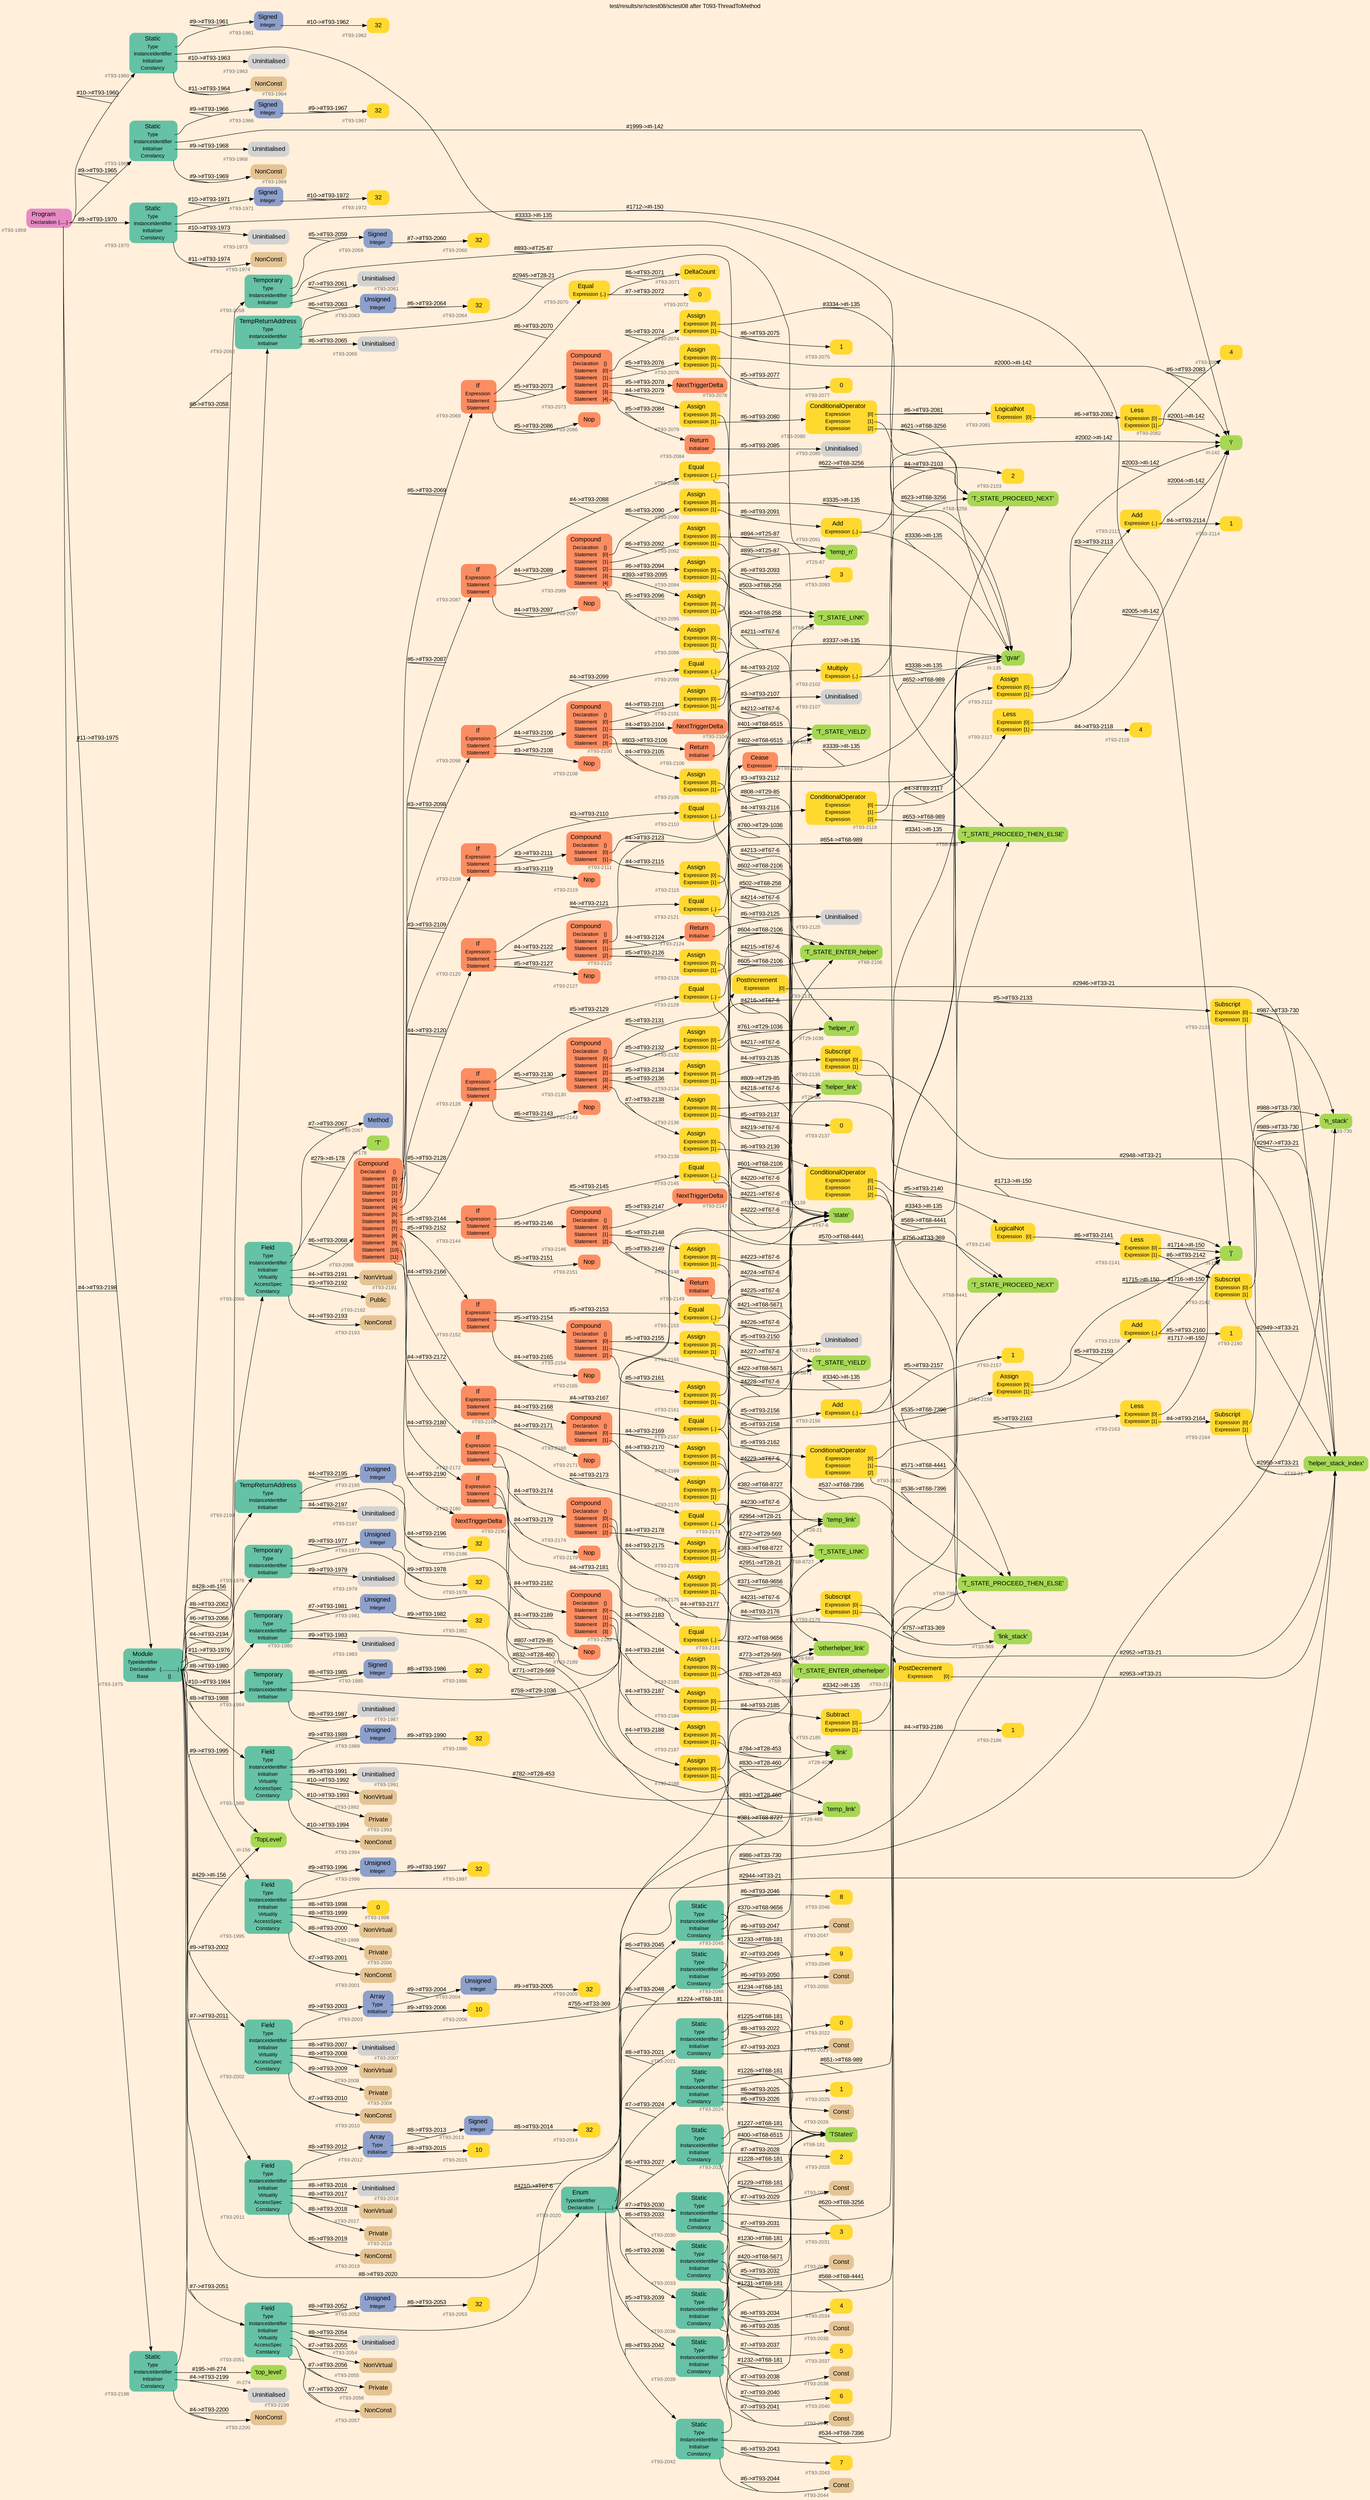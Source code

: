 digraph "test/results/sr/sctest08/sctest08 after T093-ThreadToMethod" {
label = "test/results/sr/sctest08/sctest08 after T093-ThreadToMethod"
labelloc = t
graph [
    rankdir = "LR"
    ranksep = 0.3
    bgcolor = antiquewhite1
    color = black
    fontcolor = black
    fontname = "Arial"
];
node [
    fontname = "Arial"
];
edge [
    fontname = "Arial"
];

// -------------------- node figure --------------------
// -------- block #T93-1959 ----------
"#T93-1959" [
    fillcolor = "/set28/4"
    xlabel = "#T93-1959"
    fontsize = "12"
    fontcolor = grey40
    shape = "plaintext"
    label = <<TABLE BORDER="0" CELLBORDER="0" CELLSPACING="0">
     <TR><TD><FONT COLOR="black" POINT-SIZE="15">Program</FONT></TD></TR>
     <TR><TD><FONT COLOR="black" POINT-SIZE="12">Declaration</FONT></TD><TD PORT="port0"><FONT COLOR="black" POINT-SIZE="12">{.....}</FONT></TD></TR>
    </TABLE>>
    style = "rounded,filled"
];

// -------- block #T93-1960 ----------
"#T93-1960" [
    fillcolor = "/set28/1"
    xlabel = "#T93-1960"
    fontsize = "12"
    fontcolor = grey40
    shape = "plaintext"
    label = <<TABLE BORDER="0" CELLBORDER="0" CELLSPACING="0">
     <TR><TD><FONT COLOR="black" POINT-SIZE="15">Static</FONT></TD></TR>
     <TR><TD><FONT COLOR="black" POINT-SIZE="12">Type</FONT></TD><TD PORT="port0"></TD></TR>
     <TR><TD><FONT COLOR="black" POINT-SIZE="12">InstanceIdentifier</FONT></TD><TD PORT="port1"></TD></TR>
     <TR><TD><FONT COLOR="black" POINT-SIZE="12">Initialiser</FONT></TD><TD PORT="port2"></TD></TR>
     <TR><TD><FONT COLOR="black" POINT-SIZE="12">Constancy</FONT></TD><TD PORT="port3"></TD></TR>
    </TABLE>>
    style = "rounded,filled"
];

// -------- block #T93-1961 ----------
"#T93-1961" [
    fillcolor = "/set28/3"
    xlabel = "#T93-1961"
    fontsize = "12"
    fontcolor = grey40
    shape = "plaintext"
    label = <<TABLE BORDER="0" CELLBORDER="0" CELLSPACING="0">
     <TR><TD><FONT COLOR="black" POINT-SIZE="15">Signed</FONT></TD></TR>
     <TR><TD><FONT COLOR="black" POINT-SIZE="12">Integer</FONT></TD><TD PORT="port0"></TD></TR>
    </TABLE>>
    style = "rounded,filled"
];

// -------- block #T93-1962 ----------
"#T93-1962" [
    fillcolor = "/set28/6"
    xlabel = "#T93-1962"
    fontsize = "12"
    fontcolor = grey40
    shape = "plaintext"
    label = <<TABLE BORDER="0" CELLBORDER="0" CELLSPACING="0">
     <TR><TD><FONT COLOR="black" POINT-SIZE="15">32</FONT></TD></TR>
    </TABLE>>
    style = "rounded,filled"
];

// -------- block #I-135 ----------
"#I-135" [
    fillcolor = "/set28/5"
    xlabel = "#I-135"
    fontsize = "12"
    fontcolor = grey40
    shape = "plaintext"
    label = <<TABLE BORDER="0" CELLBORDER="0" CELLSPACING="0">
     <TR><TD><FONT COLOR="black" POINT-SIZE="15">'gvar'</FONT></TD></TR>
    </TABLE>>
    style = "rounded,filled"
];

// -------- block #T93-1963 ----------
"#T93-1963" [
    xlabel = "#T93-1963"
    fontsize = "12"
    fontcolor = grey40
    shape = "plaintext"
    label = <<TABLE BORDER="0" CELLBORDER="0" CELLSPACING="0">
     <TR><TD><FONT COLOR="black" POINT-SIZE="15">Uninitialised</FONT></TD></TR>
    </TABLE>>
    style = "rounded,filled"
];

// -------- block #T93-1964 ----------
"#T93-1964" [
    fillcolor = "/set28/7"
    xlabel = "#T93-1964"
    fontsize = "12"
    fontcolor = grey40
    shape = "plaintext"
    label = <<TABLE BORDER="0" CELLBORDER="0" CELLSPACING="0">
     <TR><TD><FONT COLOR="black" POINT-SIZE="15">NonConst</FONT></TD></TR>
    </TABLE>>
    style = "rounded,filled"
];

// -------- block #T93-1965 ----------
"#T93-1965" [
    fillcolor = "/set28/1"
    xlabel = "#T93-1965"
    fontsize = "12"
    fontcolor = grey40
    shape = "plaintext"
    label = <<TABLE BORDER="0" CELLBORDER="0" CELLSPACING="0">
     <TR><TD><FONT COLOR="black" POINT-SIZE="15">Static</FONT></TD></TR>
     <TR><TD><FONT COLOR="black" POINT-SIZE="12">Type</FONT></TD><TD PORT="port0"></TD></TR>
     <TR><TD><FONT COLOR="black" POINT-SIZE="12">InstanceIdentifier</FONT></TD><TD PORT="port1"></TD></TR>
     <TR><TD><FONT COLOR="black" POINT-SIZE="12">Initialiser</FONT></TD><TD PORT="port2"></TD></TR>
     <TR><TD><FONT COLOR="black" POINT-SIZE="12">Constancy</FONT></TD><TD PORT="port3"></TD></TR>
    </TABLE>>
    style = "rounded,filled"
];

// -------- block #T93-1966 ----------
"#T93-1966" [
    fillcolor = "/set28/3"
    xlabel = "#T93-1966"
    fontsize = "12"
    fontcolor = grey40
    shape = "plaintext"
    label = <<TABLE BORDER="0" CELLBORDER="0" CELLSPACING="0">
     <TR><TD><FONT COLOR="black" POINT-SIZE="15">Signed</FONT></TD></TR>
     <TR><TD><FONT COLOR="black" POINT-SIZE="12">Integer</FONT></TD><TD PORT="port0"></TD></TR>
    </TABLE>>
    style = "rounded,filled"
];

// -------- block #T93-1967 ----------
"#T93-1967" [
    fillcolor = "/set28/6"
    xlabel = "#T93-1967"
    fontsize = "12"
    fontcolor = grey40
    shape = "plaintext"
    label = <<TABLE BORDER="0" CELLBORDER="0" CELLSPACING="0">
     <TR><TD><FONT COLOR="black" POINT-SIZE="15">32</FONT></TD></TR>
    </TABLE>>
    style = "rounded,filled"
];

// -------- block #I-142 ----------
"#I-142" [
    fillcolor = "/set28/5"
    xlabel = "#I-142"
    fontsize = "12"
    fontcolor = grey40
    shape = "plaintext"
    label = <<TABLE BORDER="0" CELLBORDER="0" CELLSPACING="0">
     <TR><TD><FONT COLOR="black" POINT-SIZE="15">'i'</FONT></TD></TR>
    </TABLE>>
    style = "rounded,filled"
];

// -------- block #T93-1968 ----------
"#T93-1968" [
    xlabel = "#T93-1968"
    fontsize = "12"
    fontcolor = grey40
    shape = "plaintext"
    label = <<TABLE BORDER="0" CELLBORDER="0" CELLSPACING="0">
     <TR><TD><FONT COLOR="black" POINT-SIZE="15">Uninitialised</FONT></TD></TR>
    </TABLE>>
    style = "rounded,filled"
];

// -------- block #T93-1969 ----------
"#T93-1969" [
    fillcolor = "/set28/7"
    xlabel = "#T93-1969"
    fontsize = "12"
    fontcolor = grey40
    shape = "plaintext"
    label = <<TABLE BORDER="0" CELLBORDER="0" CELLSPACING="0">
     <TR><TD><FONT COLOR="black" POINT-SIZE="15">NonConst</FONT></TD></TR>
    </TABLE>>
    style = "rounded,filled"
];

// -------- block #T93-1970 ----------
"#T93-1970" [
    fillcolor = "/set28/1"
    xlabel = "#T93-1970"
    fontsize = "12"
    fontcolor = grey40
    shape = "plaintext"
    label = <<TABLE BORDER="0" CELLBORDER="0" CELLSPACING="0">
     <TR><TD><FONT COLOR="black" POINT-SIZE="15">Static</FONT></TD></TR>
     <TR><TD><FONT COLOR="black" POINT-SIZE="12">Type</FONT></TD><TD PORT="port0"></TD></TR>
     <TR><TD><FONT COLOR="black" POINT-SIZE="12">InstanceIdentifier</FONT></TD><TD PORT="port1"></TD></TR>
     <TR><TD><FONT COLOR="black" POINT-SIZE="12">Initialiser</FONT></TD><TD PORT="port2"></TD></TR>
     <TR><TD><FONT COLOR="black" POINT-SIZE="12">Constancy</FONT></TD><TD PORT="port3"></TD></TR>
    </TABLE>>
    style = "rounded,filled"
];

// -------- block #T93-1971 ----------
"#T93-1971" [
    fillcolor = "/set28/3"
    xlabel = "#T93-1971"
    fontsize = "12"
    fontcolor = grey40
    shape = "plaintext"
    label = <<TABLE BORDER="0" CELLBORDER="0" CELLSPACING="0">
     <TR><TD><FONT COLOR="black" POINT-SIZE="15">Signed</FONT></TD></TR>
     <TR><TD><FONT COLOR="black" POINT-SIZE="12">Integer</FONT></TD><TD PORT="port0"></TD></TR>
    </TABLE>>
    style = "rounded,filled"
];

// -------- block #T93-1972 ----------
"#T93-1972" [
    fillcolor = "/set28/6"
    xlabel = "#T93-1972"
    fontsize = "12"
    fontcolor = grey40
    shape = "plaintext"
    label = <<TABLE BORDER="0" CELLBORDER="0" CELLSPACING="0">
     <TR><TD><FONT COLOR="black" POINT-SIZE="15">32</FONT></TD></TR>
    </TABLE>>
    style = "rounded,filled"
];

// -------- block #I-150 ----------
"#I-150" [
    fillcolor = "/set28/5"
    xlabel = "#I-150"
    fontsize = "12"
    fontcolor = grey40
    shape = "plaintext"
    label = <<TABLE BORDER="0" CELLBORDER="0" CELLSPACING="0">
     <TR><TD><FONT COLOR="black" POINT-SIZE="15">'j'</FONT></TD></TR>
    </TABLE>>
    style = "rounded,filled"
];

// -------- block #T93-1973 ----------
"#T93-1973" [
    xlabel = "#T93-1973"
    fontsize = "12"
    fontcolor = grey40
    shape = "plaintext"
    label = <<TABLE BORDER="0" CELLBORDER="0" CELLSPACING="0">
     <TR><TD><FONT COLOR="black" POINT-SIZE="15">Uninitialised</FONT></TD></TR>
    </TABLE>>
    style = "rounded,filled"
];

// -------- block #T93-1974 ----------
"#T93-1974" [
    fillcolor = "/set28/7"
    xlabel = "#T93-1974"
    fontsize = "12"
    fontcolor = grey40
    shape = "plaintext"
    label = <<TABLE BORDER="0" CELLBORDER="0" CELLSPACING="0">
     <TR><TD><FONT COLOR="black" POINT-SIZE="15">NonConst</FONT></TD></TR>
    </TABLE>>
    style = "rounded,filled"
];

// -------- block #T93-1975 ----------
"#T93-1975" [
    fillcolor = "/set28/1"
    xlabel = "#T93-1975"
    fontsize = "12"
    fontcolor = grey40
    shape = "plaintext"
    label = <<TABLE BORDER="0" CELLBORDER="0" CELLSPACING="0">
     <TR><TD><FONT COLOR="black" POINT-SIZE="15">Module</FONT></TD></TR>
     <TR><TD><FONT COLOR="black" POINT-SIZE="12">TypeIdentifier</FONT></TD><TD PORT="port0"></TD></TR>
     <TR><TD><FONT COLOR="black" POINT-SIZE="12">Declaration</FONT></TD><TD PORT="port1"><FONT COLOR="black" POINT-SIZE="12">{.............}</FONT></TD></TR>
     <TR><TD><FONT COLOR="black" POINT-SIZE="12">Base</FONT></TD><TD PORT="port2"><FONT COLOR="black" POINT-SIZE="12">{}</FONT></TD></TR>
    </TABLE>>
    style = "rounded,filled"
];

// -------- block #I-156 ----------
"#I-156" [
    fillcolor = "/set28/5"
    xlabel = "#I-156"
    fontsize = "12"
    fontcolor = grey40
    shape = "plaintext"
    label = <<TABLE BORDER="0" CELLBORDER="0" CELLSPACING="0">
     <TR><TD><FONT COLOR="black" POINT-SIZE="15">'TopLevel'</FONT></TD></TR>
    </TABLE>>
    style = "rounded,filled"
];

// -------- block #T93-1976 ----------
"#T93-1976" [
    fillcolor = "/set28/1"
    xlabel = "#T93-1976"
    fontsize = "12"
    fontcolor = grey40
    shape = "plaintext"
    label = <<TABLE BORDER="0" CELLBORDER="0" CELLSPACING="0">
     <TR><TD><FONT COLOR="black" POINT-SIZE="15">Temporary</FONT></TD></TR>
     <TR><TD><FONT COLOR="black" POINT-SIZE="12">Type</FONT></TD><TD PORT="port0"></TD></TR>
     <TR><TD><FONT COLOR="black" POINT-SIZE="12">InstanceIdentifier</FONT></TD><TD PORT="port1"></TD></TR>
     <TR><TD><FONT COLOR="black" POINT-SIZE="12">Initialiser</FONT></TD><TD PORT="port2"></TD></TR>
    </TABLE>>
    style = "rounded,filled"
];

// -------- block #T93-1977 ----------
"#T93-1977" [
    fillcolor = "/set28/3"
    xlabel = "#T93-1977"
    fontsize = "12"
    fontcolor = grey40
    shape = "plaintext"
    label = <<TABLE BORDER="0" CELLBORDER="0" CELLSPACING="0">
     <TR><TD><FONT COLOR="black" POINT-SIZE="15">Unsigned</FONT></TD></TR>
     <TR><TD><FONT COLOR="black" POINT-SIZE="12">Integer</FONT></TD><TD PORT="port0"></TD></TR>
    </TABLE>>
    style = "rounded,filled"
];

// -------- block #T93-1978 ----------
"#T93-1978" [
    fillcolor = "/set28/6"
    xlabel = "#T93-1978"
    fontsize = "12"
    fontcolor = grey40
    shape = "plaintext"
    label = <<TABLE BORDER="0" CELLBORDER="0" CELLSPACING="0">
     <TR><TD><FONT COLOR="black" POINT-SIZE="15">32</FONT></TD></TR>
    </TABLE>>
    style = "rounded,filled"
];

// -------- block #T29-85 ----------
"#T29-85" [
    fillcolor = "/set28/5"
    xlabel = "#T29-85"
    fontsize = "12"
    fontcolor = grey40
    shape = "plaintext"
    label = <<TABLE BORDER="0" CELLBORDER="0" CELLSPACING="0">
     <TR><TD><FONT COLOR="black" POINT-SIZE="15">'helper_link'</FONT></TD></TR>
    </TABLE>>
    style = "rounded,filled"
];

// -------- block #T93-1979 ----------
"#T93-1979" [
    xlabel = "#T93-1979"
    fontsize = "12"
    fontcolor = grey40
    shape = "plaintext"
    label = <<TABLE BORDER="0" CELLBORDER="0" CELLSPACING="0">
     <TR><TD><FONT COLOR="black" POINT-SIZE="15">Uninitialised</FONT></TD></TR>
    </TABLE>>
    style = "rounded,filled"
];

// -------- block #T93-1980 ----------
"#T93-1980" [
    fillcolor = "/set28/1"
    xlabel = "#T93-1980"
    fontsize = "12"
    fontcolor = grey40
    shape = "plaintext"
    label = <<TABLE BORDER="0" CELLBORDER="0" CELLSPACING="0">
     <TR><TD><FONT COLOR="black" POINT-SIZE="15">Temporary</FONT></TD></TR>
     <TR><TD><FONT COLOR="black" POINT-SIZE="12">Type</FONT></TD><TD PORT="port0"></TD></TR>
     <TR><TD><FONT COLOR="black" POINT-SIZE="12">InstanceIdentifier</FONT></TD><TD PORT="port1"></TD></TR>
     <TR><TD><FONT COLOR="black" POINT-SIZE="12">Initialiser</FONT></TD><TD PORT="port2"></TD></TR>
    </TABLE>>
    style = "rounded,filled"
];

// -------- block #T93-1981 ----------
"#T93-1981" [
    fillcolor = "/set28/3"
    xlabel = "#T93-1981"
    fontsize = "12"
    fontcolor = grey40
    shape = "plaintext"
    label = <<TABLE BORDER="0" CELLBORDER="0" CELLSPACING="0">
     <TR><TD><FONT COLOR="black" POINT-SIZE="15">Unsigned</FONT></TD></TR>
     <TR><TD><FONT COLOR="black" POINT-SIZE="12">Integer</FONT></TD><TD PORT="port0"></TD></TR>
    </TABLE>>
    style = "rounded,filled"
];

// -------- block #T93-1982 ----------
"#T93-1982" [
    fillcolor = "/set28/6"
    xlabel = "#T93-1982"
    fontsize = "12"
    fontcolor = grey40
    shape = "plaintext"
    label = <<TABLE BORDER="0" CELLBORDER="0" CELLSPACING="0">
     <TR><TD><FONT COLOR="black" POINT-SIZE="15">32</FONT></TD></TR>
    </TABLE>>
    style = "rounded,filled"
];

// -------- block #T29-569 ----------
"#T29-569" [
    fillcolor = "/set28/5"
    xlabel = "#T29-569"
    fontsize = "12"
    fontcolor = grey40
    shape = "plaintext"
    label = <<TABLE BORDER="0" CELLBORDER="0" CELLSPACING="0">
     <TR><TD><FONT COLOR="black" POINT-SIZE="15">'otherhelper_link'</FONT></TD></TR>
    </TABLE>>
    style = "rounded,filled"
];

// -------- block #T93-1983 ----------
"#T93-1983" [
    xlabel = "#T93-1983"
    fontsize = "12"
    fontcolor = grey40
    shape = "plaintext"
    label = <<TABLE BORDER="0" CELLBORDER="0" CELLSPACING="0">
     <TR><TD><FONT COLOR="black" POINT-SIZE="15">Uninitialised</FONT></TD></TR>
    </TABLE>>
    style = "rounded,filled"
];

// -------- block #T93-1984 ----------
"#T93-1984" [
    fillcolor = "/set28/1"
    xlabel = "#T93-1984"
    fontsize = "12"
    fontcolor = grey40
    shape = "plaintext"
    label = <<TABLE BORDER="0" CELLBORDER="0" CELLSPACING="0">
     <TR><TD><FONT COLOR="black" POINT-SIZE="15">Temporary</FONT></TD></TR>
     <TR><TD><FONT COLOR="black" POINT-SIZE="12">Type</FONT></TD><TD PORT="port0"></TD></TR>
     <TR><TD><FONT COLOR="black" POINT-SIZE="12">InstanceIdentifier</FONT></TD><TD PORT="port1"></TD></TR>
     <TR><TD><FONT COLOR="black" POINT-SIZE="12">Initialiser</FONT></TD><TD PORT="port2"></TD></TR>
    </TABLE>>
    style = "rounded,filled"
];

// -------- block #T93-1985 ----------
"#T93-1985" [
    fillcolor = "/set28/3"
    xlabel = "#T93-1985"
    fontsize = "12"
    fontcolor = grey40
    shape = "plaintext"
    label = <<TABLE BORDER="0" CELLBORDER="0" CELLSPACING="0">
     <TR><TD><FONT COLOR="black" POINT-SIZE="15">Signed</FONT></TD></TR>
     <TR><TD><FONT COLOR="black" POINT-SIZE="12">Integer</FONT></TD><TD PORT="port0"></TD></TR>
    </TABLE>>
    style = "rounded,filled"
];

// -------- block #T93-1986 ----------
"#T93-1986" [
    fillcolor = "/set28/6"
    xlabel = "#T93-1986"
    fontsize = "12"
    fontcolor = grey40
    shape = "plaintext"
    label = <<TABLE BORDER="0" CELLBORDER="0" CELLSPACING="0">
     <TR><TD><FONT COLOR="black" POINT-SIZE="15">32</FONT></TD></TR>
    </TABLE>>
    style = "rounded,filled"
];

// -------- block #T29-1036 ----------
"#T29-1036" [
    fillcolor = "/set28/5"
    xlabel = "#T29-1036"
    fontsize = "12"
    fontcolor = grey40
    shape = "plaintext"
    label = <<TABLE BORDER="0" CELLBORDER="0" CELLSPACING="0">
     <TR><TD><FONT COLOR="black" POINT-SIZE="15">'helper_n'</FONT></TD></TR>
    </TABLE>>
    style = "rounded,filled"
];

// -------- block #T93-1987 ----------
"#T93-1987" [
    xlabel = "#T93-1987"
    fontsize = "12"
    fontcolor = grey40
    shape = "plaintext"
    label = <<TABLE BORDER="0" CELLBORDER="0" CELLSPACING="0">
     <TR><TD><FONT COLOR="black" POINT-SIZE="15">Uninitialised</FONT></TD></TR>
    </TABLE>>
    style = "rounded,filled"
];

// -------- block #T93-1988 ----------
"#T93-1988" [
    fillcolor = "/set28/1"
    xlabel = "#T93-1988"
    fontsize = "12"
    fontcolor = grey40
    shape = "plaintext"
    label = <<TABLE BORDER="0" CELLBORDER="0" CELLSPACING="0">
     <TR><TD><FONT COLOR="black" POINT-SIZE="15">Field</FONT></TD></TR>
     <TR><TD><FONT COLOR="black" POINT-SIZE="12">Type</FONT></TD><TD PORT="port0"></TD></TR>
     <TR><TD><FONT COLOR="black" POINT-SIZE="12">InstanceIdentifier</FONT></TD><TD PORT="port1"></TD></TR>
     <TR><TD><FONT COLOR="black" POINT-SIZE="12">Initialiser</FONT></TD><TD PORT="port2"></TD></TR>
     <TR><TD><FONT COLOR="black" POINT-SIZE="12">Virtuality</FONT></TD><TD PORT="port3"></TD></TR>
     <TR><TD><FONT COLOR="black" POINT-SIZE="12">AccessSpec</FONT></TD><TD PORT="port4"></TD></TR>
     <TR><TD><FONT COLOR="black" POINT-SIZE="12">Constancy</FONT></TD><TD PORT="port5"></TD></TR>
    </TABLE>>
    style = "rounded,filled"
];

// -------- block #T93-1989 ----------
"#T93-1989" [
    fillcolor = "/set28/3"
    xlabel = "#T93-1989"
    fontsize = "12"
    fontcolor = grey40
    shape = "plaintext"
    label = <<TABLE BORDER="0" CELLBORDER="0" CELLSPACING="0">
     <TR><TD><FONT COLOR="black" POINT-SIZE="15">Unsigned</FONT></TD></TR>
     <TR><TD><FONT COLOR="black" POINT-SIZE="12">Integer</FONT></TD><TD PORT="port0"></TD></TR>
    </TABLE>>
    style = "rounded,filled"
];

// -------- block #T93-1990 ----------
"#T93-1990" [
    fillcolor = "/set28/6"
    xlabel = "#T93-1990"
    fontsize = "12"
    fontcolor = grey40
    shape = "plaintext"
    label = <<TABLE BORDER="0" CELLBORDER="0" CELLSPACING="0">
     <TR><TD><FONT COLOR="black" POINT-SIZE="15">32</FONT></TD></TR>
    </TABLE>>
    style = "rounded,filled"
];

// -------- block #T28-453 ----------
"#T28-453" [
    fillcolor = "/set28/5"
    xlabel = "#T28-453"
    fontsize = "12"
    fontcolor = grey40
    shape = "plaintext"
    label = <<TABLE BORDER="0" CELLBORDER="0" CELLSPACING="0">
     <TR><TD><FONT COLOR="black" POINT-SIZE="15">'link'</FONT></TD></TR>
    </TABLE>>
    style = "rounded,filled"
];

// -------- block #T93-1991 ----------
"#T93-1991" [
    xlabel = "#T93-1991"
    fontsize = "12"
    fontcolor = grey40
    shape = "plaintext"
    label = <<TABLE BORDER="0" CELLBORDER="0" CELLSPACING="0">
     <TR><TD><FONT COLOR="black" POINT-SIZE="15">Uninitialised</FONT></TD></TR>
    </TABLE>>
    style = "rounded,filled"
];

// -------- block #T93-1992 ----------
"#T93-1992" [
    fillcolor = "/set28/7"
    xlabel = "#T93-1992"
    fontsize = "12"
    fontcolor = grey40
    shape = "plaintext"
    label = <<TABLE BORDER="0" CELLBORDER="0" CELLSPACING="0">
     <TR><TD><FONT COLOR="black" POINT-SIZE="15">NonVirtual</FONT></TD></TR>
    </TABLE>>
    style = "rounded,filled"
];

// -------- block #T93-1993 ----------
"#T93-1993" [
    fillcolor = "/set28/7"
    xlabel = "#T93-1993"
    fontsize = "12"
    fontcolor = grey40
    shape = "plaintext"
    label = <<TABLE BORDER="0" CELLBORDER="0" CELLSPACING="0">
     <TR><TD><FONT COLOR="black" POINT-SIZE="15">Private</FONT></TD></TR>
    </TABLE>>
    style = "rounded,filled"
];

// -------- block #T93-1994 ----------
"#T93-1994" [
    fillcolor = "/set28/7"
    xlabel = "#T93-1994"
    fontsize = "12"
    fontcolor = grey40
    shape = "plaintext"
    label = <<TABLE BORDER="0" CELLBORDER="0" CELLSPACING="0">
     <TR><TD><FONT COLOR="black" POINT-SIZE="15">NonConst</FONT></TD></TR>
    </TABLE>>
    style = "rounded,filled"
];

// -------- block #T93-1995 ----------
"#T93-1995" [
    fillcolor = "/set28/1"
    xlabel = "#T93-1995"
    fontsize = "12"
    fontcolor = grey40
    shape = "plaintext"
    label = <<TABLE BORDER="0" CELLBORDER="0" CELLSPACING="0">
     <TR><TD><FONT COLOR="black" POINT-SIZE="15">Field</FONT></TD></TR>
     <TR><TD><FONT COLOR="black" POINT-SIZE="12">Type</FONT></TD><TD PORT="port0"></TD></TR>
     <TR><TD><FONT COLOR="black" POINT-SIZE="12">InstanceIdentifier</FONT></TD><TD PORT="port1"></TD></TR>
     <TR><TD><FONT COLOR="black" POINT-SIZE="12">Initialiser</FONT></TD><TD PORT="port2"></TD></TR>
     <TR><TD><FONT COLOR="black" POINT-SIZE="12">Virtuality</FONT></TD><TD PORT="port3"></TD></TR>
     <TR><TD><FONT COLOR="black" POINT-SIZE="12">AccessSpec</FONT></TD><TD PORT="port4"></TD></TR>
     <TR><TD><FONT COLOR="black" POINT-SIZE="12">Constancy</FONT></TD><TD PORT="port5"></TD></TR>
    </TABLE>>
    style = "rounded,filled"
];

// -------- block #T93-1996 ----------
"#T93-1996" [
    fillcolor = "/set28/3"
    xlabel = "#T93-1996"
    fontsize = "12"
    fontcolor = grey40
    shape = "plaintext"
    label = <<TABLE BORDER="0" CELLBORDER="0" CELLSPACING="0">
     <TR><TD><FONT COLOR="black" POINT-SIZE="15">Unsigned</FONT></TD></TR>
     <TR><TD><FONT COLOR="black" POINT-SIZE="12">Integer</FONT></TD><TD PORT="port0"></TD></TR>
    </TABLE>>
    style = "rounded,filled"
];

// -------- block #T93-1997 ----------
"#T93-1997" [
    fillcolor = "/set28/6"
    xlabel = "#T93-1997"
    fontsize = "12"
    fontcolor = grey40
    shape = "plaintext"
    label = <<TABLE BORDER="0" CELLBORDER="0" CELLSPACING="0">
     <TR><TD><FONT COLOR="black" POINT-SIZE="15">32</FONT></TD></TR>
    </TABLE>>
    style = "rounded,filled"
];

// -------- block #T33-21 ----------
"#T33-21" [
    fillcolor = "/set28/5"
    xlabel = "#T33-21"
    fontsize = "12"
    fontcolor = grey40
    shape = "plaintext"
    label = <<TABLE BORDER="0" CELLBORDER="0" CELLSPACING="0">
     <TR><TD><FONT COLOR="black" POINT-SIZE="15">'helper_stack_index'</FONT></TD></TR>
    </TABLE>>
    style = "rounded,filled"
];

// -------- block #T93-1998 ----------
"#T93-1998" [
    fillcolor = "/set28/6"
    xlabel = "#T93-1998"
    fontsize = "12"
    fontcolor = grey40
    shape = "plaintext"
    label = <<TABLE BORDER="0" CELLBORDER="0" CELLSPACING="0">
     <TR><TD><FONT COLOR="black" POINT-SIZE="15">0</FONT></TD></TR>
    </TABLE>>
    style = "rounded,filled"
];

// -------- block #T93-1999 ----------
"#T93-1999" [
    fillcolor = "/set28/7"
    xlabel = "#T93-1999"
    fontsize = "12"
    fontcolor = grey40
    shape = "plaintext"
    label = <<TABLE BORDER="0" CELLBORDER="0" CELLSPACING="0">
     <TR><TD><FONT COLOR="black" POINT-SIZE="15">NonVirtual</FONT></TD></TR>
    </TABLE>>
    style = "rounded,filled"
];

// -------- block #T93-2000 ----------
"#T93-2000" [
    fillcolor = "/set28/7"
    xlabel = "#T93-2000"
    fontsize = "12"
    fontcolor = grey40
    shape = "plaintext"
    label = <<TABLE BORDER="0" CELLBORDER="0" CELLSPACING="0">
     <TR><TD><FONT COLOR="black" POINT-SIZE="15">Private</FONT></TD></TR>
    </TABLE>>
    style = "rounded,filled"
];

// -------- block #T93-2001 ----------
"#T93-2001" [
    fillcolor = "/set28/7"
    xlabel = "#T93-2001"
    fontsize = "12"
    fontcolor = grey40
    shape = "plaintext"
    label = <<TABLE BORDER="0" CELLBORDER="0" CELLSPACING="0">
     <TR><TD><FONT COLOR="black" POINT-SIZE="15">NonConst</FONT></TD></TR>
    </TABLE>>
    style = "rounded,filled"
];

// -------- block #T93-2002 ----------
"#T93-2002" [
    fillcolor = "/set28/1"
    xlabel = "#T93-2002"
    fontsize = "12"
    fontcolor = grey40
    shape = "plaintext"
    label = <<TABLE BORDER="0" CELLBORDER="0" CELLSPACING="0">
     <TR><TD><FONT COLOR="black" POINT-SIZE="15">Field</FONT></TD></TR>
     <TR><TD><FONT COLOR="black" POINT-SIZE="12">Type</FONT></TD><TD PORT="port0"></TD></TR>
     <TR><TD><FONT COLOR="black" POINT-SIZE="12">InstanceIdentifier</FONT></TD><TD PORT="port1"></TD></TR>
     <TR><TD><FONT COLOR="black" POINT-SIZE="12">Initialiser</FONT></TD><TD PORT="port2"></TD></TR>
     <TR><TD><FONT COLOR="black" POINT-SIZE="12">Virtuality</FONT></TD><TD PORT="port3"></TD></TR>
     <TR><TD><FONT COLOR="black" POINT-SIZE="12">AccessSpec</FONT></TD><TD PORT="port4"></TD></TR>
     <TR><TD><FONT COLOR="black" POINT-SIZE="12">Constancy</FONT></TD><TD PORT="port5"></TD></TR>
    </TABLE>>
    style = "rounded,filled"
];

// -------- block #T93-2003 ----------
"#T93-2003" [
    fillcolor = "/set28/3"
    xlabel = "#T93-2003"
    fontsize = "12"
    fontcolor = grey40
    shape = "plaintext"
    label = <<TABLE BORDER="0" CELLBORDER="0" CELLSPACING="0">
     <TR><TD><FONT COLOR="black" POINT-SIZE="15">Array</FONT></TD></TR>
     <TR><TD><FONT COLOR="black" POINT-SIZE="12">Type</FONT></TD><TD PORT="port0"></TD></TR>
     <TR><TD><FONT COLOR="black" POINT-SIZE="12">Initialiser</FONT></TD><TD PORT="port1"></TD></TR>
    </TABLE>>
    style = "rounded,filled"
];

// -------- block #T93-2004 ----------
"#T93-2004" [
    fillcolor = "/set28/3"
    xlabel = "#T93-2004"
    fontsize = "12"
    fontcolor = grey40
    shape = "plaintext"
    label = <<TABLE BORDER="0" CELLBORDER="0" CELLSPACING="0">
     <TR><TD><FONT COLOR="black" POINT-SIZE="15">Unsigned</FONT></TD></TR>
     <TR><TD><FONT COLOR="black" POINT-SIZE="12">Integer</FONT></TD><TD PORT="port0"></TD></TR>
    </TABLE>>
    style = "rounded,filled"
];

// -------- block #T93-2005 ----------
"#T93-2005" [
    fillcolor = "/set28/6"
    xlabel = "#T93-2005"
    fontsize = "12"
    fontcolor = grey40
    shape = "plaintext"
    label = <<TABLE BORDER="0" CELLBORDER="0" CELLSPACING="0">
     <TR><TD><FONT COLOR="black" POINT-SIZE="15">32</FONT></TD></TR>
    </TABLE>>
    style = "rounded,filled"
];

// -------- block #T93-2006 ----------
"#T93-2006" [
    fillcolor = "/set28/6"
    xlabel = "#T93-2006"
    fontsize = "12"
    fontcolor = grey40
    shape = "plaintext"
    label = <<TABLE BORDER="0" CELLBORDER="0" CELLSPACING="0">
     <TR><TD><FONT COLOR="black" POINT-SIZE="15">10</FONT></TD></TR>
    </TABLE>>
    style = "rounded,filled"
];

// -------- block #T33-369 ----------
"#T33-369" [
    fillcolor = "/set28/5"
    xlabel = "#T33-369"
    fontsize = "12"
    fontcolor = grey40
    shape = "plaintext"
    label = <<TABLE BORDER="0" CELLBORDER="0" CELLSPACING="0">
     <TR><TD><FONT COLOR="black" POINT-SIZE="15">'link_stack'</FONT></TD></TR>
    </TABLE>>
    style = "rounded,filled"
];

// -------- block #T93-2007 ----------
"#T93-2007" [
    xlabel = "#T93-2007"
    fontsize = "12"
    fontcolor = grey40
    shape = "plaintext"
    label = <<TABLE BORDER="0" CELLBORDER="0" CELLSPACING="0">
     <TR><TD><FONT COLOR="black" POINT-SIZE="15">Uninitialised</FONT></TD></TR>
    </TABLE>>
    style = "rounded,filled"
];

// -------- block #T93-2008 ----------
"#T93-2008" [
    fillcolor = "/set28/7"
    xlabel = "#T93-2008"
    fontsize = "12"
    fontcolor = grey40
    shape = "plaintext"
    label = <<TABLE BORDER="0" CELLBORDER="0" CELLSPACING="0">
     <TR><TD><FONT COLOR="black" POINT-SIZE="15">NonVirtual</FONT></TD></TR>
    </TABLE>>
    style = "rounded,filled"
];

// -------- block #T93-2009 ----------
"#T93-2009" [
    fillcolor = "/set28/7"
    xlabel = "#T93-2009"
    fontsize = "12"
    fontcolor = grey40
    shape = "plaintext"
    label = <<TABLE BORDER="0" CELLBORDER="0" CELLSPACING="0">
     <TR><TD><FONT COLOR="black" POINT-SIZE="15">Private</FONT></TD></TR>
    </TABLE>>
    style = "rounded,filled"
];

// -------- block #T93-2010 ----------
"#T93-2010" [
    fillcolor = "/set28/7"
    xlabel = "#T93-2010"
    fontsize = "12"
    fontcolor = grey40
    shape = "plaintext"
    label = <<TABLE BORDER="0" CELLBORDER="0" CELLSPACING="0">
     <TR><TD><FONT COLOR="black" POINT-SIZE="15">NonConst</FONT></TD></TR>
    </TABLE>>
    style = "rounded,filled"
];

// -------- block #T93-2011 ----------
"#T93-2011" [
    fillcolor = "/set28/1"
    xlabel = "#T93-2011"
    fontsize = "12"
    fontcolor = grey40
    shape = "plaintext"
    label = <<TABLE BORDER="0" CELLBORDER="0" CELLSPACING="0">
     <TR><TD><FONT COLOR="black" POINT-SIZE="15">Field</FONT></TD></TR>
     <TR><TD><FONT COLOR="black" POINT-SIZE="12">Type</FONT></TD><TD PORT="port0"></TD></TR>
     <TR><TD><FONT COLOR="black" POINT-SIZE="12">InstanceIdentifier</FONT></TD><TD PORT="port1"></TD></TR>
     <TR><TD><FONT COLOR="black" POINT-SIZE="12">Initialiser</FONT></TD><TD PORT="port2"></TD></TR>
     <TR><TD><FONT COLOR="black" POINT-SIZE="12">Virtuality</FONT></TD><TD PORT="port3"></TD></TR>
     <TR><TD><FONT COLOR="black" POINT-SIZE="12">AccessSpec</FONT></TD><TD PORT="port4"></TD></TR>
     <TR><TD><FONT COLOR="black" POINT-SIZE="12">Constancy</FONT></TD><TD PORT="port5"></TD></TR>
    </TABLE>>
    style = "rounded,filled"
];

// -------- block #T93-2012 ----------
"#T93-2012" [
    fillcolor = "/set28/3"
    xlabel = "#T93-2012"
    fontsize = "12"
    fontcolor = grey40
    shape = "plaintext"
    label = <<TABLE BORDER="0" CELLBORDER="0" CELLSPACING="0">
     <TR><TD><FONT COLOR="black" POINT-SIZE="15">Array</FONT></TD></TR>
     <TR><TD><FONT COLOR="black" POINT-SIZE="12">Type</FONT></TD><TD PORT="port0"></TD></TR>
     <TR><TD><FONT COLOR="black" POINT-SIZE="12">Initialiser</FONT></TD><TD PORT="port1"></TD></TR>
    </TABLE>>
    style = "rounded,filled"
];

// -------- block #T93-2013 ----------
"#T93-2013" [
    fillcolor = "/set28/3"
    xlabel = "#T93-2013"
    fontsize = "12"
    fontcolor = grey40
    shape = "plaintext"
    label = <<TABLE BORDER="0" CELLBORDER="0" CELLSPACING="0">
     <TR><TD><FONT COLOR="black" POINT-SIZE="15">Signed</FONT></TD></TR>
     <TR><TD><FONT COLOR="black" POINT-SIZE="12">Integer</FONT></TD><TD PORT="port0"></TD></TR>
    </TABLE>>
    style = "rounded,filled"
];

// -------- block #T93-2014 ----------
"#T93-2014" [
    fillcolor = "/set28/6"
    xlabel = "#T93-2014"
    fontsize = "12"
    fontcolor = grey40
    shape = "plaintext"
    label = <<TABLE BORDER="0" CELLBORDER="0" CELLSPACING="0">
     <TR><TD><FONT COLOR="black" POINT-SIZE="15">32</FONT></TD></TR>
    </TABLE>>
    style = "rounded,filled"
];

// -------- block #T93-2015 ----------
"#T93-2015" [
    fillcolor = "/set28/6"
    xlabel = "#T93-2015"
    fontsize = "12"
    fontcolor = grey40
    shape = "plaintext"
    label = <<TABLE BORDER="0" CELLBORDER="0" CELLSPACING="0">
     <TR><TD><FONT COLOR="black" POINT-SIZE="15">10</FONT></TD></TR>
    </TABLE>>
    style = "rounded,filled"
];

// -------- block #T33-730 ----------
"#T33-730" [
    fillcolor = "/set28/5"
    xlabel = "#T33-730"
    fontsize = "12"
    fontcolor = grey40
    shape = "plaintext"
    label = <<TABLE BORDER="0" CELLBORDER="0" CELLSPACING="0">
     <TR><TD><FONT COLOR="black" POINT-SIZE="15">'n_stack'</FONT></TD></TR>
    </TABLE>>
    style = "rounded,filled"
];

// -------- block #T93-2016 ----------
"#T93-2016" [
    xlabel = "#T93-2016"
    fontsize = "12"
    fontcolor = grey40
    shape = "plaintext"
    label = <<TABLE BORDER="0" CELLBORDER="0" CELLSPACING="0">
     <TR><TD><FONT COLOR="black" POINT-SIZE="15">Uninitialised</FONT></TD></TR>
    </TABLE>>
    style = "rounded,filled"
];

// -------- block #T93-2017 ----------
"#T93-2017" [
    fillcolor = "/set28/7"
    xlabel = "#T93-2017"
    fontsize = "12"
    fontcolor = grey40
    shape = "plaintext"
    label = <<TABLE BORDER="0" CELLBORDER="0" CELLSPACING="0">
     <TR><TD><FONT COLOR="black" POINT-SIZE="15">NonVirtual</FONT></TD></TR>
    </TABLE>>
    style = "rounded,filled"
];

// -------- block #T93-2018 ----------
"#T93-2018" [
    fillcolor = "/set28/7"
    xlabel = "#T93-2018"
    fontsize = "12"
    fontcolor = grey40
    shape = "plaintext"
    label = <<TABLE BORDER="0" CELLBORDER="0" CELLSPACING="0">
     <TR><TD><FONT COLOR="black" POINT-SIZE="15">Private</FONT></TD></TR>
    </TABLE>>
    style = "rounded,filled"
];

// -------- block #T93-2019 ----------
"#T93-2019" [
    fillcolor = "/set28/7"
    xlabel = "#T93-2019"
    fontsize = "12"
    fontcolor = grey40
    shape = "plaintext"
    label = <<TABLE BORDER="0" CELLBORDER="0" CELLSPACING="0">
     <TR><TD><FONT COLOR="black" POINT-SIZE="15">NonConst</FONT></TD></TR>
    </TABLE>>
    style = "rounded,filled"
];

// -------- block #T93-2020 ----------
"#T93-2020" [
    fillcolor = "/set28/1"
    xlabel = "#T93-2020"
    fontsize = "12"
    fontcolor = grey40
    shape = "plaintext"
    label = <<TABLE BORDER="0" CELLBORDER="0" CELLSPACING="0">
     <TR><TD><FONT COLOR="black" POINT-SIZE="15">Enum</FONT></TD></TR>
     <TR><TD><FONT COLOR="black" POINT-SIZE="12">TypeIdentifier</FONT></TD><TD PORT="port0"></TD></TR>
     <TR><TD><FONT COLOR="black" POINT-SIZE="12">Declaration</FONT></TD><TD PORT="port1"><FONT COLOR="black" POINT-SIZE="12">{..........}</FONT></TD></TR>
    </TABLE>>
    style = "rounded,filled"
];

// -------- block #T68-181 ----------
"#T68-181" [
    fillcolor = "/set28/5"
    xlabel = "#T68-181"
    fontsize = "12"
    fontcolor = grey40
    shape = "plaintext"
    label = <<TABLE BORDER="0" CELLBORDER="0" CELLSPACING="0">
     <TR><TD><FONT COLOR="black" POINT-SIZE="15">'TStates'</FONT></TD></TR>
    </TABLE>>
    style = "rounded,filled"
];

// -------- block #T93-2021 ----------
"#T93-2021" [
    fillcolor = "/set28/1"
    xlabel = "#T93-2021"
    fontsize = "12"
    fontcolor = grey40
    shape = "plaintext"
    label = <<TABLE BORDER="0" CELLBORDER="0" CELLSPACING="0">
     <TR><TD><FONT COLOR="black" POINT-SIZE="15">Static</FONT></TD></TR>
     <TR><TD><FONT COLOR="black" POINT-SIZE="12">Type</FONT></TD><TD PORT="port0"></TD></TR>
     <TR><TD><FONT COLOR="black" POINT-SIZE="12">InstanceIdentifier</FONT></TD><TD PORT="port1"></TD></TR>
     <TR><TD><FONT COLOR="black" POINT-SIZE="12">Initialiser</FONT></TD><TD PORT="port2"></TD></TR>
     <TR><TD><FONT COLOR="black" POINT-SIZE="12">Constancy</FONT></TD><TD PORT="port3"></TD></TR>
    </TABLE>>
    style = "rounded,filled"
];

// -------- block #T68-258 ----------
"#T68-258" [
    fillcolor = "/set28/5"
    xlabel = "#T68-258"
    fontsize = "12"
    fontcolor = grey40
    shape = "plaintext"
    label = <<TABLE BORDER="0" CELLBORDER="0" CELLSPACING="0">
     <TR><TD><FONT COLOR="black" POINT-SIZE="15">'T_STATE_LINK'</FONT></TD></TR>
    </TABLE>>
    style = "rounded,filled"
];

// -------- block #T93-2022 ----------
"#T93-2022" [
    fillcolor = "/set28/6"
    xlabel = "#T93-2022"
    fontsize = "12"
    fontcolor = grey40
    shape = "plaintext"
    label = <<TABLE BORDER="0" CELLBORDER="0" CELLSPACING="0">
     <TR><TD><FONT COLOR="black" POINT-SIZE="15">0</FONT></TD></TR>
    </TABLE>>
    style = "rounded,filled"
];

// -------- block #T93-2023 ----------
"#T93-2023" [
    fillcolor = "/set28/7"
    xlabel = "#T93-2023"
    fontsize = "12"
    fontcolor = grey40
    shape = "plaintext"
    label = <<TABLE BORDER="0" CELLBORDER="0" CELLSPACING="0">
     <TR><TD><FONT COLOR="black" POINT-SIZE="15">Const</FONT></TD></TR>
    </TABLE>>
    style = "rounded,filled"
];

// -------- block #T93-2024 ----------
"#T93-2024" [
    fillcolor = "/set28/1"
    xlabel = "#T93-2024"
    fontsize = "12"
    fontcolor = grey40
    shape = "plaintext"
    label = <<TABLE BORDER="0" CELLBORDER="0" CELLSPACING="0">
     <TR><TD><FONT COLOR="black" POINT-SIZE="15">Static</FONT></TD></TR>
     <TR><TD><FONT COLOR="black" POINT-SIZE="12">Type</FONT></TD><TD PORT="port0"></TD></TR>
     <TR><TD><FONT COLOR="black" POINT-SIZE="12">InstanceIdentifier</FONT></TD><TD PORT="port1"></TD></TR>
     <TR><TD><FONT COLOR="black" POINT-SIZE="12">Initialiser</FONT></TD><TD PORT="port2"></TD></TR>
     <TR><TD><FONT COLOR="black" POINT-SIZE="12">Constancy</FONT></TD><TD PORT="port3"></TD></TR>
    </TABLE>>
    style = "rounded,filled"
];

// -------- block #T68-989 ----------
"#T68-989" [
    fillcolor = "/set28/5"
    xlabel = "#T68-989"
    fontsize = "12"
    fontcolor = grey40
    shape = "plaintext"
    label = <<TABLE BORDER="0" CELLBORDER="0" CELLSPACING="0">
     <TR><TD><FONT COLOR="black" POINT-SIZE="15">'T_STATE_PROCEED_THEN_ELSE'</FONT></TD></TR>
    </TABLE>>
    style = "rounded,filled"
];

// -------- block #T93-2025 ----------
"#T93-2025" [
    fillcolor = "/set28/6"
    xlabel = "#T93-2025"
    fontsize = "12"
    fontcolor = grey40
    shape = "plaintext"
    label = <<TABLE BORDER="0" CELLBORDER="0" CELLSPACING="0">
     <TR><TD><FONT COLOR="black" POINT-SIZE="15">1</FONT></TD></TR>
    </TABLE>>
    style = "rounded,filled"
];

// -------- block #T93-2026 ----------
"#T93-2026" [
    fillcolor = "/set28/7"
    xlabel = "#T93-2026"
    fontsize = "12"
    fontcolor = grey40
    shape = "plaintext"
    label = <<TABLE BORDER="0" CELLBORDER="0" CELLSPACING="0">
     <TR><TD><FONT COLOR="black" POINT-SIZE="15">Const</FONT></TD></TR>
    </TABLE>>
    style = "rounded,filled"
];

// -------- block #T93-2027 ----------
"#T93-2027" [
    fillcolor = "/set28/1"
    xlabel = "#T93-2027"
    fontsize = "12"
    fontcolor = grey40
    shape = "plaintext"
    label = <<TABLE BORDER="0" CELLBORDER="0" CELLSPACING="0">
     <TR><TD><FONT COLOR="black" POINT-SIZE="15">Static</FONT></TD></TR>
     <TR><TD><FONT COLOR="black" POINT-SIZE="12">Type</FONT></TD><TD PORT="port0"></TD></TR>
     <TR><TD><FONT COLOR="black" POINT-SIZE="12">InstanceIdentifier</FONT></TD><TD PORT="port1"></TD></TR>
     <TR><TD><FONT COLOR="black" POINT-SIZE="12">Initialiser</FONT></TD><TD PORT="port2"></TD></TR>
     <TR><TD><FONT COLOR="black" POINT-SIZE="12">Constancy</FONT></TD><TD PORT="port3"></TD></TR>
    </TABLE>>
    style = "rounded,filled"
];

// -------- block #T68-2106 ----------
"#T68-2106" [
    fillcolor = "/set28/5"
    xlabel = "#T68-2106"
    fontsize = "12"
    fontcolor = grey40
    shape = "plaintext"
    label = <<TABLE BORDER="0" CELLBORDER="0" CELLSPACING="0">
     <TR><TD><FONT COLOR="black" POINT-SIZE="15">'T_STATE_ENTER_helper'</FONT></TD></TR>
    </TABLE>>
    style = "rounded,filled"
];

// -------- block #T93-2028 ----------
"#T93-2028" [
    fillcolor = "/set28/6"
    xlabel = "#T93-2028"
    fontsize = "12"
    fontcolor = grey40
    shape = "plaintext"
    label = <<TABLE BORDER="0" CELLBORDER="0" CELLSPACING="0">
     <TR><TD><FONT COLOR="black" POINT-SIZE="15">2</FONT></TD></TR>
    </TABLE>>
    style = "rounded,filled"
];

// -------- block #T93-2029 ----------
"#T93-2029" [
    fillcolor = "/set28/7"
    xlabel = "#T93-2029"
    fontsize = "12"
    fontcolor = grey40
    shape = "plaintext"
    label = <<TABLE BORDER="0" CELLBORDER="0" CELLSPACING="0">
     <TR><TD><FONT COLOR="black" POINT-SIZE="15">Const</FONT></TD></TR>
    </TABLE>>
    style = "rounded,filled"
];

// -------- block #T93-2030 ----------
"#T93-2030" [
    fillcolor = "/set28/1"
    xlabel = "#T93-2030"
    fontsize = "12"
    fontcolor = grey40
    shape = "plaintext"
    label = <<TABLE BORDER="0" CELLBORDER="0" CELLSPACING="0">
     <TR><TD><FONT COLOR="black" POINT-SIZE="15">Static</FONT></TD></TR>
     <TR><TD><FONT COLOR="black" POINT-SIZE="12">Type</FONT></TD><TD PORT="port0"></TD></TR>
     <TR><TD><FONT COLOR="black" POINT-SIZE="12">InstanceIdentifier</FONT></TD><TD PORT="port1"></TD></TR>
     <TR><TD><FONT COLOR="black" POINT-SIZE="12">Initialiser</FONT></TD><TD PORT="port2"></TD></TR>
     <TR><TD><FONT COLOR="black" POINT-SIZE="12">Constancy</FONT></TD><TD PORT="port3"></TD></TR>
    </TABLE>>
    style = "rounded,filled"
];

// -------- block #T68-3256 ----------
"#T68-3256" [
    fillcolor = "/set28/5"
    xlabel = "#T68-3256"
    fontsize = "12"
    fontcolor = grey40
    shape = "plaintext"
    label = <<TABLE BORDER="0" CELLBORDER="0" CELLSPACING="0">
     <TR><TD><FONT COLOR="black" POINT-SIZE="15">'T_STATE_PROCEED_NEXT'</FONT></TD></TR>
    </TABLE>>
    style = "rounded,filled"
];

// -------- block #T93-2031 ----------
"#T93-2031" [
    fillcolor = "/set28/6"
    xlabel = "#T93-2031"
    fontsize = "12"
    fontcolor = grey40
    shape = "plaintext"
    label = <<TABLE BORDER="0" CELLBORDER="0" CELLSPACING="0">
     <TR><TD><FONT COLOR="black" POINT-SIZE="15">3</FONT></TD></TR>
    </TABLE>>
    style = "rounded,filled"
];

// -------- block #T93-2032 ----------
"#T93-2032" [
    fillcolor = "/set28/7"
    xlabel = "#T93-2032"
    fontsize = "12"
    fontcolor = grey40
    shape = "plaintext"
    label = <<TABLE BORDER="0" CELLBORDER="0" CELLSPACING="0">
     <TR><TD><FONT COLOR="black" POINT-SIZE="15">Const</FONT></TD></TR>
    </TABLE>>
    style = "rounded,filled"
];

// -------- block #T93-2033 ----------
"#T93-2033" [
    fillcolor = "/set28/1"
    xlabel = "#T93-2033"
    fontsize = "12"
    fontcolor = grey40
    shape = "plaintext"
    label = <<TABLE BORDER="0" CELLBORDER="0" CELLSPACING="0">
     <TR><TD><FONT COLOR="black" POINT-SIZE="15">Static</FONT></TD></TR>
     <TR><TD><FONT COLOR="black" POINT-SIZE="12">Type</FONT></TD><TD PORT="port0"></TD></TR>
     <TR><TD><FONT COLOR="black" POINT-SIZE="12">InstanceIdentifier</FONT></TD><TD PORT="port1"></TD></TR>
     <TR><TD><FONT COLOR="black" POINT-SIZE="12">Initialiser</FONT></TD><TD PORT="port2"></TD></TR>
     <TR><TD><FONT COLOR="black" POINT-SIZE="12">Constancy</FONT></TD><TD PORT="port3"></TD></TR>
    </TABLE>>
    style = "rounded,filled"
];

// -------- block #T68-4441 ----------
"#T68-4441" [
    fillcolor = "/set28/5"
    xlabel = "#T68-4441"
    fontsize = "12"
    fontcolor = grey40
    shape = "plaintext"
    label = <<TABLE BORDER="0" CELLBORDER="0" CELLSPACING="0">
     <TR><TD><FONT COLOR="black" POINT-SIZE="15">'T_STATE_PROCEED_NEXT'</FONT></TD></TR>
    </TABLE>>
    style = "rounded,filled"
];

// -------- block #T93-2034 ----------
"#T93-2034" [
    fillcolor = "/set28/6"
    xlabel = "#T93-2034"
    fontsize = "12"
    fontcolor = grey40
    shape = "plaintext"
    label = <<TABLE BORDER="0" CELLBORDER="0" CELLSPACING="0">
     <TR><TD><FONT COLOR="black" POINT-SIZE="15">4</FONT></TD></TR>
    </TABLE>>
    style = "rounded,filled"
];

// -------- block #T93-2035 ----------
"#T93-2035" [
    fillcolor = "/set28/7"
    xlabel = "#T93-2035"
    fontsize = "12"
    fontcolor = grey40
    shape = "plaintext"
    label = <<TABLE BORDER="0" CELLBORDER="0" CELLSPACING="0">
     <TR><TD><FONT COLOR="black" POINT-SIZE="15">Const</FONT></TD></TR>
    </TABLE>>
    style = "rounded,filled"
];

// -------- block #T93-2036 ----------
"#T93-2036" [
    fillcolor = "/set28/1"
    xlabel = "#T93-2036"
    fontsize = "12"
    fontcolor = grey40
    shape = "plaintext"
    label = <<TABLE BORDER="0" CELLBORDER="0" CELLSPACING="0">
     <TR><TD><FONT COLOR="black" POINT-SIZE="15">Static</FONT></TD></TR>
     <TR><TD><FONT COLOR="black" POINT-SIZE="12">Type</FONT></TD><TD PORT="port0"></TD></TR>
     <TR><TD><FONT COLOR="black" POINT-SIZE="12">InstanceIdentifier</FONT></TD><TD PORT="port1"></TD></TR>
     <TR><TD><FONT COLOR="black" POINT-SIZE="12">Initialiser</FONT></TD><TD PORT="port2"></TD></TR>
     <TR><TD><FONT COLOR="black" POINT-SIZE="12">Constancy</FONT></TD><TD PORT="port3"></TD></TR>
    </TABLE>>
    style = "rounded,filled"
];

// -------- block #T68-5671 ----------
"#T68-5671" [
    fillcolor = "/set28/5"
    xlabel = "#T68-5671"
    fontsize = "12"
    fontcolor = grey40
    shape = "plaintext"
    label = <<TABLE BORDER="0" CELLBORDER="0" CELLSPACING="0">
     <TR><TD><FONT COLOR="black" POINT-SIZE="15">'T_STATE_YIELD'</FONT></TD></TR>
    </TABLE>>
    style = "rounded,filled"
];

// -------- block #T93-2037 ----------
"#T93-2037" [
    fillcolor = "/set28/6"
    xlabel = "#T93-2037"
    fontsize = "12"
    fontcolor = grey40
    shape = "plaintext"
    label = <<TABLE BORDER="0" CELLBORDER="0" CELLSPACING="0">
     <TR><TD><FONT COLOR="black" POINT-SIZE="15">5</FONT></TD></TR>
    </TABLE>>
    style = "rounded,filled"
];

// -------- block #T93-2038 ----------
"#T93-2038" [
    fillcolor = "/set28/7"
    xlabel = "#T93-2038"
    fontsize = "12"
    fontcolor = grey40
    shape = "plaintext"
    label = <<TABLE BORDER="0" CELLBORDER="0" CELLSPACING="0">
     <TR><TD><FONT COLOR="black" POINT-SIZE="15">Const</FONT></TD></TR>
    </TABLE>>
    style = "rounded,filled"
];

// -------- block #T93-2039 ----------
"#T93-2039" [
    fillcolor = "/set28/1"
    xlabel = "#T93-2039"
    fontsize = "12"
    fontcolor = grey40
    shape = "plaintext"
    label = <<TABLE BORDER="0" CELLBORDER="0" CELLSPACING="0">
     <TR><TD><FONT COLOR="black" POINT-SIZE="15">Static</FONT></TD></TR>
     <TR><TD><FONT COLOR="black" POINT-SIZE="12">Type</FONT></TD><TD PORT="port0"></TD></TR>
     <TR><TD><FONT COLOR="black" POINT-SIZE="12">InstanceIdentifier</FONT></TD><TD PORT="port1"></TD></TR>
     <TR><TD><FONT COLOR="black" POINT-SIZE="12">Initialiser</FONT></TD><TD PORT="port2"></TD></TR>
     <TR><TD><FONT COLOR="black" POINT-SIZE="12">Constancy</FONT></TD><TD PORT="port3"></TD></TR>
    </TABLE>>
    style = "rounded,filled"
];

// -------- block #T68-6515 ----------
"#T68-6515" [
    fillcolor = "/set28/5"
    xlabel = "#T68-6515"
    fontsize = "12"
    fontcolor = grey40
    shape = "plaintext"
    label = <<TABLE BORDER="0" CELLBORDER="0" CELLSPACING="0">
     <TR><TD><FONT COLOR="black" POINT-SIZE="15">'T_STATE_YIELD'</FONT></TD></TR>
    </TABLE>>
    style = "rounded,filled"
];

// -------- block #T93-2040 ----------
"#T93-2040" [
    fillcolor = "/set28/6"
    xlabel = "#T93-2040"
    fontsize = "12"
    fontcolor = grey40
    shape = "plaintext"
    label = <<TABLE BORDER="0" CELLBORDER="0" CELLSPACING="0">
     <TR><TD><FONT COLOR="black" POINT-SIZE="15">6</FONT></TD></TR>
    </TABLE>>
    style = "rounded,filled"
];

// -------- block #T93-2041 ----------
"#T93-2041" [
    fillcolor = "/set28/7"
    xlabel = "#T93-2041"
    fontsize = "12"
    fontcolor = grey40
    shape = "plaintext"
    label = <<TABLE BORDER="0" CELLBORDER="0" CELLSPACING="0">
     <TR><TD><FONT COLOR="black" POINT-SIZE="15">Const</FONT></TD></TR>
    </TABLE>>
    style = "rounded,filled"
];

// -------- block #T93-2042 ----------
"#T93-2042" [
    fillcolor = "/set28/1"
    xlabel = "#T93-2042"
    fontsize = "12"
    fontcolor = grey40
    shape = "plaintext"
    label = <<TABLE BORDER="0" CELLBORDER="0" CELLSPACING="0">
     <TR><TD><FONT COLOR="black" POINT-SIZE="15">Static</FONT></TD></TR>
     <TR><TD><FONT COLOR="black" POINT-SIZE="12">Type</FONT></TD><TD PORT="port0"></TD></TR>
     <TR><TD><FONT COLOR="black" POINT-SIZE="12">InstanceIdentifier</FONT></TD><TD PORT="port1"></TD></TR>
     <TR><TD><FONT COLOR="black" POINT-SIZE="12">Initialiser</FONT></TD><TD PORT="port2"></TD></TR>
     <TR><TD><FONT COLOR="black" POINT-SIZE="12">Constancy</FONT></TD><TD PORT="port3"></TD></TR>
    </TABLE>>
    style = "rounded,filled"
];

// -------- block #T68-7396 ----------
"#T68-7396" [
    fillcolor = "/set28/5"
    xlabel = "#T68-7396"
    fontsize = "12"
    fontcolor = grey40
    shape = "plaintext"
    label = <<TABLE BORDER="0" CELLBORDER="0" CELLSPACING="0">
     <TR><TD><FONT COLOR="black" POINT-SIZE="15">'T_STATE_PROCEED_THEN_ELSE'</FONT></TD></TR>
    </TABLE>>
    style = "rounded,filled"
];

// -------- block #T93-2043 ----------
"#T93-2043" [
    fillcolor = "/set28/6"
    xlabel = "#T93-2043"
    fontsize = "12"
    fontcolor = grey40
    shape = "plaintext"
    label = <<TABLE BORDER="0" CELLBORDER="0" CELLSPACING="0">
     <TR><TD><FONT COLOR="black" POINT-SIZE="15">7</FONT></TD></TR>
    </TABLE>>
    style = "rounded,filled"
];

// -------- block #T93-2044 ----------
"#T93-2044" [
    fillcolor = "/set28/7"
    xlabel = "#T93-2044"
    fontsize = "12"
    fontcolor = grey40
    shape = "plaintext"
    label = <<TABLE BORDER="0" CELLBORDER="0" CELLSPACING="0">
     <TR><TD><FONT COLOR="black" POINT-SIZE="15">Const</FONT></TD></TR>
    </TABLE>>
    style = "rounded,filled"
];

// -------- block #T93-2045 ----------
"#T93-2045" [
    fillcolor = "/set28/1"
    xlabel = "#T93-2045"
    fontsize = "12"
    fontcolor = grey40
    shape = "plaintext"
    label = <<TABLE BORDER="0" CELLBORDER="0" CELLSPACING="0">
     <TR><TD><FONT COLOR="black" POINT-SIZE="15">Static</FONT></TD></TR>
     <TR><TD><FONT COLOR="black" POINT-SIZE="12">Type</FONT></TD><TD PORT="port0"></TD></TR>
     <TR><TD><FONT COLOR="black" POINT-SIZE="12">InstanceIdentifier</FONT></TD><TD PORT="port1"></TD></TR>
     <TR><TD><FONT COLOR="black" POINT-SIZE="12">Initialiser</FONT></TD><TD PORT="port2"></TD></TR>
     <TR><TD><FONT COLOR="black" POINT-SIZE="12">Constancy</FONT></TD><TD PORT="port3"></TD></TR>
    </TABLE>>
    style = "rounded,filled"
];

// -------- block #T68-8727 ----------
"#T68-8727" [
    fillcolor = "/set28/5"
    xlabel = "#T68-8727"
    fontsize = "12"
    fontcolor = grey40
    shape = "plaintext"
    label = <<TABLE BORDER="0" CELLBORDER="0" CELLSPACING="0">
     <TR><TD><FONT COLOR="black" POINT-SIZE="15">'T_STATE_LINK'</FONT></TD></TR>
    </TABLE>>
    style = "rounded,filled"
];

// -------- block #T93-2046 ----------
"#T93-2046" [
    fillcolor = "/set28/6"
    xlabel = "#T93-2046"
    fontsize = "12"
    fontcolor = grey40
    shape = "plaintext"
    label = <<TABLE BORDER="0" CELLBORDER="0" CELLSPACING="0">
     <TR><TD><FONT COLOR="black" POINT-SIZE="15">8</FONT></TD></TR>
    </TABLE>>
    style = "rounded,filled"
];

// -------- block #T93-2047 ----------
"#T93-2047" [
    fillcolor = "/set28/7"
    xlabel = "#T93-2047"
    fontsize = "12"
    fontcolor = grey40
    shape = "plaintext"
    label = <<TABLE BORDER="0" CELLBORDER="0" CELLSPACING="0">
     <TR><TD><FONT COLOR="black" POINT-SIZE="15">Const</FONT></TD></TR>
    </TABLE>>
    style = "rounded,filled"
];

// -------- block #T93-2048 ----------
"#T93-2048" [
    fillcolor = "/set28/1"
    xlabel = "#T93-2048"
    fontsize = "12"
    fontcolor = grey40
    shape = "plaintext"
    label = <<TABLE BORDER="0" CELLBORDER="0" CELLSPACING="0">
     <TR><TD><FONT COLOR="black" POINT-SIZE="15">Static</FONT></TD></TR>
     <TR><TD><FONT COLOR="black" POINT-SIZE="12">Type</FONT></TD><TD PORT="port0"></TD></TR>
     <TR><TD><FONT COLOR="black" POINT-SIZE="12">InstanceIdentifier</FONT></TD><TD PORT="port1"></TD></TR>
     <TR><TD><FONT COLOR="black" POINT-SIZE="12">Initialiser</FONT></TD><TD PORT="port2"></TD></TR>
     <TR><TD><FONT COLOR="black" POINT-SIZE="12">Constancy</FONT></TD><TD PORT="port3"></TD></TR>
    </TABLE>>
    style = "rounded,filled"
];

// -------- block #T68-9656 ----------
"#T68-9656" [
    fillcolor = "/set28/5"
    xlabel = "#T68-9656"
    fontsize = "12"
    fontcolor = grey40
    shape = "plaintext"
    label = <<TABLE BORDER="0" CELLBORDER="0" CELLSPACING="0">
     <TR><TD><FONT COLOR="black" POINT-SIZE="15">'T_STATE_ENTER_otherhelper'</FONT></TD></TR>
    </TABLE>>
    style = "rounded,filled"
];

// -------- block #T93-2049 ----------
"#T93-2049" [
    fillcolor = "/set28/6"
    xlabel = "#T93-2049"
    fontsize = "12"
    fontcolor = grey40
    shape = "plaintext"
    label = <<TABLE BORDER="0" CELLBORDER="0" CELLSPACING="0">
     <TR><TD><FONT COLOR="black" POINT-SIZE="15">9</FONT></TD></TR>
    </TABLE>>
    style = "rounded,filled"
];

// -------- block #T93-2050 ----------
"#T93-2050" [
    fillcolor = "/set28/7"
    xlabel = "#T93-2050"
    fontsize = "12"
    fontcolor = grey40
    shape = "plaintext"
    label = <<TABLE BORDER="0" CELLBORDER="0" CELLSPACING="0">
     <TR><TD><FONT COLOR="black" POINT-SIZE="15">Const</FONT></TD></TR>
    </TABLE>>
    style = "rounded,filled"
];

// -------- block #T93-2051 ----------
"#T93-2051" [
    fillcolor = "/set28/1"
    xlabel = "#T93-2051"
    fontsize = "12"
    fontcolor = grey40
    shape = "plaintext"
    label = <<TABLE BORDER="0" CELLBORDER="0" CELLSPACING="0">
     <TR><TD><FONT COLOR="black" POINT-SIZE="15">Field</FONT></TD></TR>
     <TR><TD><FONT COLOR="black" POINT-SIZE="12">Type</FONT></TD><TD PORT="port0"></TD></TR>
     <TR><TD><FONT COLOR="black" POINT-SIZE="12">InstanceIdentifier</FONT></TD><TD PORT="port1"></TD></TR>
     <TR><TD><FONT COLOR="black" POINT-SIZE="12">Initialiser</FONT></TD><TD PORT="port2"></TD></TR>
     <TR><TD><FONT COLOR="black" POINT-SIZE="12">Virtuality</FONT></TD><TD PORT="port3"></TD></TR>
     <TR><TD><FONT COLOR="black" POINT-SIZE="12">AccessSpec</FONT></TD><TD PORT="port4"></TD></TR>
     <TR><TD><FONT COLOR="black" POINT-SIZE="12">Constancy</FONT></TD><TD PORT="port5"></TD></TR>
    </TABLE>>
    style = "rounded,filled"
];

// -------- block #T93-2052 ----------
"#T93-2052" [
    fillcolor = "/set28/3"
    xlabel = "#T93-2052"
    fontsize = "12"
    fontcolor = grey40
    shape = "plaintext"
    label = <<TABLE BORDER="0" CELLBORDER="0" CELLSPACING="0">
     <TR><TD><FONT COLOR="black" POINT-SIZE="15">Unsigned</FONT></TD></TR>
     <TR><TD><FONT COLOR="black" POINT-SIZE="12">Integer</FONT></TD><TD PORT="port0"></TD></TR>
    </TABLE>>
    style = "rounded,filled"
];

// -------- block #T93-2053 ----------
"#T93-2053" [
    fillcolor = "/set28/6"
    xlabel = "#T93-2053"
    fontsize = "12"
    fontcolor = grey40
    shape = "plaintext"
    label = <<TABLE BORDER="0" CELLBORDER="0" CELLSPACING="0">
     <TR><TD><FONT COLOR="black" POINT-SIZE="15">32</FONT></TD></TR>
    </TABLE>>
    style = "rounded,filled"
];

// -------- block #T67-6 ----------
"#T67-6" [
    fillcolor = "/set28/5"
    xlabel = "#T67-6"
    fontsize = "12"
    fontcolor = grey40
    shape = "plaintext"
    label = <<TABLE BORDER="0" CELLBORDER="0" CELLSPACING="0">
     <TR><TD><FONT COLOR="black" POINT-SIZE="15">'state'</FONT></TD></TR>
    </TABLE>>
    style = "rounded,filled"
];

// -------- block #T93-2054 ----------
"#T93-2054" [
    xlabel = "#T93-2054"
    fontsize = "12"
    fontcolor = grey40
    shape = "plaintext"
    label = <<TABLE BORDER="0" CELLBORDER="0" CELLSPACING="0">
     <TR><TD><FONT COLOR="black" POINT-SIZE="15">Uninitialised</FONT></TD></TR>
    </TABLE>>
    style = "rounded,filled"
];

// -------- block #T93-2055 ----------
"#T93-2055" [
    fillcolor = "/set28/7"
    xlabel = "#T93-2055"
    fontsize = "12"
    fontcolor = grey40
    shape = "plaintext"
    label = <<TABLE BORDER="0" CELLBORDER="0" CELLSPACING="0">
     <TR><TD><FONT COLOR="black" POINT-SIZE="15">NonVirtual</FONT></TD></TR>
    </TABLE>>
    style = "rounded,filled"
];

// -------- block #T93-2056 ----------
"#T93-2056" [
    fillcolor = "/set28/7"
    xlabel = "#T93-2056"
    fontsize = "12"
    fontcolor = grey40
    shape = "plaintext"
    label = <<TABLE BORDER="0" CELLBORDER="0" CELLSPACING="0">
     <TR><TD><FONT COLOR="black" POINT-SIZE="15">Private</FONT></TD></TR>
    </TABLE>>
    style = "rounded,filled"
];

// -------- block #T93-2057 ----------
"#T93-2057" [
    fillcolor = "/set28/7"
    xlabel = "#T93-2057"
    fontsize = "12"
    fontcolor = grey40
    shape = "plaintext"
    label = <<TABLE BORDER="0" CELLBORDER="0" CELLSPACING="0">
     <TR><TD><FONT COLOR="black" POINT-SIZE="15">NonConst</FONT></TD></TR>
    </TABLE>>
    style = "rounded,filled"
];

// -------- block #T93-2058 ----------
"#T93-2058" [
    fillcolor = "/set28/1"
    xlabel = "#T93-2058"
    fontsize = "12"
    fontcolor = grey40
    shape = "plaintext"
    label = <<TABLE BORDER="0" CELLBORDER="0" CELLSPACING="0">
     <TR><TD><FONT COLOR="black" POINT-SIZE="15">Temporary</FONT></TD></TR>
     <TR><TD><FONT COLOR="black" POINT-SIZE="12">Type</FONT></TD><TD PORT="port0"></TD></TR>
     <TR><TD><FONT COLOR="black" POINT-SIZE="12">InstanceIdentifier</FONT></TD><TD PORT="port1"></TD></TR>
     <TR><TD><FONT COLOR="black" POINT-SIZE="12">Initialiser</FONT></TD><TD PORT="port2"></TD></TR>
    </TABLE>>
    style = "rounded,filled"
];

// -------- block #T93-2059 ----------
"#T93-2059" [
    fillcolor = "/set28/3"
    xlabel = "#T93-2059"
    fontsize = "12"
    fontcolor = grey40
    shape = "plaintext"
    label = <<TABLE BORDER="0" CELLBORDER="0" CELLSPACING="0">
     <TR><TD><FONT COLOR="black" POINT-SIZE="15">Signed</FONT></TD></TR>
     <TR><TD><FONT COLOR="black" POINT-SIZE="12">Integer</FONT></TD><TD PORT="port0"></TD></TR>
    </TABLE>>
    style = "rounded,filled"
];

// -------- block #T93-2060 ----------
"#T93-2060" [
    fillcolor = "/set28/6"
    xlabel = "#T93-2060"
    fontsize = "12"
    fontcolor = grey40
    shape = "plaintext"
    label = <<TABLE BORDER="0" CELLBORDER="0" CELLSPACING="0">
     <TR><TD><FONT COLOR="black" POINT-SIZE="15">32</FONT></TD></TR>
    </TABLE>>
    style = "rounded,filled"
];

// -------- block #T25-87 ----------
"#T25-87" [
    fillcolor = "/set28/5"
    xlabel = "#T25-87"
    fontsize = "12"
    fontcolor = grey40
    shape = "plaintext"
    label = <<TABLE BORDER="0" CELLBORDER="0" CELLSPACING="0">
     <TR><TD><FONT COLOR="black" POINT-SIZE="15">'temp_n'</FONT></TD></TR>
    </TABLE>>
    style = "rounded,filled"
];

// -------- block #T93-2061 ----------
"#T93-2061" [
    xlabel = "#T93-2061"
    fontsize = "12"
    fontcolor = grey40
    shape = "plaintext"
    label = <<TABLE BORDER="0" CELLBORDER="0" CELLSPACING="0">
     <TR><TD><FONT COLOR="black" POINT-SIZE="15">Uninitialised</FONT></TD></TR>
    </TABLE>>
    style = "rounded,filled"
];

// -------- block #T93-2062 ----------
"#T93-2062" [
    fillcolor = "/set28/1"
    xlabel = "#T93-2062"
    fontsize = "12"
    fontcolor = grey40
    shape = "plaintext"
    label = <<TABLE BORDER="0" CELLBORDER="0" CELLSPACING="0">
     <TR><TD><FONT COLOR="black" POINT-SIZE="15">TempReturnAddress</FONT></TD></TR>
     <TR><TD><FONT COLOR="black" POINT-SIZE="12">Type</FONT></TD><TD PORT="port0"></TD></TR>
     <TR><TD><FONT COLOR="black" POINT-SIZE="12">InstanceIdentifier</FONT></TD><TD PORT="port1"></TD></TR>
     <TR><TD><FONT COLOR="black" POINT-SIZE="12">Initialiser</FONT></TD><TD PORT="port2"></TD></TR>
    </TABLE>>
    style = "rounded,filled"
];

// -------- block #T93-2063 ----------
"#T93-2063" [
    fillcolor = "/set28/3"
    xlabel = "#T93-2063"
    fontsize = "12"
    fontcolor = grey40
    shape = "plaintext"
    label = <<TABLE BORDER="0" CELLBORDER="0" CELLSPACING="0">
     <TR><TD><FONT COLOR="black" POINT-SIZE="15">Unsigned</FONT></TD></TR>
     <TR><TD><FONT COLOR="black" POINT-SIZE="12">Integer</FONT></TD><TD PORT="port0"></TD></TR>
    </TABLE>>
    style = "rounded,filled"
];

// -------- block #T93-2064 ----------
"#T93-2064" [
    fillcolor = "/set28/6"
    xlabel = "#T93-2064"
    fontsize = "12"
    fontcolor = grey40
    shape = "plaintext"
    label = <<TABLE BORDER="0" CELLBORDER="0" CELLSPACING="0">
     <TR><TD><FONT COLOR="black" POINT-SIZE="15">32</FONT></TD></TR>
    </TABLE>>
    style = "rounded,filled"
];

// -------- block #T28-21 ----------
"#T28-21" [
    fillcolor = "/set28/5"
    xlabel = "#T28-21"
    fontsize = "12"
    fontcolor = grey40
    shape = "plaintext"
    label = <<TABLE BORDER="0" CELLBORDER="0" CELLSPACING="0">
     <TR><TD><FONT COLOR="black" POINT-SIZE="15">'temp_link'</FONT></TD></TR>
    </TABLE>>
    style = "rounded,filled"
];

// -------- block #T93-2065 ----------
"#T93-2065" [
    xlabel = "#T93-2065"
    fontsize = "12"
    fontcolor = grey40
    shape = "plaintext"
    label = <<TABLE BORDER="0" CELLBORDER="0" CELLSPACING="0">
     <TR><TD><FONT COLOR="black" POINT-SIZE="15">Uninitialised</FONT></TD></TR>
    </TABLE>>
    style = "rounded,filled"
];

// -------- block #T93-2066 ----------
"#T93-2066" [
    fillcolor = "/set28/1"
    xlabel = "#T93-2066"
    fontsize = "12"
    fontcolor = grey40
    shape = "plaintext"
    label = <<TABLE BORDER="0" CELLBORDER="0" CELLSPACING="0">
     <TR><TD><FONT COLOR="black" POINT-SIZE="15">Field</FONT></TD></TR>
     <TR><TD><FONT COLOR="black" POINT-SIZE="12">Type</FONT></TD><TD PORT="port0"></TD></TR>
     <TR><TD><FONT COLOR="black" POINT-SIZE="12">InstanceIdentifier</FONT></TD><TD PORT="port1"></TD></TR>
     <TR><TD><FONT COLOR="black" POINT-SIZE="12">Initialiser</FONT></TD><TD PORT="port2"></TD></TR>
     <TR><TD><FONT COLOR="black" POINT-SIZE="12">Virtuality</FONT></TD><TD PORT="port3"></TD></TR>
     <TR><TD><FONT COLOR="black" POINT-SIZE="12">AccessSpec</FONT></TD><TD PORT="port4"></TD></TR>
     <TR><TD><FONT COLOR="black" POINT-SIZE="12">Constancy</FONT></TD><TD PORT="port5"></TD></TR>
    </TABLE>>
    style = "rounded,filled"
];

// -------- block #T93-2067 ----------
"#T93-2067" [
    fillcolor = "/set28/3"
    xlabel = "#T93-2067"
    fontsize = "12"
    fontcolor = grey40
    shape = "plaintext"
    label = <<TABLE BORDER="0" CELLBORDER="0" CELLSPACING="0">
     <TR><TD><FONT COLOR="black" POINT-SIZE="15">Method</FONT></TD></TR>
    </TABLE>>
    style = "rounded,filled"
];

// -------- block #I-178 ----------
"#I-178" [
    fillcolor = "/set28/5"
    xlabel = "#I-178"
    fontsize = "12"
    fontcolor = grey40
    shape = "plaintext"
    label = <<TABLE BORDER="0" CELLBORDER="0" CELLSPACING="0">
     <TR><TD><FONT COLOR="black" POINT-SIZE="15">'T'</FONT></TD></TR>
    </TABLE>>
    style = "rounded,filled"
];

// -------- block #T93-2068 ----------
"#T93-2068" [
    fillcolor = "/set28/2"
    xlabel = "#T93-2068"
    fontsize = "12"
    fontcolor = grey40
    shape = "plaintext"
    label = <<TABLE BORDER="0" CELLBORDER="0" CELLSPACING="0">
     <TR><TD><FONT COLOR="black" POINT-SIZE="15">Compound</FONT></TD></TR>
     <TR><TD><FONT COLOR="black" POINT-SIZE="12">Declaration</FONT></TD><TD PORT="port0"><FONT COLOR="black" POINT-SIZE="12">{}</FONT></TD></TR>
     <TR><TD><FONT COLOR="black" POINT-SIZE="12">Statement</FONT></TD><TD PORT="port1"><FONT COLOR="black" POINT-SIZE="12">[0]</FONT></TD></TR>
     <TR><TD><FONT COLOR="black" POINT-SIZE="12">Statement</FONT></TD><TD PORT="port2"><FONT COLOR="black" POINT-SIZE="12">[1]</FONT></TD></TR>
     <TR><TD><FONT COLOR="black" POINT-SIZE="12">Statement</FONT></TD><TD PORT="port3"><FONT COLOR="black" POINT-SIZE="12">[2]</FONT></TD></TR>
     <TR><TD><FONT COLOR="black" POINT-SIZE="12">Statement</FONT></TD><TD PORT="port4"><FONT COLOR="black" POINT-SIZE="12">[3]</FONT></TD></TR>
     <TR><TD><FONT COLOR="black" POINT-SIZE="12">Statement</FONT></TD><TD PORT="port5"><FONT COLOR="black" POINT-SIZE="12">[4]</FONT></TD></TR>
     <TR><TD><FONT COLOR="black" POINT-SIZE="12">Statement</FONT></TD><TD PORT="port6"><FONT COLOR="black" POINT-SIZE="12">[5]</FONT></TD></TR>
     <TR><TD><FONT COLOR="black" POINT-SIZE="12">Statement</FONT></TD><TD PORT="port7"><FONT COLOR="black" POINT-SIZE="12">[6]</FONT></TD></TR>
     <TR><TD><FONT COLOR="black" POINT-SIZE="12">Statement</FONT></TD><TD PORT="port8"><FONT COLOR="black" POINT-SIZE="12">[7]</FONT></TD></TR>
     <TR><TD><FONT COLOR="black" POINT-SIZE="12">Statement</FONT></TD><TD PORT="port9"><FONT COLOR="black" POINT-SIZE="12">[8]</FONT></TD></TR>
     <TR><TD><FONT COLOR="black" POINT-SIZE="12">Statement</FONT></TD><TD PORT="port10"><FONT COLOR="black" POINT-SIZE="12">[9]</FONT></TD></TR>
     <TR><TD><FONT COLOR="black" POINT-SIZE="12">Statement</FONT></TD><TD PORT="port11"><FONT COLOR="black" POINT-SIZE="12">[10]</FONT></TD></TR>
     <TR><TD><FONT COLOR="black" POINT-SIZE="12">Statement</FONT></TD><TD PORT="port12"><FONT COLOR="black" POINT-SIZE="12">[11]</FONT></TD></TR>
    </TABLE>>
    style = "rounded,filled"
];

// -------- block #T93-2069 ----------
"#T93-2069" [
    fillcolor = "/set28/2"
    xlabel = "#T93-2069"
    fontsize = "12"
    fontcolor = grey40
    shape = "plaintext"
    label = <<TABLE BORDER="0" CELLBORDER="0" CELLSPACING="0">
     <TR><TD><FONT COLOR="black" POINT-SIZE="15">If</FONT></TD></TR>
     <TR><TD><FONT COLOR="black" POINT-SIZE="12">Expression</FONT></TD><TD PORT="port0"></TD></TR>
     <TR><TD><FONT COLOR="black" POINT-SIZE="12">Statement</FONT></TD><TD PORT="port1"></TD></TR>
     <TR><TD><FONT COLOR="black" POINT-SIZE="12">Statement</FONT></TD><TD PORT="port2"></TD></TR>
    </TABLE>>
    style = "rounded,filled"
];

// -------- block #T93-2070 ----------
"#T93-2070" [
    fillcolor = "/set28/6"
    xlabel = "#T93-2070"
    fontsize = "12"
    fontcolor = grey40
    shape = "plaintext"
    label = <<TABLE BORDER="0" CELLBORDER="0" CELLSPACING="0">
     <TR><TD><FONT COLOR="black" POINT-SIZE="15">Equal</FONT></TD></TR>
     <TR><TD><FONT COLOR="black" POINT-SIZE="12">Expression</FONT></TD><TD PORT="port0"><FONT COLOR="black" POINT-SIZE="12">{..}</FONT></TD></TR>
    </TABLE>>
    style = "rounded,filled"
];

// -------- block #T93-2071 ----------
"#T93-2071" [
    fillcolor = "/set28/6"
    xlabel = "#T93-2071"
    fontsize = "12"
    fontcolor = grey40
    shape = "plaintext"
    label = <<TABLE BORDER="0" CELLBORDER="0" CELLSPACING="0">
     <TR><TD><FONT COLOR="black" POINT-SIZE="15">DeltaCount</FONT></TD></TR>
    </TABLE>>
    style = "rounded,filled"
];

// -------- block #T93-2072 ----------
"#T93-2072" [
    fillcolor = "/set28/6"
    xlabel = "#T93-2072"
    fontsize = "12"
    fontcolor = grey40
    shape = "plaintext"
    label = <<TABLE BORDER="0" CELLBORDER="0" CELLSPACING="0">
     <TR><TD><FONT COLOR="black" POINT-SIZE="15">0</FONT></TD></TR>
    </TABLE>>
    style = "rounded,filled"
];

// -------- block #T93-2073 ----------
"#T93-2073" [
    fillcolor = "/set28/2"
    xlabel = "#T93-2073"
    fontsize = "12"
    fontcolor = grey40
    shape = "plaintext"
    label = <<TABLE BORDER="0" CELLBORDER="0" CELLSPACING="0">
     <TR><TD><FONT COLOR="black" POINT-SIZE="15">Compound</FONT></TD></TR>
     <TR><TD><FONT COLOR="black" POINT-SIZE="12">Declaration</FONT></TD><TD PORT="port0"><FONT COLOR="black" POINT-SIZE="12">{}</FONT></TD></TR>
     <TR><TD><FONT COLOR="black" POINT-SIZE="12">Statement</FONT></TD><TD PORT="port1"><FONT COLOR="black" POINT-SIZE="12">[0]</FONT></TD></TR>
     <TR><TD><FONT COLOR="black" POINT-SIZE="12">Statement</FONT></TD><TD PORT="port2"><FONT COLOR="black" POINT-SIZE="12">[1]</FONT></TD></TR>
     <TR><TD><FONT COLOR="black" POINT-SIZE="12">Statement</FONT></TD><TD PORT="port3"><FONT COLOR="black" POINT-SIZE="12">[2]</FONT></TD></TR>
     <TR><TD><FONT COLOR="black" POINT-SIZE="12">Statement</FONT></TD><TD PORT="port4"><FONT COLOR="black" POINT-SIZE="12">[3]</FONT></TD></TR>
     <TR><TD><FONT COLOR="black" POINT-SIZE="12">Statement</FONT></TD><TD PORT="port5"><FONT COLOR="black" POINT-SIZE="12">[4]</FONT></TD></TR>
    </TABLE>>
    style = "rounded,filled"
];

// -------- block #T93-2074 ----------
"#T93-2074" [
    fillcolor = "/set28/6"
    xlabel = "#T93-2074"
    fontsize = "12"
    fontcolor = grey40
    shape = "plaintext"
    label = <<TABLE BORDER="0" CELLBORDER="0" CELLSPACING="0">
     <TR><TD><FONT COLOR="black" POINT-SIZE="15">Assign</FONT></TD></TR>
     <TR><TD><FONT COLOR="black" POINT-SIZE="12">Expression</FONT></TD><TD PORT="port0"><FONT COLOR="black" POINT-SIZE="12">[0]</FONT></TD></TR>
     <TR><TD><FONT COLOR="black" POINT-SIZE="12">Expression</FONT></TD><TD PORT="port1"><FONT COLOR="black" POINT-SIZE="12">[1]</FONT></TD></TR>
    </TABLE>>
    style = "rounded,filled"
];

// -------- block #T93-2075 ----------
"#T93-2075" [
    fillcolor = "/set28/6"
    xlabel = "#T93-2075"
    fontsize = "12"
    fontcolor = grey40
    shape = "plaintext"
    label = <<TABLE BORDER="0" CELLBORDER="0" CELLSPACING="0">
     <TR><TD><FONT COLOR="black" POINT-SIZE="15">1</FONT></TD></TR>
    </TABLE>>
    style = "rounded,filled"
];

// -------- block #T93-2076 ----------
"#T93-2076" [
    fillcolor = "/set28/6"
    xlabel = "#T93-2076"
    fontsize = "12"
    fontcolor = grey40
    shape = "plaintext"
    label = <<TABLE BORDER="0" CELLBORDER="0" CELLSPACING="0">
     <TR><TD><FONT COLOR="black" POINT-SIZE="15">Assign</FONT></TD></TR>
     <TR><TD><FONT COLOR="black" POINT-SIZE="12">Expression</FONT></TD><TD PORT="port0"><FONT COLOR="black" POINT-SIZE="12">[0]</FONT></TD></TR>
     <TR><TD><FONT COLOR="black" POINT-SIZE="12">Expression</FONT></TD><TD PORT="port1"><FONT COLOR="black" POINT-SIZE="12">[1]</FONT></TD></TR>
    </TABLE>>
    style = "rounded,filled"
];

// -------- block #T93-2077 ----------
"#T93-2077" [
    fillcolor = "/set28/6"
    xlabel = "#T93-2077"
    fontsize = "12"
    fontcolor = grey40
    shape = "plaintext"
    label = <<TABLE BORDER="0" CELLBORDER="0" CELLSPACING="0">
     <TR><TD><FONT COLOR="black" POINT-SIZE="15">0</FONT></TD></TR>
    </TABLE>>
    style = "rounded,filled"
];

// -------- block #T93-2078 ----------
"#T93-2078" [
    fillcolor = "/set28/2"
    xlabel = "#T93-2078"
    fontsize = "12"
    fontcolor = grey40
    shape = "plaintext"
    label = <<TABLE BORDER="0" CELLBORDER="0" CELLSPACING="0">
     <TR><TD><FONT COLOR="black" POINT-SIZE="15">NextTriggerDelta</FONT></TD></TR>
    </TABLE>>
    style = "rounded,filled"
];

// -------- block #T93-2079 ----------
"#T93-2079" [
    fillcolor = "/set28/6"
    xlabel = "#T93-2079"
    fontsize = "12"
    fontcolor = grey40
    shape = "plaintext"
    label = <<TABLE BORDER="0" CELLBORDER="0" CELLSPACING="0">
     <TR><TD><FONT COLOR="black" POINT-SIZE="15">Assign</FONT></TD></TR>
     <TR><TD><FONT COLOR="black" POINT-SIZE="12">Expression</FONT></TD><TD PORT="port0"><FONT COLOR="black" POINT-SIZE="12">[0]</FONT></TD></TR>
     <TR><TD><FONT COLOR="black" POINT-SIZE="12">Expression</FONT></TD><TD PORT="port1"><FONT COLOR="black" POINT-SIZE="12">[1]</FONT></TD></TR>
    </TABLE>>
    style = "rounded,filled"
];

// -------- block #T93-2080 ----------
"#T93-2080" [
    fillcolor = "/set28/6"
    xlabel = "#T93-2080"
    fontsize = "12"
    fontcolor = grey40
    shape = "plaintext"
    label = <<TABLE BORDER="0" CELLBORDER="0" CELLSPACING="0">
     <TR><TD><FONT COLOR="black" POINT-SIZE="15">ConditionalOperator</FONT></TD></TR>
     <TR><TD><FONT COLOR="black" POINT-SIZE="12">Expression</FONT></TD><TD PORT="port0"><FONT COLOR="black" POINT-SIZE="12">[0]</FONT></TD></TR>
     <TR><TD><FONT COLOR="black" POINT-SIZE="12">Expression</FONT></TD><TD PORT="port1"><FONT COLOR="black" POINT-SIZE="12">[1]</FONT></TD></TR>
     <TR><TD><FONT COLOR="black" POINT-SIZE="12">Expression</FONT></TD><TD PORT="port2"><FONT COLOR="black" POINT-SIZE="12">[2]</FONT></TD></TR>
    </TABLE>>
    style = "rounded,filled"
];

// -------- block #T93-2081 ----------
"#T93-2081" [
    fillcolor = "/set28/6"
    xlabel = "#T93-2081"
    fontsize = "12"
    fontcolor = grey40
    shape = "plaintext"
    label = <<TABLE BORDER="0" CELLBORDER="0" CELLSPACING="0">
     <TR><TD><FONT COLOR="black" POINT-SIZE="15">LogicalNot</FONT></TD></TR>
     <TR><TD><FONT COLOR="black" POINT-SIZE="12">Expression</FONT></TD><TD PORT="port0"><FONT COLOR="black" POINT-SIZE="12">[0]</FONT></TD></TR>
    </TABLE>>
    style = "rounded,filled"
];

// -------- block #T93-2082 ----------
"#T93-2082" [
    fillcolor = "/set28/6"
    xlabel = "#T93-2082"
    fontsize = "12"
    fontcolor = grey40
    shape = "plaintext"
    label = <<TABLE BORDER="0" CELLBORDER="0" CELLSPACING="0">
     <TR><TD><FONT COLOR="black" POINT-SIZE="15">Less</FONT></TD></TR>
     <TR><TD><FONT COLOR="black" POINT-SIZE="12">Expression</FONT></TD><TD PORT="port0"><FONT COLOR="black" POINT-SIZE="12">[0]</FONT></TD></TR>
     <TR><TD><FONT COLOR="black" POINT-SIZE="12">Expression</FONT></TD><TD PORT="port1"><FONT COLOR="black" POINT-SIZE="12">[1]</FONT></TD></TR>
    </TABLE>>
    style = "rounded,filled"
];

// -------- block #T93-2083 ----------
"#T93-2083" [
    fillcolor = "/set28/6"
    xlabel = "#T93-2083"
    fontsize = "12"
    fontcolor = grey40
    shape = "plaintext"
    label = <<TABLE BORDER="0" CELLBORDER="0" CELLSPACING="0">
     <TR><TD><FONT COLOR="black" POINT-SIZE="15">4</FONT></TD></TR>
    </TABLE>>
    style = "rounded,filled"
];

// -------- block #T93-2084 ----------
"#T93-2084" [
    fillcolor = "/set28/2"
    xlabel = "#T93-2084"
    fontsize = "12"
    fontcolor = grey40
    shape = "plaintext"
    label = <<TABLE BORDER="0" CELLBORDER="0" CELLSPACING="0">
     <TR><TD><FONT COLOR="black" POINT-SIZE="15">Return</FONT></TD></TR>
     <TR><TD><FONT COLOR="black" POINT-SIZE="12">Initialiser</FONT></TD><TD PORT="port0"></TD></TR>
    </TABLE>>
    style = "rounded,filled"
];

// -------- block #T93-2085 ----------
"#T93-2085" [
    xlabel = "#T93-2085"
    fontsize = "12"
    fontcolor = grey40
    shape = "plaintext"
    label = <<TABLE BORDER="0" CELLBORDER="0" CELLSPACING="0">
     <TR><TD><FONT COLOR="black" POINT-SIZE="15">Uninitialised</FONT></TD></TR>
    </TABLE>>
    style = "rounded,filled"
];

// -------- block #T93-2086 ----------
"#T93-2086" [
    fillcolor = "/set28/2"
    xlabel = "#T93-2086"
    fontsize = "12"
    fontcolor = grey40
    shape = "plaintext"
    label = <<TABLE BORDER="0" CELLBORDER="0" CELLSPACING="0">
     <TR><TD><FONT COLOR="black" POINT-SIZE="15">Nop</FONT></TD></TR>
    </TABLE>>
    style = "rounded,filled"
];

// -------- block #T93-2087 ----------
"#T93-2087" [
    fillcolor = "/set28/2"
    xlabel = "#T93-2087"
    fontsize = "12"
    fontcolor = grey40
    shape = "plaintext"
    label = <<TABLE BORDER="0" CELLBORDER="0" CELLSPACING="0">
     <TR><TD><FONT COLOR="black" POINT-SIZE="15">If</FONT></TD></TR>
     <TR><TD><FONT COLOR="black" POINT-SIZE="12">Expression</FONT></TD><TD PORT="port0"></TD></TR>
     <TR><TD><FONT COLOR="black" POINT-SIZE="12">Statement</FONT></TD><TD PORT="port1"></TD></TR>
     <TR><TD><FONT COLOR="black" POINT-SIZE="12">Statement</FONT></TD><TD PORT="port2"></TD></TR>
    </TABLE>>
    style = "rounded,filled"
];

// -------- block #T93-2088 ----------
"#T93-2088" [
    fillcolor = "/set28/6"
    xlabel = "#T93-2088"
    fontsize = "12"
    fontcolor = grey40
    shape = "plaintext"
    label = <<TABLE BORDER="0" CELLBORDER="0" CELLSPACING="0">
     <TR><TD><FONT COLOR="black" POINT-SIZE="15">Equal</FONT></TD></TR>
     <TR><TD><FONT COLOR="black" POINT-SIZE="12">Expression</FONT></TD><TD PORT="port0"><FONT COLOR="black" POINT-SIZE="12">{..}</FONT></TD></TR>
    </TABLE>>
    style = "rounded,filled"
];

// -------- block #T93-2089 ----------
"#T93-2089" [
    fillcolor = "/set28/2"
    xlabel = "#T93-2089"
    fontsize = "12"
    fontcolor = grey40
    shape = "plaintext"
    label = <<TABLE BORDER="0" CELLBORDER="0" CELLSPACING="0">
     <TR><TD><FONT COLOR="black" POINT-SIZE="15">Compound</FONT></TD></TR>
     <TR><TD><FONT COLOR="black" POINT-SIZE="12">Declaration</FONT></TD><TD PORT="port0"><FONT COLOR="black" POINT-SIZE="12">{}</FONT></TD></TR>
     <TR><TD><FONT COLOR="black" POINT-SIZE="12">Statement</FONT></TD><TD PORT="port1"><FONT COLOR="black" POINT-SIZE="12">[0]</FONT></TD></TR>
     <TR><TD><FONT COLOR="black" POINT-SIZE="12">Statement</FONT></TD><TD PORT="port2"><FONT COLOR="black" POINT-SIZE="12">[1]</FONT></TD></TR>
     <TR><TD><FONT COLOR="black" POINT-SIZE="12">Statement</FONT></TD><TD PORT="port3"><FONT COLOR="black" POINT-SIZE="12">[2]</FONT></TD></TR>
     <TR><TD><FONT COLOR="black" POINT-SIZE="12">Statement</FONT></TD><TD PORT="port4"><FONT COLOR="black" POINT-SIZE="12">[3]</FONT></TD></TR>
     <TR><TD><FONT COLOR="black" POINT-SIZE="12">Statement</FONT></TD><TD PORT="port5"><FONT COLOR="black" POINT-SIZE="12">[4]</FONT></TD></TR>
    </TABLE>>
    style = "rounded,filled"
];

// -------- block #T93-2090 ----------
"#T93-2090" [
    fillcolor = "/set28/6"
    xlabel = "#T93-2090"
    fontsize = "12"
    fontcolor = grey40
    shape = "plaintext"
    label = <<TABLE BORDER="0" CELLBORDER="0" CELLSPACING="0">
     <TR><TD><FONT COLOR="black" POINT-SIZE="15">Assign</FONT></TD></TR>
     <TR><TD><FONT COLOR="black" POINT-SIZE="12">Expression</FONT></TD><TD PORT="port0"><FONT COLOR="black" POINT-SIZE="12">[0]</FONT></TD></TR>
     <TR><TD><FONT COLOR="black" POINT-SIZE="12">Expression</FONT></TD><TD PORT="port1"><FONT COLOR="black" POINT-SIZE="12">[1]</FONT></TD></TR>
    </TABLE>>
    style = "rounded,filled"
];

// -------- block #T93-2091 ----------
"#T93-2091" [
    fillcolor = "/set28/6"
    xlabel = "#T93-2091"
    fontsize = "12"
    fontcolor = grey40
    shape = "plaintext"
    label = <<TABLE BORDER="0" CELLBORDER="0" CELLSPACING="0">
     <TR><TD><FONT COLOR="black" POINT-SIZE="15">Add</FONT></TD></TR>
     <TR><TD><FONT COLOR="black" POINT-SIZE="12">Expression</FONT></TD><TD PORT="port0"><FONT COLOR="black" POINT-SIZE="12">{..}</FONT></TD></TR>
    </TABLE>>
    style = "rounded,filled"
];

// -------- block #T93-2092 ----------
"#T93-2092" [
    fillcolor = "/set28/6"
    xlabel = "#T93-2092"
    fontsize = "12"
    fontcolor = grey40
    shape = "plaintext"
    label = <<TABLE BORDER="0" CELLBORDER="0" CELLSPACING="0">
     <TR><TD><FONT COLOR="black" POINT-SIZE="15">Assign</FONT></TD></TR>
     <TR><TD><FONT COLOR="black" POINT-SIZE="12">Expression</FONT></TD><TD PORT="port0"><FONT COLOR="black" POINT-SIZE="12">[0]</FONT></TD></TR>
     <TR><TD><FONT COLOR="black" POINT-SIZE="12">Expression</FONT></TD><TD PORT="port1"><FONT COLOR="black" POINT-SIZE="12">[1]</FONT></TD></TR>
    </TABLE>>
    style = "rounded,filled"
];

// -------- block #T93-2093 ----------
"#T93-2093" [
    fillcolor = "/set28/6"
    xlabel = "#T93-2093"
    fontsize = "12"
    fontcolor = grey40
    shape = "plaintext"
    label = <<TABLE BORDER="0" CELLBORDER="0" CELLSPACING="0">
     <TR><TD><FONT COLOR="black" POINT-SIZE="15">3</FONT></TD></TR>
    </TABLE>>
    style = "rounded,filled"
];

// -------- block #T93-2094 ----------
"#T93-2094" [
    fillcolor = "/set28/6"
    xlabel = "#T93-2094"
    fontsize = "12"
    fontcolor = grey40
    shape = "plaintext"
    label = <<TABLE BORDER="0" CELLBORDER="0" CELLSPACING="0">
     <TR><TD><FONT COLOR="black" POINT-SIZE="15">Assign</FONT></TD></TR>
     <TR><TD><FONT COLOR="black" POINT-SIZE="12">Expression</FONT></TD><TD PORT="port0"><FONT COLOR="black" POINT-SIZE="12">[0]</FONT></TD></TR>
     <TR><TD><FONT COLOR="black" POINT-SIZE="12">Expression</FONT></TD><TD PORT="port1"><FONT COLOR="black" POINT-SIZE="12">[1]</FONT></TD></TR>
    </TABLE>>
    style = "rounded,filled"
];

// -------- block #T93-2095 ----------
"#T93-2095" [
    fillcolor = "/set28/6"
    xlabel = "#T93-2095"
    fontsize = "12"
    fontcolor = grey40
    shape = "plaintext"
    label = <<TABLE BORDER="0" CELLBORDER="0" CELLSPACING="0">
     <TR><TD><FONT COLOR="black" POINT-SIZE="15">Assign</FONT></TD></TR>
     <TR><TD><FONT COLOR="black" POINT-SIZE="12">Expression</FONT></TD><TD PORT="port0"><FONT COLOR="black" POINT-SIZE="12">[0]</FONT></TD></TR>
     <TR><TD><FONT COLOR="black" POINT-SIZE="12">Expression</FONT></TD><TD PORT="port1"><FONT COLOR="black" POINT-SIZE="12">[1]</FONT></TD></TR>
    </TABLE>>
    style = "rounded,filled"
];

// -------- block #T93-2096 ----------
"#T93-2096" [
    fillcolor = "/set28/6"
    xlabel = "#T93-2096"
    fontsize = "12"
    fontcolor = grey40
    shape = "plaintext"
    label = <<TABLE BORDER="0" CELLBORDER="0" CELLSPACING="0">
     <TR><TD><FONT COLOR="black" POINT-SIZE="15">Assign</FONT></TD></TR>
     <TR><TD><FONT COLOR="black" POINT-SIZE="12">Expression</FONT></TD><TD PORT="port0"><FONT COLOR="black" POINT-SIZE="12">[0]</FONT></TD></TR>
     <TR><TD><FONT COLOR="black" POINT-SIZE="12">Expression</FONT></TD><TD PORT="port1"><FONT COLOR="black" POINT-SIZE="12">[1]</FONT></TD></TR>
    </TABLE>>
    style = "rounded,filled"
];

// -------- block #T93-2097 ----------
"#T93-2097" [
    fillcolor = "/set28/2"
    xlabel = "#T93-2097"
    fontsize = "12"
    fontcolor = grey40
    shape = "plaintext"
    label = <<TABLE BORDER="0" CELLBORDER="0" CELLSPACING="0">
     <TR><TD><FONT COLOR="black" POINT-SIZE="15">Nop</FONT></TD></TR>
    </TABLE>>
    style = "rounded,filled"
];

// -------- block #T93-2098 ----------
"#T93-2098" [
    fillcolor = "/set28/2"
    xlabel = "#T93-2098"
    fontsize = "12"
    fontcolor = grey40
    shape = "plaintext"
    label = <<TABLE BORDER="0" CELLBORDER="0" CELLSPACING="0">
     <TR><TD><FONT COLOR="black" POINT-SIZE="15">If</FONT></TD></TR>
     <TR><TD><FONT COLOR="black" POINT-SIZE="12">Expression</FONT></TD><TD PORT="port0"></TD></TR>
     <TR><TD><FONT COLOR="black" POINT-SIZE="12">Statement</FONT></TD><TD PORT="port1"></TD></TR>
     <TR><TD><FONT COLOR="black" POINT-SIZE="12">Statement</FONT></TD><TD PORT="port2"></TD></TR>
    </TABLE>>
    style = "rounded,filled"
];

// -------- block #T93-2099 ----------
"#T93-2099" [
    fillcolor = "/set28/6"
    xlabel = "#T93-2099"
    fontsize = "12"
    fontcolor = grey40
    shape = "plaintext"
    label = <<TABLE BORDER="0" CELLBORDER="0" CELLSPACING="0">
     <TR><TD><FONT COLOR="black" POINT-SIZE="15">Equal</FONT></TD></TR>
     <TR><TD><FONT COLOR="black" POINT-SIZE="12">Expression</FONT></TD><TD PORT="port0"><FONT COLOR="black" POINT-SIZE="12">{..}</FONT></TD></TR>
    </TABLE>>
    style = "rounded,filled"
];

// -------- block #T93-2100 ----------
"#T93-2100" [
    fillcolor = "/set28/2"
    xlabel = "#T93-2100"
    fontsize = "12"
    fontcolor = grey40
    shape = "plaintext"
    label = <<TABLE BORDER="0" CELLBORDER="0" CELLSPACING="0">
     <TR><TD><FONT COLOR="black" POINT-SIZE="15">Compound</FONT></TD></TR>
     <TR><TD><FONT COLOR="black" POINT-SIZE="12">Declaration</FONT></TD><TD PORT="port0"><FONT COLOR="black" POINT-SIZE="12">{}</FONT></TD></TR>
     <TR><TD><FONT COLOR="black" POINT-SIZE="12">Statement</FONT></TD><TD PORT="port1"><FONT COLOR="black" POINT-SIZE="12">[0]</FONT></TD></TR>
     <TR><TD><FONT COLOR="black" POINT-SIZE="12">Statement</FONT></TD><TD PORT="port2"><FONT COLOR="black" POINT-SIZE="12">[1]</FONT></TD></TR>
     <TR><TD><FONT COLOR="black" POINT-SIZE="12">Statement</FONT></TD><TD PORT="port3"><FONT COLOR="black" POINT-SIZE="12">[2]</FONT></TD></TR>
     <TR><TD><FONT COLOR="black" POINT-SIZE="12">Statement</FONT></TD><TD PORT="port4"><FONT COLOR="black" POINT-SIZE="12">[3]</FONT></TD></TR>
    </TABLE>>
    style = "rounded,filled"
];

// -------- block #T93-2101 ----------
"#T93-2101" [
    fillcolor = "/set28/6"
    xlabel = "#T93-2101"
    fontsize = "12"
    fontcolor = grey40
    shape = "plaintext"
    label = <<TABLE BORDER="0" CELLBORDER="0" CELLSPACING="0">
     <TR><TD><FONT COLOR="black" POINT-SIZE="15">Assign</FONT></TD></TR>
     <TR><TD><FONT COLOR="black" POINT-SIZE="12">Expression</FONT></TD><TD PORT="port0"><FONT COLOR="black" POINT-SIZE="12">[0]</FONT></TD></TR>
     <TR><TD><FONT COLOR="black" POINT-SIZE="12">Expression</FONT></TD><TD PORT="port1"><FONT COLOR="black" POINT-SIZE="12">[1]</FONT></TD></TR>
    </TABLE>>
    style = "rounded,filled"
];

// -------- block #T93-2102 ----------
"#T93-2102" [
    fillcolor = "/set28/6"
    xlabel = "#T93-2102"
    fontsize = "12"
    fontcolor = grey40
    shape = "plaintext"
    label = <<TABLE BORDER="0" CELLBORDER="0" CELLSPACING="0">
     <TR><TD><FONT COLOR="black" POINT-SIZE="15">Multiply</FONT></TD></TR>
     <TR><TD><FONT COLOR="black" POINT-SIZE="12">Expression</FONT></TD><TD PORT="port0"><FONT COLOR="black" POINT-SIZE="12">{..}</FONT></TD></TR>
    </TABLE>>
    style = "rounded,filled"
];

// -------- block #T93-2103 ----------
"#T93-2103" [
    fillcolor = "/set28/6"
    xlabel = "#T93-2103"
    fontsize = "12"
    fontcolor = grey40
    shape = "plaintext"
    label = <<TABLE BORDER="0" CELLBORDER="0" CELLSPACING="0">
     <TR><TD><FONT COLOR="black" POINT-SIZE="15">2</FONT></TD></TR>
    </TABLE>>
    style = "rounded,filled"
];

// -------- block #T93-2104 ----------
"#T93-2104" [
    fillcolor = "/set28/2"
    xlabel = "#T93-2104"
    fontsize = "12"
    fontcolor = grey40
    shape = "plaintext"
    label = <<TABLE BORDER="0" CELLBORDER="0" CELLSPACING="0">
     <TR><TD><FONT COLOR="black" POINT-SIZE="15">NextTriggerDelta</FONT></TD></TR>
    </TABLE>>
    style = "rounded,filled"
];

// -------- block #T93-2105 ----------
"#T93-2105" [
    fillcolor = "/set28/6"
    xlabel = "#T93-2105"
    fontsize = "12"
    fontcolor = grey40
    shape = "plaintext"
    label = <<TABLE BORDER="0" CELLBORDER="0" CELLSPACING="0">
     <TR><TD><FONT COLOR="black" POINT-SIZE="15">Assign</FONT></TD></TR>
     <TR><TD><FONT COLOR="black" POINT-SIZE="12">Expression</FONT></TD><TD PORT="port0"><FONT COLOR="black" POINT-SIZE="12">[0]</FONT></TD></TR>
     <TR><TD><FONT COLOR="black" POINT-SIZE="12">Expression</FONT></TD><TD PORT="port1"><FONT COLOR="black" POINT-SIZE="12">[1]</FONT></TD></TR>
    </TABLE>>
    style = "rounded,filled"
];

// -------- block #T93-2106 ----------
"#T93-2106" [
    fillcolor = "/set28/2"
    xlabel = "#T93-2106"
    fontsize = "12"
    fontcolor = grey40
    shape = "plaintext"
    label = <<TABLE BORDER="0" CELLBORDER="0" CELLSPACING="0">
     <TR><TD><FONT COLOR="black" POINT-SIZE="15">Return</FONT></TD></TR>
     <TR><TD><FONT COLOR="black" POINT-SIZE="12">Initialiser</FONT></TD><TD PORT="port0"></TD></TR>
    </TABLE>>
    style = "rounded,filled"
];

// -------- block #T93-2107 ----------
"#T93-2107" [
    xlabel = "#T93-2107"
    fontsize = "12"
    fontcolor = grey40
    shape = "plaintext"
    label = <<TABLE BORDER="0" CELLBORDER="0" CELLSPACING="0">
     <TR><TD><FONT COLOR="black" POINT-SIZE="15">Uninitialised</FONT></TD></TR>
    </TABLE>>
    style = "rounded,filled"
];

// -------- block #T93-2108 ----------
"#T93-2108" [
    fillcolor = "/set28/2"
    xlabel = "#T93-2108"
    fontsize = "12"
    fontcolor = grey40
    shape = "plaintext"
    label = <<TABLE BORDER="0" CELLBORDER="0" CELLSPACING="0">
     <TR><TD><FONT COLOR="black" POINT-SIZE="15">Nop</FONT></TD></TR>
    </TABLE>>
    style = "rounded,filled"
];

// -------- block #T93-2109 ----------
"#T93-2109" [
    fillcolor = "/set28/2"
    xlabel = "#T93-2109"
    fontsize = "12"
    fontcolor = grey40
    shape = "plaintext"
    label = <<TABLE BORDER="0" CELLBORDER="0" CELLSPACING="0">
     <TR><TD><FONT COLOR="black" POINT-SIZE="15">If</FONT></TD></TR>
     <TR><TD><FONT COLOR="black" POINT-SIZE="12">Expression</FONT></TD><TD PORT="port0"></TD></TR>
     <TR><TD><FONT COLOR="black" POINT-SIZE="12">Statement</FONT></TD><TD PORT="port1"></TD></TR>
     <TR><TD><FONT COLOR="black" POINT-SIZE="12">Statement</FONT></TD><TD PORT="port2"></TD></TR>
    </TABLE>>
    style = "rounded,filled"
];

// -------- block #T93-2110 ----------
"#T93-2110" [
    fillcolor = "/set28/6"
    xlabel = "#T93-2110"
    fontsize = "12"
    fontcolor = grey40
    shape = "plaintext"
    label = <<TABLE BORDER="0" CELLBORDER="0" CELLSPACING="0">
     <TR><TD><FONT COLOR="black" POINT-SIZE="15">Equal</FONT></TD></TR>
     <TR><TD><FONT COLOR="black" POINT-SIZE="12">Expression</FONT></TD><TD PORT="port0"><FONT COLOR="black" POINT-SIZE="12">{..}</FONT></TD></TR>
    </TABLE>>
    style = "rounded,filled"
];

// -------- block #T93-2111 ----------
"#T93-2111" [
    fillcolor = "/set28/2"
    xlabel = "#T93-2111"
    fontsize = "12"
    fontcolor = grey40
    shape = "plaintext"
    label = <<TABLE BORDER="0" CELLBORDER="0" CELLSPACING="0">
     <TR><TD><FONT COLOR="black" POINT-SIZE="15">Compound</FONT></TD></TR>
     <TR><TD><FONT COLOR="black" POINT-SIZE="12">Declaration</FONT></TD><TD PORT="port0"><FONT COLOR="black" POINT-SIZE="12">{}</FONT></TD></TR>
     <TR><TD><FONT COLOR="black" POINT-SIZE="12">Statement</FONT></TD><TD PORT="port1"><FONT COLOR="black" POINT-SIZE="12">[0]</FONT></TD></TR>
     <TR><TD><FONT COLOR="black" POINT-SIZE="12">Statement</FONT></TD><TD PORT="port2"><FONT COLOR="black" POINT-SIZE="12">[1]</FONT></TD></TR>
    </TABLE>>
    style = "rounded,filled"
];

// -------- block #T93-2112 ----------
"#T93-2112" [
    fillcolor = "/set28/6"
    xlabel = "#T93-2112"
    fontsize = "12"
    fontcolor = grey40
    shape = "plaintext"
    label = <<TABLE BORDER="0" CELLBORDER="0" CELLSPACING="0">
     <TR><TD><FONT COLOR="black" POINT-SIZE="15">Assign</FONT></TD></TR>
     <TR><TD><FONT COLOR="black" POINT-SIZE="12">Expression</FONT></TD><TD PORT="port0"><FONT COLOR="black" POINT-SIZE="12">[0]</FONT></TD></TR>
     <TR><TD><FONT COLOR="black" POINT-SIZE="12">Expression</FONT></TD><TD PORT="port1"><FONT COLOR="black" POINT-SIZE="12">[1]</FONT></TD></TR>
    </TABLE>>
    style = "rounded,filled"
];

// -------- block #T93-2113 ----------
"#T93-2113" [
    fillcolor = "/set28/6"
    xlabel = "#T93-2113"
    fontsize = "12"
    fontcolor = grey40
    shape = "plaintext"
    label = <<TABLE BORDER="0" CELLBORDER="0" CELLSPACING="0">
     <TR><TD><FONT COLOR="black" POINT-SIZE="15">Add</FONT></TD></TR>
     <TR><TD><FONT COLOR="black" POINT-SIZE="12">Expression</FONT></TD><TD PORT="port0"><FONT COLOR="black" POINT-SIZE="12">{..}</FONT></TD></TR>
    </TABLE>>
    style = "rounded,filled"
];

// -------- block #T93-2114 ----------
"#T93-2114" [
    fillcolor = "/set28/6"
    xlabel = "#T93-2114"
    fontsize = "12"
    fontcolor = grey40
    shape = "plaintext"
    label = <<TABLE BORDER="0" CELLBORDER="0" CELLSPACING="0">
     <TR><TD><FONT COLOR="black" POINT-SIZE="15">1</FONT></TD></TR>
    </TABLE>>
    style = "rounded,filled"
];

// -------- block #T93-2115 ----------
"#T93-2115" [
    fillcolor = "/set28/6"
    xlabel = "#T93-2115"
    fontsize = "12"
    fontcolor = grey40
    shape = "plaintext"
    label = <<TABLE BORDER="0" CELLBORDER="0" CELLSPACING="0">
     <TR><TD><FONT COLOR="black" POINT-SIZE="15">Assign</FONT></TD></TR>
     <TR><TD><FONT COLOR="black" POINT-SIZE="12">Expression</FONT></TD><TD PORT="port0"><FONT COLOR="black" POINT-SIZE="12">[0]</FONT></TD></TR>
     <TR><TD><FONT COLOR="black" POINT-SIZE="12">Expression</FONT></TD><TD PORT="port1"><FONT COLOR="black" POINT-SIZE="12">[1]</FONT></TD></TR>
    </TABLE>>
    style = "rounded,filled"
];

// -------- block #T93-2116 ----------
"#T93-2116" [
    fillcolor = "/set28/6"
    xlabel = "#T93-2116"
    fontsize = "12"
    fontcolor = grey40
    shape = "plaintext"
    label = <<TABLE BORDER="0" CELLBORDER="0" CELLSPACING="0">
     <TR><TD><FONT COLOR="black" POINT-SIZE="15">ConditionalOperator</FONT></TD></TR>
     <TR><TD><FONT COLOR="black" POINT-SIZE="12">Expression</FONT></TD><TD PORT="port0"><FONT COLOR="black" POINT-SIZE="12">[0]</FONT></TD></TR>
     <TR><TD><FONT COLOR="black" POINT-SIZE="12">Expression</FONT></TD><TD PORT="port1"><FONT COLOR="black" POINT-SIZE="12">[1]</FONT></TD></TR>
     <TR><TD><FONT COLOR="black" POINT-SIZE="12">Expression</FONT></TD><TD PORT="port2"><FONT COLOR="black" POINT-SIZE="12">[2]</FONT></TD></TR>
    </TABLE>>
    style = "rounded,filled"
];

// -------- block #T93-2117 ----------
"#T93-2117" [
    fillcolor = "/set28/6"
    xlabel = "#T93-2117"
    fontsize = "12"
    fontcolor = grey40
    shape = "plaintext"
    label = <<TABLE BORDER="0" CELLBORDER="0" CELLSPACING="0">
     <TR><TD><FONT COLOR="black" POINT-SIZE="15">Less</FONT></TD></TR>
     <TR><TD><FONT COLOR="black" POINT-SIZE="12">Expression</FONT></TD><TD PORT="port0"><FONT COLOR="black" POINT-SIZE="12">[0]</FONT></TD></TR>
     <TR><TD><FONT COLOR="black" POINT-SIZE="12">Expression</FONT></TD><TD PORT="port1"><FONT COLOR="black" POINT-SIZE="12">[1]</FONT></TD></TR>
    </TABLE>>
    style = "rounded,filled"
];

// -------- block #T93-2118 ----------
"#T93-2118" [
    fillcolor = "/set28/6"
    xlabel = "#T93-2118"
    fontsize = "12"
    fontcolor = grey40
    shape = "plaintext"
    label = <<TABLE BORDER="0" CELLBORDER="0" CELLSPACING="0">
     <TR><TD><FONT COLOR="black" POINT-SIZE="15">4</FONT></TD></TR>
    </TABLE>>
    style = "rounded,filled"
];

// -------- block #T93-2119 ----------
"#T93-2119" [
    fillcolor = "/set28/2"
    xlabel = "#T93-2119"
    fontsize = "12"
    fontcolor = grey40
    shape = "plaintext"
    label = <<TABLE BORDER="0" CELLBORDER="0" CELLSPACING="0">
     <TR><TD><FONT COLOR="black" POINT-SIZE="15">Nop</FONT></TD></TR>
    </TABLE>>
    style = "rounded,filled"
];

// -------- block #T93-2120 ----------
"#T93-2120" [
    fillcolor = "/set28/2"
    xlabel = "#T93-2120"
    fontsize = "12"
    fontcolor = grey40
    shape = "plaintext"
    label = <<TABLE BORDER="0" CELLBORDER="0" CELLSPACING="0">
     <TR><TD><FONT COLOR="black" POINT-SIZE="15">If</FONT></TD></TR>
     <TR><TD><FONT COLOR="black" POINT-SIZE="12">Expression</FONT></TD><TD PORT="port0"></TD></TR>
     <TR><TD><FONT COLOR="black" POINT-SIZE="12">Statement</FONT></TD><TD PORT="port1"></TD></TR>
     <TR><TD><FONT COLOR="black" POINT-SIZE="12">Statement</FONT></TD><TD PORT="port2"></TD></TR>
    </TABLE>>
    style = "rounded,filled"
];

// -------- block #T93-2121 ----------
"#T93-2121" [
    fillcolor = "/set28/6"
    xlabel = "#T93-2121"
    fontsize = "12"
    fontcolor = grey40
    shape = "plaintext"
    label = <<TABLE BORDER="0" CELLBORDER="0" CELLSPACING="0">
     <TR><TD><FONT COLOR="black" POINT-SIZE="15">Equal</FONT></TD></TR>
     <TR><TD><FONT COLOR="black" POINT-SIZE="12">Expression</FONT></TD><TD PORT="port0"><FONT COLOR="black" POINT-SIZE="12">{..}</FONT></TD></TR>
    </TABLE>>
    style = "rounded,filled"
];

// -------- block #T93-2122 ----------
"#T93-2122" [
    fillcolor = "/set28/2"
    xlabel = "#T93-2122"
    fontsize = "12"
    fontcolor = grey40
    shape = "plaintext"
    label = <<TABLE BORDER="0" CELLBORDER="0" CELLSPACING="0">
     <TR><TD><FONT COLOR="black" POINT-SIZE="15">Compound</FONT></TD></TR>
     <TR><TD><FONT COLOR="black" POINT-SIZE="12">Declaration</FONT></TD><TD PORT="port0"><FONT COLOR="black" POINT-SIZE="12">{}</FONT></TD></TR>
     <TR><TD><FONT COLOR="black" POINT-SIZE="12">Statement</FONT></TD><TD PORT="port1"><FONT COLOR="black" POINT-SIZE="12">[0]</FONT></TD></TR>
     <TR><TD><FONT COLOR="black" POINT-SIZE="12">Statement</FONT></TD><TD PORT="port2"><FONT COLOR="black" POINT-SIZE="12">[1]</FONT></TD></TR>
     <TR><TD><FONT COLOR="black" POINT-SIZE="12">Statement</FONT></TD><TD PORT="port3"><FONT COLOR="black" POINT-SIZE="12">[2]</FONT></TD></TR>
    </TABLE>>
    style = "rounded,filled"
];

// -------- block #T93-2123 ----------
"#T93-2123" [
    fillcolor = "/set28/2"
    xlabel = "#T93-2123"
    fontsize = "12"
    fontcolor = grey40
    shape = "plaintext"
    label = <<TABLE BORDER="0" CELLBORDER="0" CELLSPACING="0">
     <TR><TD><FONT COLOR="black" POINT-SIZE="15">Cease</FONT></TD></TR>
     <TR><TD><FONT COLOR="black" POINT-SIZE="12">Expression</FONT></TD><TD PORT="port0"></TD></TR>
    </TABLE>>
    style = "rounded,filled"
];

// -------- block #T93-2124 ----------
"#T93-2124" [
    fillcolor = "/set28/2"
    xlabel = "#T93-2124"
    fontsize = "12"
    fontcolor = grey40
    shape = "plaintext"
    label = <<TABLE BORDER="0" CELLBORDER="0" CELLSPACING="0">
     <TR><TD><FONT COLOR="black" POINT-SIZE="15">Return</FONT></TD></TR>
     <TR><TD><FONT COLOR="black" POINT-SIZE="12">Initialiser</FONT></TD><TD PORT="port0"></TD></TR>
    </TABLE>>
    style = "rounded,filled"
];

// -------- block #T93-2125 ----------
"#T93-2125" [
    xlabel = "#T93-2125"
    fontsize = "12"
    fontcolor = grey40
    shape = "plaintext"
    label = <<TABLE BORDER="0" CELLBORDER="0" CELLSPACING="0">
     <TR><TD><FONT COLOR="black" POINT-SIZE="15">Uninitialised</FONT></TD></TR>
    </TABLE>>
    style = "rounded,filled"
];

// -------- block #T93-2126 ----------
"#T93-2126" [
    fillcolor = "/set28/6"
    xlabel = "#T93-2126"
    fontsize = "12"
    fontcolor = grey40
    shape = "plaintext"
    label = <<TABLE BORDER="0" CELLBORDER="0" CELLSPACING="0">
     <TR><TD><FONT COLOR="black" POINT-SIZE="15">Assign</FONT></TD></TR>
     <TR><TD><FONT COLOR="black" POINT-SIZE="12">Expression</FONT></TD><TD PORT="port0"><FONT COLOR="black" POINT-SIZE="12">[0]</FONT></TD></TR>
     <TR><TD><FONT COLOR="black" POINT-SIZE="12">Expression</FONT></TD><TD PORT="port1"><FONT COLOR="black" POINT-SIZE="12">[1]</FONT></TD></TR>
    </TABLE>>
    style = "rounded,filled"
];

// -------- block #T93-2127 ----------
"#T93-2127" [
    fillcolor = "/set28/2"
    xlabel = "#T93-2127"
    fontsize = "12"
    fontcolor = grey40
    shape = "plaintext"
    label = <<TABLE BORDER="0" CELLBORDER="0" CELLSPACING="0">
     <TR><TD><FONT COLOR="black" POINT-SIZE="15">Nop</FONT></TD></TR>
    </TABLE>>
    style = "rounded,filled"
];

// -------- block #T93-2128 ----------
"#T93-2128" [
    fillcolor = "/set28/2"
    xlabel = "#T93-2128"
    fontsize = "12"
    fontcolor = grey40
    shape = "plaintext"
    label = <<TABLE BORDER="0" CELLBORDER="0" CELLSPACING="0">
     <TR><TD><FONT COLOR="black" POINT-SIZE="15">If</FONT></TD></TR>
     <TR><TD><FONT COLOR="black" POINT-SIZE="12">Expression</FONT></TD><TD PORT="port0"></TD></TR>
     <TR><TD><FONT COLOR="black" POINT-SIZE="12">Statement</FONT></TD><TD PORT="port1"></TD></TR>
     <TR><TD><FONT COLOR="black" POINT-SIZE="12">Statement</FONT></TD><TD PORT="port2"></TD></TR>
    </TABLE>>
    style = "rounded,filled"
];

// -------- block #T93-2129 ----------
"#T93-2129" [
    fillcolor = "/set28/6"
    xlabel = "#T93-2129"
    fontsize = "12"
    fontcolor = grey40
    shape = "plaintext"
    label = <<TABLE BORDER="0" CELLBORDER="0" CELLSPACING="0">
     <TR><TD><FONT COLOR="black" POINT-SIZE="15">Equal</FONT></TD></TR>
     <TR><TD><FONT COLOR="black" POINT-SIZE="12">Expression</FONT></TD><TD PORT="port0"><FONT COLOR="black" POINT-SIZE="12">{..}</FONT></TD></TR>
    </TABLE>>
    style = "rounded,filled"
];

// -------- block #T93-2130 ----------
"#T93-2130" [
    fillcolor = "/set28/2"
    xlabel = "#T93-2130"
    fontsize = "12"
    fontcolor = grey40
    shape = "plaintext"
    label = <<TABLE BORDER="0" CELLBORDER="0" CELLSPACING="0">
     <TR><TD><FONT COLOR="black" POINT-SIZE="15">Compound</FONT></TD></TR>
     <TR><TD><FONT COLOR="black" POINT-SIZE="12">Declaration</FONT></TD><TD PORT="port0"><FONT COLOR="black" POINT-SIZE="12">{}</FONT></TD></TR>
     <TR><TD><FONT COLOR="black" POINT-SIZE="12">Statement</FONT></TD><TD PORT="port1"><FONT COLOR="black" POINT-SIZE="12">[0]</FONT></TD></TR>
     <TR><TD><FONT COLOR="black" POINT-SIZE="12">Statement</FONT></TD><TD PORT="port2"><FONT COLOR="black" POINT-SIZE="12">[1]</FONT></TD></TR>
     <TR><TD><FONT COLOR="black" POINT-SIZE="12">Statement</FONT></TD><TD PORT="port3"><FONT COLOR="black" POINT-SIZE="12">[2]</FONT></TD></TR>
     <TR><TD><FONT COLOR="black" POINT-SIZE="12">Statement</FONT></TD><TD PORT="port4"><FONT COLOR="black" POINT-SIZE="12">[3]</FONT></TD></TR>
     <TR><TD><FONT COLOR="black" POINT-SIZE="12">Statement</FONT></TD><TD PORT="port5"><FONT COLOR="black" POINT-SIZE="12">[4]</FONT></TD></TR>
    </TABLE>>
    style = "rounded,filled"
];

// -------- block #T93-2131 ----------
"#T93-2131" [
    fillcolor = "/set28/6"
    xlabel = "#T93-2131"
    fontsize = "12"
    fontcolor = grey40
    shape = "plaintext"
    label = <<TABLE BORDER="0" CELLBORDER="0" CELLSPACING="0">
     <TR><TD><FONT COLOR="black" POINT-SIZE="15">PostIncrement</FONT></TD></TR>
     <TR><TD><FONT COLOR="black" POINT-SIZE="12">Expression</FONT></TD><TD PORT="port0"><FONT COLOR="black" POINT-SIZE="12">[0]</FONT></TD></TR>
    </TABLE>>
    style = "rounded,filled"
];

// -------- block #T93-2132 ----------
"#T93-2132" [
    fillcolor = "/set28/6"
    xlabel = "#T93-2132"
    fontsize = "12"
    fontcolor = grey40
    shape = "plaintext"
    label = <<TABLE BORDER="0" CELLBORDER="0" CELLSPACING="0">
     <TR><TD><FONT COLOR="black" POINT-SIZE="15">Assign</FONT></TD></TR>
     <TR><TD><FONT COLOR="black" POINT-SIZE="12">Expression</FONT></TD><TD PORT="port0"><FONT COLOR="black" POINT-SIZE="12">[0]</FONT></TD></TR>
     <TR><TD><FONT COLOR="black" POINT-SIZE="12">Expression</FONT></TD><TD PORT="port1"><FONT COLOR="black" POINT-SIZE="12">[1]</FONT></TD></TR>
    </TABLE>>
    style = "rounded,filled"
];

// -------- block #T93-2133 ----------
"#T93-2133" [
    fillcolor = "/set28/6"
    xlabel = "#T93-2133"
    fontsize = "12"
    fontcolor = grey40
    shape = "plaintext"
    label = <<TABLE BORDER="0" CELLBORDER="0" CELLSPACING="0">
     <TR><TD><FONT COLOR="black" POINT-SIZE="15">Subscript</FONT></TD></TR>
     <TR><TD><FONT COLOR="black" POINT-SIZE="12">Expression</FONT></TD><TD PORT="port0"><FONT COLOR="black" POINT-SIZE="12">[0]</FONT></TD></TR>
     <TR><TD><FONT COLOR="black" POINT-SIZE="12">Expression</FONT></TD><TD PORT="port1"><FONT COLOR="black" POINT-SIZE="12">[1]</FONT></TD></TR>
    </TABLE>>
    style = "rounded,filled"
];

// -------- block #T93-2134 ----------
"#T93-2134" [
    fillcolor = "/set28/6"
    xlabel = "#T93-2134"
    fontsize = "12"
    fontcolor = grey40
    shape = "plaintext"
    label = <<TABLE BORDER="0" CELLBORDER="0" CELLSPACING="0">
     <TR><TD><FONT COLOR="black" POINT-SIZE="15">Assign</FONT></TD></TR>
     <TR><TD><FONT COLOR="black" POINT-SIZE="12">Expression</FONT></TD><TD PORT="port0"><FONT COLOR="black" POINT-SIZE="12">[0]</FONT></TD></TR>
     <TR><TD><FONT COLOR="black" POINT-SIZE="12">Expression</FONT></TD><TD PORT="port1"><FONT COLOR="black" POINT-SIZE="12">[1]</FONT></TD></TR>
    </TABLE>>
    style = "rounded,filled"
];

// -------- block #T93-2135 ----------
"#T93-2135" [
    fillcolor = "/set28/6"
    xlabel = "#T93-2135"
    fontsize = "12"
    fontcolor = grey40
    shape = "plaintext"
    label = <<TABLE BORDER="0" CELLBORDER="0" CELLSPACING="0">
     <TR><TD><FONT COLOR="black" POINT-SIZE="15">Subscript</FONT></TD></TR>
     <TR><TD><FONT COLOR="black" POINT-SIZE="12">Expression</FONT></TD><TD PORT="port0"><FONT COLOR="black" POINT-SIZE="12">[0]</FONT></TD></TR>
     <TR><TD><FONT COLOR="black" POINT-SIZE="12">Expression</FONT></TD><TD PORT="port1"><FONT COLOR="black" POINT-SIZE="12">[1]</FONT></TD></TR>
    </TABLE>>
    style = "rounded,filled"
];

// -------- block #T93-2136 ----------
"#T93-2136" [
    fillcolor = "/set28/6"
    xlabel = "#T93-2136"
    fontsize = "12"
    fontcolor = grey40
    shape = "plaintext"
    label = <<TABLE BORDER="0" CELLBORDER="0" CELLSPACING="0">
     <TR><TD><FONT COLOR="black" POINT-SIZE="15">Assign</FONT></TD></TR>
     <TR><TD><FONT COLOR="black" POINT-SIZE="12">Expression</FONT></TD><TD PORT="port0"><FONT COLOR="black" POINT-SIZE="12">[0]</FONT></TD></TR>
     <TR><TD><FONT COLOR="black" POINT-SIZE="12">Expression</FONT></TD><TD PORT="port1"><FONT COLOR="black" POINT-SIZE="12">[1]</FONT></TD></TR>
    </TABLE>>
    style = "rounded,filled"
];

// -------- block #T93-2137 ----------
"#T93-2137" [
    fillcolor = "/set28/6"
    xlabel = "#T93-2137"
    fontsize = "12"
    fontcolor = grey40
    shape = "plaintext"
    label = <<TABLE BORDER="0" CELLBORDER="0" CELLSPACING="0">
     <TR><TD><FONT COLOR="black" POINT-SIZE="15">0</FONT></TD></TR>
    </TABLE>>
    style = "rounded,filled"
];

// -------- block #T93-2138 ----------
"#T93-2138" [
    fillcolor = "/set28/6"
    xlabel = "#T93-2138"
    fontsize = "12"
    fontcolor = grey40
    shape = "plaintext"
    label = <<TABLE BORDER="0" CELLBORDER="0" CELLSPACING="0">
     <TR><TD><FONT COLOR="black" POINT-SIZE="15">Assign</FONT></TD></TR>
     <TR><TD><FONT COLOR="black" POINT-SIZE="12">Expression</FONT></TD><TD PORT="port0"><FONT COLOR="black" POINT-SIZE="12">[0]</FONT></TD></TR>
     <TR><TD><FONT COLOR="black" POINT-SIZE="12">Expression</FONT></TD><TD PORT="port1"><FONT COLOR="black" POINT-SIZE="12">[1]</FONT></TD></TR>
    </TABLE>>
    style = "rounded,filled"
];

// -------- block #T93-2139 ----------
"#T93-2139" [
    fillcolor = "/set28/6"
    xlabel = "#T93-2139"
    fontsize = "12"
    fontcolor = grey40
    shape = "plaintext"
    label = <<TABLE BORDER="0" CELLBORDER="0" CELLSPACING="0">
     <TR><TD><FONT COLOR="black" POINT-SIZE="15">ConditionalOperator</FONT></TD></TR>
     <TR><TD><FONT COLOR="black" POINT-SIZE="12">Expression</FONT></TD><TD PORT="port0"><FONT COLOR="black" POINT-SIZE="12">[0]</FONT></TD></TR>
     <TR><TD><FONT COLOR="black" POINT-SIZE="12">Expression</FONT></TD><TD PORT="port1"><FONT COLOR="black" POINT-SIZE="12">[1]</FONT></TD></TR>
     <TR><TD><FONT COLOR="black" POINT-SIZE="12">Expression</FONT></TD><TD PORT="port2"><FONT COLOR="black" POINT-SIZE="12">[2]</FONT></TD></TR>
    </TABLE>>
    style = "rounded,filled"
];

// -------- block #T93-2140 ----------
"#T93-2140" [
    fillcolor = "/set28/6"
    xlabel = "#T93-2140"
    fontsize = "12"
    fontcolor = grey40
    shape = "plaintext"
    label = <<TABLE BORDER="0" CELLBORDER="0" CELLSPACING="0">
     <TR><TD><FONT COLOR="black" POINT-SIZE="15">LogicalNot</FONT></TD></TR>
     <TR><TD><FONT COLOR="black" POINT-SIZE="12">Expression</FONT></TD><TD PORT="port0"><FONT COLOR="black" POINT-SIZE="12">[0]</FONT></TD></TR>
    </TABLE>>
    style = "rounded,filled"
];

// -------- block #T93-2141 ----------
"#T93-2141" [
    fillcolor = "/set28/6"
    xlabel = "#T93-2141"
    fontsize = "12"
    fontcolor = grey40
    shape = "plaintext"
    label = <<TABLE BORDER="0" CELLBORDER="0" CELLSPACING="0">
     <TR><TD><FONT COLOR="black" POINT-SIZE="15">Less</FONT></TD></TR>
     <TR><TD><FONT COLOR="black" POINT-SIZE="12">Expression</FONT></TD><TD PORT="port0"><FONT COLOR="black" POINT-SIZE="12">[0]</FONT></TD></TR>
     <TR><TD><FONT COLOR="black" POINT-SIZE="12">Expression</FONT></TD><TD PORT="port1"><FONT COLOR="black" POINT-SIZE="12">[1]</FONT></TD></TR>
    </TABLE>>
    style = "rounded,filled"
];

// -------- block #T93-2142 ----------
"#T93-2142" [
    fillcolor = "/set28/6"
    xlabel = "#T93-2142"
    fontsize = "12"
    fontcolor = grey40
    shape = "plaintext"
    label = <<TABLE BORDER="0" CELLBORDER="0" CELLSPACING="0">
     <TR><TD><FONT COLOR="black" POINT-SIZE="15">Subscript</FONT></TD></TR>
     <TR><TD><FONT COLOR="black" POINT-SIZE="12">Expression</FONT></TD><TD PORT="port0"><FONT COLOR="black" POINT-SIZE="12">[0]</FONT></TD></TR>
     <TR><TD><FONT COLOR="black" POINT-SIZE="12">Expression</FONT></TD><TD PORT="port1"><FONT COLOR="black" POINT-SIZE="12">[1]</FONT></TD></TR>
    </TABLE>>
    style = "rounded,filled"
];

// -------- block #T93-2143 ----------
"#T93-2143" [
    fillcolor = "/set28/2"
    xlabel = "#T93-2143"
    fontsize = "12"
    fontcolor = grey40
    shape = "plaintext"
    label = <<TABLE BORDER="0" CELLBORDER="0" CELLSPACING="0">
     <TR><TD><FONT COLOR="black" POINT-SIZE="15">Nop</FONT></TD></TR>
    </TABLE>>
    style = "rounded,filled"
];

// -------- block #T93-2144 ----------
"#T93-2144" [
    fillcolor = "/set28/2"
    xlabel = "#T93-2144"
    fontsize = "12"
    fontcolor = grey40
    shape = "plaintext"
    label = <<TABLE BORDER="0" CELLBORDER="0" CELLSPACING="0">
     <TR><TD><FONT COLOR="black" POINT-SIZE="15">If</FONT></TD></TR>
     <TR><TD><FONT COLOR="black" POINT-SIZE="12">Expression</FONT></TD><TD PORT="port0"></TD></TR>
     <TR><TD><FONT COLOR="black" POINT-SIZE="12">Statement</FONT></TD><TD PORT="port1"></TD></TR>
     <TR><TD><FONT COLOR="black" POINT-SIZE="12">Statement</FONT></TD><TD PORT="port2"></TD></TR>
    </TABLE>>
    style = "rounded,filled"
];

// -------- block #T93-2145 ----------
"#T93-2145" [
    fillcolor = "/set28/6"
    xlabel = "#T93-2145"
    fontsize = "12"
    fontcolor = grey40
    shape = "plaintext"
    label = <<TABLE BORDER="0" CELLBORDER="0" CELLSPACING="0">
     <TR><TD><FONT COLOR="black" POINT-SIZE="15">Equal</FONT></TD></TR>
     <TR><TD><FONT COLOR="black" POINT-SIZE="12">Expression</FONT></TD><TD PORT="port0"><FONT COLOR="black" POINT-SIZE="12">{..}</FONT></TD></TR>
    </TABLE>>
    style = "rounded,filled"
];

// -------- block #T93-2146 ----------
"#T93-2146" [
    fillcolor = "/set28/2"
    xlabel = "#T93-2146"
    fontsize = "12"
    fontcolor = grey40
    shape = "plaintext"
    label = <<TABLE BORDER="0" CELLBORDER="0" CELLSPACING="0">
     <TR><TD><FONT COLOR="black" POINT-SIZE="15">Compound</FONT></TD></TR>
     <TR><TD><FONT COLOR="black" POINT-SIZE="12">Declaration</FONT></TD><TD PORT="port0"><FONT COLOR="black" POINT-SIZE="12">{}</FONT></TD></TR>
     <TR><TD><FONT COLOR="black" POINT-SIZE="12">Statement</FONT></TD><TD PORT="port1"><FONT COLOR="black" POINT-SIZE="12">[0]</FONT></TD></TR>
     <TR><TD><FONT COLOR="black" POINT-SIZE="12">Statement</FONT></TD><TD PORT="port2"><FONT COLOR="black" POINT-SIZE="12">[1]</FONT></TD></TR>
     <TR><TD><FONT COLOR="black" POINT-SIZE="12">Statement</FONT></TD><TD PORT="port3"><FONT COLOR="black" POINT-SIZE="12">[2]</FONT></TD></TR>
    </TABLE>>
    style = "rounded,filled"
];

// -------- block #T93-2147 ----------
"#T93-2147" [
    fillcolor = "/set28/2"
    xlabel = "#T93-2147"
    fontsize = "12"
    fontcolor = grey40
    shape = "plaintext"
    label = <<TABLE BORDER="0" CELLBORDER="0" CELLSPACING="0">
     <TR><TD><FONT COLOR="black" POINT-SIZE="15">NextTriggerDelta</FONT></TD></TR>
    </TABLE>>
    style = "rounded,filled"
];

// -------- block #T93-2148 ----------
"#T93-2148" [
    fillcolor = "/set28/6"
    xlabel = "#T93-2148"
    fontsize = "12"
    fontcolor = grey40
    shape = "plaintext"
    label = <<TABLE BORDER="0" CELLBORDER="0" CELLSPACING="0">
     <TR><TD><FONT COLOR="black" POINT-SIZE="15">Assign</FONT></TD></TR>
     <TR><TD><FONT COLOR="black" POINT-SIZE="12">Expression</FONT></TD><TD PORT="port0"><FONT COLOR="black" POINT-SIZE="12">[0]</FONT></TD></TR>
     <TR><TD><FONT COLOR="black" POINT-SIZE="12">Expression</FONT></TD><TD PORT="port1"><FONT COLOR="black" POINT-SIZE="12">[1]</FONT></TD></TR>
    </TABLE>>
    style = "rounded,filled"
];

// -------- block #T93-2149 ----------
"#T93-2149" [
    fillcolor = "/set28/2"
    xlabel = "#T93-2149"
    fontsize = "12"
    fontcolor = grey40
    shape = "plaintext"
    label = <<TABLE BORDER="0" CELLBORDER="0" CELLSPACING="0">
     <TR><TD><FONT COLOR="black" POINT-SIZE="15">Return</FONT></TD></TR>
     <TR><TD><FONT COLOR="black" POINT-SIZE="12">Initialiser</FONT></TD><TD PORT="port0"></TD></TR>
    </TABLE>>
    style = "rounded,filled"
];

// -------- block #T93-2150 ----------
"#T93-2150" [
    xlabel = "#T93-2150"
    fontsize = "12"
    fontcolor = grey40
    shape = "plaintext"
    label = <<TABLE BORDER="0" CELLBORDER="0" CELLSPACING="0">
     <TR><TD><FONT COLOR="black" POINT-SIZE="15">Uninitialised</FONT></TD></TR>
    </TABLE>>
    style = "rounded,filled"
];

// -------- block #T93-2151 ----------
"#T93-2151" [
    fillcolor = "/set28/2"
    xlabel = "#T93-2151"
    fontsize = "12"
    fontcolor = grey40
    shape = "plaintext"
    label = <<TABLE BORDER="0" CELLBORDER="0" CELLSPACING="0">
     <TR><TD><FONT COLOR="black" POINT-SIZE="15">Nop</FONT></TD></TR>
    </TABLE>>
    style = "rounded,filled"
];

// -------- block #T93-2152 ----------
"#T93-2152" [
    fillcolor = "/set28/2"
    xlabel = "#T93-2152"
    fontsize = "12"
    fontcolor = grey40
    shape = "plaintext"
    label = <<TABLE BORDER="0" CELLBORDER="0" CELLSPACING="0">
     <TR><TD><FONT COLOR="black" POINT-SIZE="15">If</FONT></TD></TR>
     <TR><TD><FONT COLOR="black" POINT-SIZE="12">Expression</FONT></TD><TD PORT="port0"></TD></TR>
     <TR><TD><FONT COLOR="black" POINT-SIZE="12">Statement</FONT></TD><TD PORT="port1"></TD></TR>
     <TR><TD><FONT COLOR="black" POINT-SIZE="12">Statement</FONT></TD><TD PORT="port2"></TD></TR>
    </TABLE>>
    style = "rounded,filled"
];

// -------- block #T93-2153 ----------
"#T93-2153" [
    fillcolor = "/set28/6"
    xlabel = "#T93-2153"
    fontsize = "12"
    fontcolor = grey40
    shape = "plaintext"
    label = <<TABLE BORDER="0" CELLBORDER="0" CELLSPACING="0">
     <TR><TD><FONT COLOR="black" POINT-SIZE="15">Equal</FONT></TD></TR>
     <TR><TD><FONT COLOR="black" POINT-SIZE="12">Expression</FONT></TD><TD PORT="port0"><FONT COLOR="black" POINT-SIZE="12">{..}</FONT></TD></TR>
    </TABLE>>
    style = "rounded,filled"
];

// -------- block #T93-2154 ----------
"#T93-2154" [
    fillcolor = "/set28/2"
    xlabel = "#T93-2154"
    fontsize = "12"
    fontcolor = grey40
    shape = "plaintext"
    label = <<TABLE BORDER="0" CELLBORDER="0" CELLSPACING="0">
     <TR><TD><FONT COLOR="black" POINT-SIZE="15">Compound</FONT></TD></TR>
     <TR><TD><FONT COLOR="black" POINT-SIZE="12">Declaration</FONT></TD><TD PORT="port0"><FONT COLOR="black" POINT-SIZE="12">{}</FONT></TD></TR>
     <TR><TD><FONT COLOR="black" POINT-SIZE="12">Statement</FONT></TD><TD PORT="port1"><FONT COLOR="black" POINT-SIZE="12">[0]</FONT></TD></TR>
     <TR><TD><FONT COLOR="black" POINT-SIZE="12">Statement</FONT></TD><TD PORT="port2"><FONT COLOR="black" POINT-SIZE="12">[1]</FONT></TD></TR>
     <TR><TD><FONT COLOR="black" POINT-SIZE="12">Statement</FONT></TD><TD PORT="port3"><FONT COLOR="black" POINT-SIZE="12">[2]</FONT></TD></TR>
    </TABLE>>
    style = "rounded,filled"
];

// -------- block #T93-2155 ----------
"#T93-2155" [
    fillcolor = "/set28/6"
    xlabel = "#T93-2155"
    fontsize = "12"
    fontcolor = grey40
    shape = "plaintext"
    label = <<TABLE BORDER="0" CELLBORDER="0" CELLSPACING="0">
     <TR><TD><FONT COLOR="black" POINT-SIZE="15">Assign</FONT></TD></TR>
     <TR><TD><FONT COLOR="black" POINT-SIZE="12">Expression</FONT></TD><TD PORT="port0"><FONT COLOR="black" POINT-SIZE="12">[0]</FONT></TD></TR>
     <TR><TD><FONT COLOR="black" POINT-SIZE="12">Expression</FONT></TD><TD PORT="port1"><FONT COLOR="black" POINT-SIZE="12">[1]</FONT></TD></TR>
    </TABLE>>
    style = "rounded,filled"
];

// -------- block #T93-2156 ----------
"#T93-2156" [
    fillcolor = "/set28/6"
    xlabel = "#T93-2156"
    fontsize = "12"
    fontcolor = grey40
    shape = "plaintext"
    label = <<TABLE BORDER="0" CELLBORDER="0" CELLSPACING="0">
     <TR><TD><FONT COLOR="black" POINT-SIZE="15">Add</FONT></TD></TR>
     <TR><TD><FONT COLOR="black" POINT-SIZE="12">Expression</FONT></TD><TD PORT="port0"><FONT COLOR="black" POINT-SIZE="12">{..}</FONT></TD></TR>
    </TABLE>>
    style = "rounded,filled"
];

// -------- block #T93-2157 ----------
"#T93-2157" [
    fillcolor = "/set28/6"
    xlabel = "#T93-2157"
    fontsize = "12"
    fontcolor = grey40
    shape = "plaintext"
    label = <<TABLE BORDER="0" CELLBORDER="0" CELLSPACING="0">
     <TR><TD><FONT COLOR="black" POINT-SIZE="15">1</FONT></TD></TR>
    </TABLE>>
    style = "rounded,filled"
];

// -------- block #T93-2158 ----------
"#T93-2158" [
    fillcolor = "/set28/6"
    xlabel = "#T93-2158"
    fontsize = "12"
    fontcolor = grey40
    shape = "plaintext"
    label = <<TABLE BORDER="0" CELLBORDER="0" CELLSPACING="0">
     <TR><TD><FONT COLOR="black" POINT-SIZE="15">Assign</FONT></TD></TR>
     <TR><TD><FONT COLOR="black" POINT-SIZE="12">Expression</FONT></TD><TD PORT="port0"><FONT COLOR="black" POINT-SIZE="12">[0]</FONT></TD></TR>
     <TR><TD><FONT COLOR="black" POINT-SIZE="12">Expression</FONT></TD><TD PORT="port1"><FONT COLOR="black" POINT-SIZE="12">[1]</FONT></TD></TR>
    </TABLE>>
    style = "rounded,filled"
];

// -------- block #T93-2159 ----------
"#T93-2159" [
    fillcolor = "/set28/6"
    xlabel = "#T93-2159"
    fontsize = "12"
    fontcolor = grey40
    shape = "plaintext"
    label = <<TABLE BORDER="0" CELLBORDER="0" CELLSPACING="0">
     <TR><TD><FONT COLOR="black" POINT-SIZE="15">Add</FONT></TD></TR>
     <TR><TD><FONT COLOR="black" POINT-SIZE="12">Expression</FONT></TD><TD PORT="port0"><FONT COLOR="black" POINT-SIZE="12">{..}</FONT></TD></TR>
    </TABLE>>
    style = "rounded,filled"
];

// -------- block #T93-2160 ----------
"#T93-2160" [
    fillcolor = "/set28/6"
    xlabel = "#T93-2160"
    fontsize = "12"
    fontcolor = grey40
    shape = "plaintext"
    label = <<TABLE BORDER="0" CELLBORDER="0" CELLSPACING="0">
     <TR><TD><FONT COLOR="black" POINT-SIZE="15">1</FONT></TD></TR>
    </TABLE>>
    style = "rounded,filled"
];

// -------- block #T93-2161 ----------
"#T93-2161" [
    fillcolor = "/set28/6"
    xlabel = "#T93-2161"
    fontsize = "12"
    fontcolor = grey40
    shape = "plaintext"
    label = <<TABLE BORDER="0" CELLBORDER="0" CELLSPACING="0">
     <TR><TD><FONT COLOR="black" POINT-SIZE="15">Assign</FONT></TD></TR>
     <TR><TD><FONT COLOR="black" POINT-SIZE="12">Expression</FONT></TD><TD PORT="port0"><FONT COLOR="black" POINT-SIZE="12">[0]</FONT></TD></TR>
     <TR><TD><FONT COLOR="black" POINT-SIZE="12">Expression</FONT></TD><TD PORT="port1"><FONT COLOR="black" POINT-SIZE="12">[1]</FONT></TD></TR>
    </TABLE>>
    style = "rounded,filled"
];

// -------- block #T93-2162 ----------
"#T93-2162" [
    fillcolor = "/set28/6"
    xlabel = "#T93-2162"
    fontsize = "12"
    fontcolor = grey40
    shape = "plaintext"
    label = <<TABLE BORDER="0" CELLBORDER="0" CELLSPACING="0">
     <TR><TD><FONT COLOR="black" POINT-SIZE="15">ConditionalOperator</FONT></TD></TR>
     <TR><TD><FONT COLOR="black" POINT-SIZE="12">Expression</FONT></TD><TD PORT="port0"><FONT COLOR="black" POINT-SIZE="12">[0]</FONT></TD></TR>
     <TR><TD><FONT COLOR="black" POINT-SIZE="12">Expression</FONT></TD><TD PORT="port1"><FONT COLOR="black" POINT-SIZE="12">[1]</FONT></TD></TR>
     <TR><TD><FONT COLOR="black" POINT-SIZE="12">Expression</FONT></TD><TD PORT="port2"><FONT COLOR="black" POINT-SIZE="12">[2]</FONT></TD></TR>
    </TABLE>>
    style = "rounded,filled"
];

// -------- block #T93-2163 ----------
"#T93-2163" [
    fillcolor = "/set28/6"
    xlabel = "#T93-2163"
    fontsize = "12"
    fontcolor = grey40
    shape = "plaintext"
    label = <<TABLE BORDER="0" CELLBORDER="0" CELLSPACING="0">
     <TR><TD><FONT COLOR="black" POINT-SIZE="15">Less</FONT></TD></TR>
     <TR><TD><FONT COLOR="black" POINT-SIZE="12">Expression</FONT></TD><TD PORT="port0"><FONT COLOR="black" POINT-SIZE="12">[0]</FONT></TD></TR>
     <TR><TD><FONT COLOR="black" POINT-SIZE="12">Expression</FONT></TD><TD PORT="port1"><FONT COLOR="black" POINT-SIZE="12">[1]</FONT></TD></TR>
    </TABLE>>
    style = "rounded,filled"
];

// -------- block #T93-2164 ----------
"#T93-2164" [
    fillcolor = "/set28/6"
    xlabel = "#T93-2164"
    fontsize = "12"
    fontcolor = grey40
    shape = "plaintext"
    label = <<TABLE BORDER="0" CELLBORDER="0" CELLSPACING="0">
     <TR><TD><FONT COLOR="black" POINT-SIZE="15">Subscript</FONT></TD></TR>
     <TR><TD><FONT COLOR="black" POINT-SIZE="12">Expression</FONT></TD><TD PORT="port0"><FONT COLOR="black" POINT-SIZE="12">[0]</FONT></TD></TR>
     <TR><TD><FONT COLOR="black" POINT-SIZE="12">Expression</FONT></TD><TD PORT="port1"><FONT COLOR="black" POINT-SIZE="12">[1]</FONT></TD></TR>
    </TABLE>>
    style = "rounded,filled"
];

// -------- block #T93-2165 ----------
"#T93-2165" [
    fillcolor = "/set28/2"
    xlabel = "#T93-2165"
    fontsize = "12"
    fontcolor = grey40
    shape = "plaintext"
    label = <<TABLE BORDER="0" CELLBORDER="0" CELLSPACING="0">
     <TR><TD><FONT COLOR="black" POINT-SIZE="15">Nop</FONT></TD></TR>
    </TABLE>>
    style = "rounded,filled"
];

// -------- block #T93-2166 ----------
"#T93-2166" [
    fillcolor = "/set28/2"
    xlabel = "#T93-2166"
    fontsize = "12"
    fontcolor = grey40
    shape = "plaintext"
    label = <<TABLE BORDER="0" CELLBORDER="0" CELLSPACING="0">
     <TR><TD><FONT COLOR="black" POINT-SIZE="15">If</FONT></TD></TR>
     <TR><TD><FONT COLOR="black" POINT-SIZE="12">Expression</FONT></TD><TD PORT="port0"></TD></TR>
     <TR><TD><FONT COLOR="black" POINT-SIZE="12">Statement</FONT></TD><TD PORT="port1"></TD></TR>
     <TR><TD><FONT COLOR="black" POINT-SIZE="12">Statement</FONT></TD><TD PORT="port2"></TD></TR>
    </TABLE>>
    style = "rounded,filled"
];

// -------- block #T93-2167 ----------
"#T93-2167" [
    fillcolor = "/set28/6"
    xlabel = "#T93-2167"
    fontsize = "12"
    fontcolor = grey40
    shape = "plaintext"
    label = <<TABLE BORDER="0" CELLBORDER="0" CELLSPACING="0">
     <TR><TD><FONT COLOR="black" POINT-SIZE="15">Equal</FONT></TD></TR>
     <TR><TD><FONT COLOR="black" POINT-SIZE="12">Expression</FONT></TD><TD PORT="port0"><FONT COLOR="black" POINT-SIZE="12">{..}</FONT></TD></TR>
    </TABLE>>
    style = "rounded,filled"
];

// -------- block #T93-2168 ----------
"#T93-2168" [
    fillcolor = "/set28/2"
    xlabel = "#T93-2168"
    fontsize = "12"
    fontcolor = grey40
    shape = "plaintext"
    label = <<TABLE BORDER="0" CELLBORDER="0" CELLSPACING="0">
     <TR><TD><FONT COLOR="black" POINT-SIZE="15">Compound</FONT></TD></TR>
     <TR><TD><FONT COLOR="black" POINT-SIZE="12">Declaration</FONT></TD><TD PORT="port0"><FONT COLOR="black" POINT-SIZE="12">{}</FONT></TD></TR>
     <TR><TD><FONT COLOR="black" POINT-SIZE="12">Statement</FONT></TD><TD PORT="port1"><FONT COLOR="black" POINT-SIZE="12">[0]</FONT></TD></TR>
     <TR><TD><FONT COLOR="black" POINT-SIZE="12">Statement</FONT></TD><TD PORT="port2"><FONT COLOR="black" POINT-SIZE="12">[1]</FONT></TD></TR>
    </TABLE>>
    style = "rounded,filled"
];

// -------- block #T93-2169 ----------
"#T93-2169" [
    fillcolor = "/set28/6"
    xlabel = "#T93-2169"
    fontsize = "12"
    fontcolor = grey40
    shape = "plaintext"
    label = <<TABLE BORDER="0" CELLBORDER="0" CELLSPACING="0">
     <TR><TD><FONT COLOR="black" POINT-SIZE="15">Assign</FONT></TD></TR>
     <TR><TD><FONT COLOR="black" POINT-SIZE="12">Expression</FONT></TD><TD PORT="port0"><FONT COLOR="black" POINT-SIZE="12">[0]</FONT></TD></TR>
     <TR><TD><FONT COLOR="black" POINT-SIZE="12">Expression</FONT></TD><TD PORT="port1"><FONT COLOR="black" POINT-SIZE="12">[1]</FONT></TD></TR>
    </TABLE>>
    style = "rounded,filled"
];

// -------- block #T93-2170 ----------
"#T93-2170" [
    fillcolor = "/set28/6"
    xlabel = "#T93-2170"
    fontsize = "12"
    fontcolor = grey40
    shape = "plaintext"
    label = <<TABLE BORDER="0" CELLBORDER="0" CELLSPACING="0">
     <TR><TD><FONT COLOR="black" POINT-SIZE="15">Assign</FONT></TD></TR>
     <TR><TD><FONT COLOR="black" POINT-SIZE="12">Expression</FONT></TD><TD PORT="port0"><FONT COLOR="black" POINT-SIZE="12">[0]</FONT></TD></TR>
     <TR><TD><FONT COLOR="black" POINT-SIZE="12">Expression</FONT></TD><TD PORT="port1"><FONT COLOR="black" POINT-SIZE="12">[1]</FONT></TD></TR>
    </TABLE>>
    style = "rounded,filled"
];

// -------- block #T93-2171 ----------
"#T93-2171" [
    fillcolor = "/set28/2"
    xlabel = "#T93-2171"
    fontsize = "12"
    fontcolor = grey40
    shape = "plaintext"
    label = <<TABLE BORDER="0" CELLBORDER="0" CELLSPACING="0">
     <TR><TD><FONT COLOR="black" POINT-SIZE="15">Nop</FONT></TD></TR>
    </TABLE>>
    style = "rounded,filled"
];

// -------- block #T93-2172 ----------
"#T93-2172" [
    fillcolor = "/set28/2"
    xlabel = "#T93-2172"
    fontsize = "12"
    fontcolor = grey40
    shape = "plaintext"
    label = <<TABLE BORDER="0" CELLBORDER="0" CELLSPACING="0">
     <TR><TD><FONT COLOR="black" POINT-SIZE="15">If</FONT></TD></TR>
     <TR><TD><FONT COLOR="black" POINT-SIZE="12">Expression</FONT></TD><TD PORT="port0"></TD></TR>
     <TR><TD><FONT COLOR="black" POINT-SIZE="12">Statement</FONT></TD><TD PORT="port1"></TD></TR>
     <TR><TD><FONT COLOR="black" POINT-SIZE="12">Statement</FONT></TD><TD PORT="port2"></TD></TR>
    </TABLE>>
    style = "rounded,filled"
];

// -------- block #T93-2173 ----------
"#T93-2173" [
    fillcolor = "/set28/6"
    xlabel = "#T93-2173"
    fontsize = "12"
    fontcolor = grey40
    shape = "plaintext"
    label = <<TABLE BORDER="0" CELLBORDER="0" CELLSPACING="0">
     <TR><TD><FONT COLOR="black" POINT-SIZE="15">Equal</FONT></TD></TR>
     <TR><TD><FONT COLOR="black" POINT-SIZE="12">Expression</FONT></TD><TD PORT="port0"><FONT COLOR="black" POINT-SIZE="12">{..}</FONT></TD></TR>
    </TABLE>>
    style = "rounded,filled"
];

// -------- block #T93-2174 ----------
"#T93-2174" [
    fillcolor = "/set28/2"
    xlabel = "#T93-2174"
    fontsize = "12"
    fontcolor = grey40
    shape = "plaintext"
    label = <<TABLE BORDER="0" CELLBORDER="0" CELLSPACING="0">
     <TR><TD><FONT COLOR="black" POINT-SIZE="15">Compound</FONT></TD></TR>
     <TR><TD><FONT COLOR="black" POINT-SIZE="12">Declaration</FONT></TD><TD PORT="port0"><FONT COLOR="black" POINT-SIZE="12">{}</FONT></TD></TR>
     <TR><TD><FONT COLOR="black" POINT-SIZE="12">Statement</FONT></TD><TD PORT="port1"><FONT COLOR="black" POINT-SIZE="12">[0]</FONT></TD></TR>
     <TR><TD><FONT COLOR="black" POINT-SIZE="12">Statement</FONT></TD><TD PORT="port2"><FONT COLOR="black" POINT-SIZE="12">[1]</FONT></TD></TR>
     <TR><TD><FONT COLOR="black" POINT-SIZE="12">Statement</FONT></TD><TD PORT="port3"><FONT COLOR="black" POINT-SIZE="12">[2]</FONT></TD></TR>
    </TABLE>>
    style = "rounded,filled"
];

// -------- block #T93-2175 ----------
"#T93-2175" [
    fillcolor = "/set28/6"
    xlabel = "#T93-2175"
    fontsize = "12"
    fontcolor = grey40
    shape = "plaintext"
    label = <<TABLE BORDER="0" CELLBORDER="0" CELLSPACING="0">
     <TR><TD><FONT COLOR="black" POINT-SIZE="15">Assign</FONT></TD></TR>
     <TR><TD><FONT COLOR="black" POINT-SIZE="12">Expression</FONT></TD><TD PORT="port0"><FONT COLOR="black" POINT-SIZE="12">[0]</FONT></TD></TR>
     <TR><TD><FONT COLOR="black" POINT-SIZE="12">Expression</FONT></TD><TD PORT="port1"><FONT COLOR="black" POINT-SIZE="12">[1]</FONT></TD></TR>
    </TABLE>>
    style = "rounded,filled"
];

// -------- block #T93-2176 ----------
"#T93-2176" [
    fillcolor = "/set28/6"
    xlabel = "#T93-2176"
    fontsize = "12"
    fontcolor = grey40
    shape = "plaintext"
    label = <<TABLE BORDER="0" CELLBORDER="0" CELLSPACING="0">
     <TR><TD><FONT COLOR="black" POINT-SIZE="15">Subscript</FONT></TD></TR>
     <TR><TD><FONT COLOR="black" POINT-SIZE="12">Expression</FONT></TD><TD PORT="port0"><FONT COLOR="black" POINT-SIZE="12">[0]</FONT></TD></TR>
     <TR><TD><FONT COLOR="black" POINT-SIZE="12">Expression</FONT></TD><TD PORT="port1"><FONT COLOR="black" POINT-SIZE="12">[1]</FONT></TD></TR>
    </TABLE>>
    style = "rounded,filled"
];

// -------- block #T93-2177 ----------
"#T93-2177" [
    fillcolor = "/set28/6"
    xlabel = "#T93-2177"
    fontsize = "12"
    fontcolor = grey40
    shape = "plaintext"
    label = <<TABLE BORDER="0" CELLBORDER="0" CELLSPACING="0">
     <TR><TD><FONT COLOR="black" POINT-SIZE="15">PostDecrement</FONT></TD></TR>
     <TR><TD><FONT COLOR="black" POINT-SIZE="12">Expression</FONT></TD><TD PORT="port0"><FONT COLOR="black" POINT-SIZE="12">[0]</FONT></TD></TR>
    </TABLE>>
    style = "rounded,filled"
];

// -------- block #T93-2178 ----------
"#T93-2178" [
    fillcolor = "/set28/6"
    xlabel = "#T93-2178"
    fontsize = "12"
    fontcolor = grey40
    shape = "plaintext"
    label = <<TABLE BORDER="0" CELLBORDER="0" CELLSPACING="0">
     <TR><TD><FONT COLOR="black" POINT-SIZE="15">Assign</FONT></TD></TR>
     <TR><TD><FONT COLOR="black" POINT-SIZE="12">Expression</FONT></TD><TD PORT="port0"><FONT COLOR="black" POINT-SIZE="12">[0]</FONT></TD></TR>
     <TR><TD><FONT COLOR="black" POINT-SIZE="12">Expression</FONT></TD><TD PORT="port1"><FONT COLOR="black" POINT-SIZE="12">[1]</FONT></TD></TR>
    </TABLE>>
    style = "rounded,filled"
];

// -------- block #T93-2179 ----------
"#T93-2179" [
    fillcolor = "/set28/2"
    xlabel = "#T93-2179"
    fontsize = "12"
    fontcolor = grey40
    shape = "plaintext"
    label = <<TABLE BORDER="0" CELLBORDER="0" CELLSPACING="0">
     <TR><TD><FONT COLOR="black" POINT-SIZE="15">Nop</FONT></TD></TR>
    </TABLE>>
    style = "rounded,filled"
];

// -------- block #T93-2180 ----------
"#T93-2180" [
    fillcolor = "/set28/2"
    xlabel = "#T93-2180"
    fontsize = "12"
    fontcolor = grey40
    shape = "plaintext"
    label = <<TABLE BORDER="0" CELLBORDER="0" CELLSPACING="0">
     <TR><TD><FONT COLOR="black" POINT-SIZE="15">If</FONT></TD></TR>
     <TR><TD><FONT COLOR="black" POINT-SIZE="12">Expression</FONT></TD><TD PORT="port0"></TD></TR>
     <TR><TD><FONT COLOR="black" POINT-SIZE="12">Statement</FONT></TD><TD PORT="port1"></TD></TR>
     <TR><TD><FONT COLOR="black" POINT-SIZE="12">Statement</FONT></TD><TD PORT="port2"></TD></TR>
    </TABLE>>
    style = "rounded,filled"
];

// -------- block #T93-2181 ----------
"#T93-2181" [
    fillcolor = "/set28/6"
    xlabel = "#T93-2181"
    fontsize = "12"
    fontcolor = grey40
    shape = "plaintext"
    label = <<TABLE BORDER="0" CELLBORDER="0" CELLSPACING="0">
     <TR><TD><FONT COLOR="black" POINT-SIZE="15">Equal</FONT></TD></TR>
     <TR><TD><FONT COLOR="black" POINT-SIZE="12">Expression</FONT></TD><TD PORT="port0"><FONT COLOR="black" POINT-SIZE="12">{..}</FONT></TD></TR>
    </TABLE>>
    style = "rounded,filled"
];

// -------- block #T93-2182 ----------
"#T93-2182" [
    fillcolor = "/set28/2"
    xlabel = "#T93-2182"
    fontsize = "12"
    fontcolor = grey40
    shape = "plaintext"
    label = <<TABLE BORDER="0" CELLBORDER="0" CELLSPACING="0">
     <TR><TD><FONT COLOR="black" POINT-SIZE="15">Compound</FONT></TD></TR>
     <TR><TD><FONT COLOR="black" POINT-SIZE="12">Declaration</FONT></TD><TD PORT="port0"><FONT COLOR="black" POINT-SIZE="12">{}</FONT></TD></TR>
     <TR><TD><FONT COLOR="black" POINT-SIZE="12">Statement</FONT></TD><TD PORT="port1"><FONT COLOR="black" POINT-SIZE="12">[0]</FONT></TD></TR>
     <TR><TD><FONT COLOR="black" POINT-SIZE="12">Statement</FONT></TD><TD PORT="port2"><FONT COLOR="black" POINT-SIZE="12">[1]</FONT></TD></TR>
     <TR><TD><FONT COLOR="black" POINT-SIZE="12">Statement</FONT></TD><TD PORT="port3"><FONT COLOR="black" POINT-SIZE="12">[2]</FONT></TD></TR>
     <TR><TD><FONT COLOR="black" POINT-SIZE="12">Statement</FONT></TD><TD PORT="port4"><FONT COLOR="black" POINT-SIZE="12">[3]</FONT></TD></TR>
    </TABLE>>
    style = "rounded,filled"
];

// -------- block #T93-2183 ----------
"#T93-2183" [
    fillcolor = "/set28/6"
    xlabel = "#T93-2183"
    fontsize = "12"
    fontcolor = grey40
    shape = "plaintext"
    label = <<TABLE BORDER="0" CELLBORDER="0" CELLSPACING="0">
     <TR><TD><FONT COLOR="black" POINT-SIZE="15">Assign</FONT></TD></TR>
     <TR><TD><FONT COLOR="black" POINT-SIZE="12">Expression</FONT></TD><TD PORT="port0"><FONT COLOR="black" POINT-SIZE="12">[0]</FONT></TD></TR>
     <TR><TD><FONT COLOR="black" POINT-SIZE="12">Expression</FONT></TD><TD PORT="port1"><FONT COLOR="black" POINT-SIZE="12">[1]</FONT></TD></TR>
    </TABLE>>
    style = "rounded,filled"
];

// -------- block #T93-2184 ----------
"#T93-2184" [
    fillcolor = "/set28/6"
    xlabel = "#T93-2184"
    fontsize = "12"
    fontcolor = grey40
    shape = "plaintext"
    label = <<TABLE BORDER="0" CELLBORDER="0" CELLSPACING="0">
     <TR><TD><FONT COLOR="black" POINT-SIZE="15">Assign</FONT></TD></TR>
     <TR><TD><FONT COLOR="black" POINT-SIZE="12">Expression</FONT></TD><TD PORT="port0"><FONT COLOR="black" POINT-SIZE="12">[0]</FONT></TD></TR>
     <TR><TD><FONT COLOR="black" POINT-SIZE="12">Expression</FONT></TD><TD PORT="port1"><FONT COLOR="black" POINT-SIZE="12">[1]</FONT></TD></TR>
    </TABLE>>
    style = "rounded,filled"
];

// -------- block #T93-2185 ----------
"#T93-2185" [
    fillcolor = "/set28/6"
    xlabel = "#T93-2185"
    fontsize = "12"
    fontcolor = grey40
    shape = "plaintext"
    label = <<TABLE BORDER="0" CELLBORDER="0" CELLSPACING="0">
     <TR><TD><FONT COLOR="black" POINT-SIZE="15">Subtract</FONT></TD></TR>
     <TR><TD><FONT COLOR="black" POINT-SIZE="12">Expression</FONT></TD><TD PORT="port0"><FONT COLOR="black" POINT-SIZE="12">[0]</FONT></TD></TR>
     <TR><TD><FONT COLOR="black" POINT-SIZE="12">Expression</FONT></TD><TD PORT="port1"><FONT COLOR="black" POINT-SIZE="12">[1]</FONT></TD></TR>
    </TABLE>>
    style = "rounded,filled"
];

// -------- block #T93-2186 ----------
"#T93-2186" [
    fillcolor = "/set28/6"
    xlabel = "#T93-2186"
    fontsize = "12"
    fontcolor = grey40
    shape = "plaintext"
    label = <<TABLE BORDER="0" CELLBORDER="0" CELLSPACING="0">
     <TR><TD><FONT COLOR="black" POINT-SIZE="15">1</FONT></TD></TR>
    </TABLE>>
    style = "rounded,filled"
];

// -------- block #T93-2187 ----------
"#T93-2187" [
    fillcolor = "/set28/6"
    xlabel = "#T93-2187"
    fontsize = "12"
    fontcolor = grey40
    shape = "plaintext"
    label = <<TABLE BORDER="0" CELLBORDER="0" CELLSPACING="0">
     <TR><TD><FONT COLOR="black" POINT-SIZE="15">Assign</FONT></TD></TR>
     <TR><TD><FONT COLOR="black" POINT-SIZE="12">Expression</FONT></TD><TD PORT="port0"><FONT COLOR="black" POINT-SIZE="12">[0]</FONT></TD></TR>
     <TR><TD><FONT COLOR="black" POINT-SIZE="12">Expression</FONT></TD><TD PORT="port1"><FONT COLOR="black" POINT-SIZE="12">[1]</FONT></TD></TR>
    </TABLE>>
    style = "rounded,filled"
];

// -------- block #T28-460 ----------
"#T28-460" [
    fillcolor = "/set28/5"
    xlabel = "#T28-460"
    fontsize = "12"
    fontcolor = grey40
    shape = "plaintext"
    label = <<TABLE BORDER="0" CELLBORDER="0" CELLSPACING="0">
     <TR><TD><FONT COLOR="black" POINT-SIZE="15">'temp_link'</FONT></TD></TR>
    </TABLE>>
    style = "rounded,filled"
];

// -------- block #T93-2188 ----------
"#T93-2188" [
    fillcolor = "/set28/6"
    xlabel = "#T93-2188"
    fontsize = "12"
    fontcolor = grey40
    shape = "plaintext"
    label = <<TABLE BORDER="0" CELLBORDER="0" CELLSPACING="0">
     <TR><TD><FONT COLOR="black" POINT-SIZE="15">Assign</FONT></TD></TR>
     <TR><TD><FONT COLOR="black" POINT-SIZE="12">Expression</FONT></TD><TD PORT="port0"><FONT COLOR="black" POINT-SIZE="12">[0]</FONT></TD></TR>
     <TR><TD><FONT COLOR="black" POINT-SIZE="12">Expression</FONT></TD><TD PORT="port1"><FONT COLOR="black" POINT-SIZE="12">[1]</FONT></TD></TR>
    </TABLE>>
    style = "rounded,filled"
];

// -------- block #T93-2189 ----------
"#T93-2189" [
    fillcolor = "/set28/2"
    xlabel = "#T93-2189"
    fontsize = "12"
    fontcolor = grey40
    shape = "plaintext"
    label = <<TABLE BORDER="0" CELLBORDER="0" CELLSPACING="0">
     <TR><TD><FONT COLOR="black" POINT-SIZE="15">Nop</FONT></TD></TR>
    </TABLE>>
    style = "rounded,filled"
];

// -------- block #T93-2190 ----------
"#T93-2190" [
    fillcolor = "/set28/2"
    xlabel = "#T93-2190"
    fontsize = "12"
    fontcolor = grey40
    shape = "plaintext"
    label = <<TABLE BORDER="0" CELLBORDER="0" CELLSPACING="0">
     <TR><TD><FONT COLOR="black" POINT-SIZE="15">NextTriggerDelta</FONT></TD></TR>
    </TABLE>>
    style = "rounded,filled"
];

// -------- block #T93-2191 ----------
"#T93-2191" [
    fillcolor = "/set28/7"
    xlabel = "#T93-2191"
    fontsize = "12"
    fontcolor = grey40
    shape = "plaintext"
    label = <<TABLE BORDER="0" CELLBORDER="0" CELLSPACING="0">
     <TR><TD><FONT COLOR="black" POINT-SIZE="15">NonVirtual</FONT></TD></TR>
    </TABLE>>
    style = "rounded,filled"
];

// -------- block #T93-2192 ----------
"#T93-2192" [
    fillcolor = "/set28/7"
    xlabel = "#T93-2192"
    fontsize = "12"
    fontcolor = grey40
    shape = "plaintext"
    label = <<TABLE BORDER="0" CELLBORDER="0" CELLSPACING="0">
     <TR><TD><FONT COLOR="black" POINT-SIZE="15">Public</FONT></TD></TR>
    </TABLE>>
    style = "rounded,filled"
];

// -------- block #T93-2193 ----------
"#T93-2193" [
    fillcolor = "/set28/7"
    xlabel = "#T93-2193"
    fontsize = "12"
    fontcolor = grey40
    shape = "plaintext"
    label = <<TABLE BORDER="0" CELLBORDER="0" CELLSPACING="0">
     <TR><TD><FONT COLOR="black" POINT-SIZE="15">NonConst</FONT></TD></TR>
    </TABLE>>
    style = "rounded,filled"
];

// -------- block #T93-2194 ----------
"#T93-2194" [
    fillcolor = "/set28/1"
    xlabel = "#T93-2194"
    fontsize = "12"
    fontcolor = grey40
    shape = "plaintext"
    label = <<TABLE BORDER="0" CELLBORDER="0" CELLSPACING="0">
     <TR><TD><FONT COLOR="black" POINT-SIZE="15">TempReturnAddress</FONT></TD></TR>
     <TR><TD><FONT COLOR="black" POINT-SIZE="12">Type</FONT></TD><TD PORT="port0"></TD></TR>
     <TR><TD><FONT COLOR="black" POINT-SIZE="12">InstanceIdentifier</FONT></TD><TD PORT="port1"></TD></TR>
     <TR><TD><FONT COLOR="black" POINT-SIZE="12">Initialiser</FONT></TD><TD PORT="port2"></TD></TR>
    </TABLE>>
    style = "rounded,filled"
];

// -------- block #T93-2195 ----------
"#T93-2195" [
    fillcolor = "/set28/3"
    xlabel = "#T93-2195"
    fontsize = "12"
    fontcolor = grey40
    shape = "plaintext"
    label = <<TABLE BORDER="0" CELLBORDER="0" CELLSPACING="0">
     <TR><TD><FONT COLOR="black" POINT-SIZE="15">Unsigned</FONT></TD></TR>
     <TR><TD><FONT COLOR="black" POINT-SIZE="12">Integer</FONT></TD><TD PORT="port0"></TD></TR>
    </TABLE>>
    style = "rounded,filled"
];

// -------- block #T93-2196 ----------
"#T93-2196" [
    fillcolor = "/set28/6"
    xlabel = "#T93-2196"
    fontsize = "12"
    fontcolor = grey40
    shape = "plaintext"
    label = <<TABLE BORDER="0" CELLBORDER="0" CELLSPACING="0">
     <TR><TD><FONT COLOR="black" POINT-SIZE="15">32</FONT></TD></TR>
    </TABLE>>
    style = "rounded,filled"
];

// -------- block #T93-2197 ----------
"#T93-2197" [
    xlabel = "#T93-2197"
    fontsize = "12"
    fontcolor = grey40
    shape = "plaintext"
    label = <<TABLE BORDER="0" CELLBORDER="0" CELLSPACING="0">
     <TR><TD><FONT COLOR="black" POINT-SIZE="15">Uninitialised</FONT></TD></TR>
    </TABLE>>
    style = "rounded,filled"
];

// -------- block #T93-2198 ----------
"#T93-2198" [
    fillcolor = "/set28/1"
    xlabel = "#T93-2198"
    fontsize = "12"
    fontcolor = grey40
    shape = "plaintext"
    label = <<TABLE BORDER="0" CELLBORDER="0" CELLSPACING="0">
     <TR><TD><FONT COLOR="black" POINT-SIZE="15">Static</FONT></TD></TR>
     <TR><TD><FONT COLOR="black" POINT-SIZE="12">Type</FONT></TD><TD PORT="port0"></TD></TR>
     <TR><TD><FONT COLOR="black" POINT-SIZE="12">InstanceIdentifier</FONT></TD><TD PORT="port1"></TD></TR>
     <TR><TD><FONT COLOR="black" POINT-SIZE="12">Initialiser</FONT></TD><TD PORT="port2"></TD></TR>
     <TR><TD><FONT COLOR="black" POINT-SIZE="12">Constancy</FONT></TD><TD PORT="port3"></TD></TR>
    </TABLE>>
    style = "rounded,filled"
];

// -------- block #I-274 ----------
"#I-274" [
    fillcolor = "/set28/5"
    xlabel = "#I-274"
    fontsize = "12"
    fontcolor = grey40
    shape = "plaintext"
    label = <<TABLE BORDER="0" CELLBORDER="0" CELLSPACING="0">
     <TR><TD><FONT COLOR="black" POINT-SIZE="15">'top_level'</FONT></TD></TR>
    </TABLE>>
    style = "rounded,filled"
];

// -------- block #T93-2199 ----------
"#T93-2199" [
    xlabel = "#T93-2199"
    fontsize = "12"
    fontcolor = grey40
    shape = "plaintext"
    label = <<TABLE BORDER="0" CELLBORDER="0" CELLSPACING="0">
     <TR><TD><FONT COLOR="black" POINT-SIZE="15">Uninitialised</FONT></TD></TR>
    </TABLE>>
    style = "rounded,filled"
];

// -------- block #T93-2200 ----------
"#T93-2200" [
    fillcolor = "/set28/7"
    xlabel = "#T93-2200"
    fontsize = "12"
    fontcolor = grey40
    shape = "plaintext"
    label = <<TABLE BORDER="0" CELLBORDER="0" CELLSPACING="0">
     <TR><TD><FONT COLOR="black" POINT-SIZE="15">NonConst</FONT></TD></TR>
    </TABLE>>
    style = "rounded,filled"
];

"#T93-1959":port0 -> "#T93-1960" [
    label = "#10-&gt;#T93-1960"
    decorate = true
    color = black
    fontcolor = black
];

"#T93-1959":port0 -> "#T93-1965" [
    label = "#9-&gt;#T93-1965"
    decorate = true
    color = black
    fontcolor = black
];

"#T93-1959":port0 -> "#T93-1970" [
    label = "#9-&gt;#T93-1970"
    decorate = true
    color = black
    fontcolor = black
];

"#T93-1959":port0 -> "#T93-1975" [
    label = "#11-&gt;#T93-1975"
    decorate = true
    color = black
    fontcolor = black
];

"#T93-1959":port0 -> "#T93-2198" [
    label = "#4-&gt;#T93-2198"
    decorate = true
    color = black
    fontcolor = black
];

"#T93-1960":port0 -> "#T93-1961" [
    label = "#9-&gt;#T93-1961"
    decorate = true
    color = black
    fontcolor = black
];

"#T93-1960":port1 -> "#I-135" [
    label = "#3333-&gt;#I-135"
    decorate = true
    color = black
    fontcolor = black
];

"#T93-1960":port2 -> "#T93-1963" [
    label = "#10-&gt;#T93-1963"
    decorate = true
    color = black
    fontcolor = black
];

"#T93-1960":port3 -> "#T93-1964" [
    label = "#11-&gt;#T93-1964"
    decorate = true
    color = black
    fontcolor = black
];

"#T93-1961":port0 -> "#T93-1962" [
    label = "#10-&gt;#T93-1962"
    decorate = true
    color = black
    fontcolor = black
];

"#T93-1965":port0 -> "#T93-1966" [
    label = "#9-&gt;#T93-1966"
    decorate = true
    color = black
    fontcolor = black
];

"#T93-1965":port1 -> "#I-142" [
    label = "#1999-&gt;#I-142"
    decorate = true
    color = black
    fontcolor = black
];

"#T93-1965":port2 -> "#T93-1968" [
    label = "#9-&gt;#T93-1968"
    decorate = true
    color = black
    fontcolor = black
];

"#T93-1965":port3 -> "#T93-1969" [
    label = "#9-&gt;#T93-1969"
    decorate = true
    color = black
    fontcolor = black
];

"#T93-1966":port0 -> "#T93-1967" [
    label = "#9-&gt;#T93-1967"
    decorate = true
    color = black
    fontcolor = black
];

"#T93-1970":port0 -> "#T93-1971" [
    label = "#10-&gt;#T93-1971"
    decorate = true
    color = black
    fontcolor = black
];

"#T93-1970":port1 -> "#I-150" [
    label = "#1712-&gt;#I-150"
    decorate = true
    color = black
    fontcolor = black
];

"#T93-1970":port2 -> "#T93-1973" [
    label = "#10-&gt;#T93-1973"
    decorate = true
    color = black
    fontcolor = black
];

"#T93-1970":port3 -> "#T93-1974" [
    label = "#11-&gt;#T93-1974"
    decorate = true
    color = black
    fontcolor = black
];

"#T93-1971":port0 -> "#T93-1972" [
    label = "#10-&gt;#T93-1972"
    decorate = true
    color = black
    fontcolor = black
];

"#T93-1975":port0 -> "#I-156" [
    label = "#428-&gt;#I-156"
    decorate = true
    color = black
    fontcolor = black
];

"#T93-1975":port1 -> "#T93-1976" [
    label = "#11-&gt;#T93-1976"
    decorate = true
    color = black
    fontcolor = black
];

"#T93-1975":port1 -> "#T93-1980" [
    label = "#8-&gt;#T93-1980"
    decorate = true
    color = black
    fontcolor = black
];

"#T93-1975":port1 -> "#T93-1984" [
    label = "#10-&gt;#T93-1984"
    decorate = true
    color = black
    fontcolor = black
];

"#T93-1975":port1 -> "#T93-1988" [
    label = "#8-&gt;#T93-1988"
    decorate = true
    color = black
    fontcolor = black
];

"#T93-1975":port1 -> "#T93-1995" [
    label = "#9-&gt;#T93-1995"
    decorate = true
    color = black
    fontcolor = black
];

"#T93-1975":port1 -> "#T93-2002" [
    label = "#9-&gt;#T93-2002"
    decorate = true
    color = black
    fontcolor = black
];

"#T93-1975":port1 -> "#T93-2011" [
    label = "#7-&gt;#T93-2011"
    decorate = true
    color = black
    fontcolor = black
];

"#T93-1975":port1 -> "#T93-2020" [
    label = "#8-&gt;#T93-2020"
    decorate = true
    color = black
    fontcolor = black
];

"#T93-1975":port1 -> "#T93-2051" [
    label = "#7-&gt;#T93-2051"
    decorate = true
    color = black
    fontcolor = black
];

"#T93-1975":port1 -> "#T93-2058" [
    label = "#6-&gt;#T93-2058"
    decorate = true
    color = black
    fontcolor = black
];

"#T93-1975":port1 -> "#T93-2062" [
    label = "#8-&gt;#T93-2062"
    decorate = true
    color = black
    fontcolor = black
];

"#T93-1975":port1 -> "#T93-2066" [
    label = "#6-&gt;#T93-2066"
    decorate = true
    color = black
    fontcolor = black
];

"#T93-1975":port1 -> "#T93-2194" [
    label = "#4-&gt;#T93-2194"
    decorate = true
    color = black
    fontcolor = black
];

"#T93-1976":port0 -> "#T93-1977" [
    label = "#9-&gt;#T93-1977"
    decorate = true
    color = black
    fontcolor = black
];

"#T93-1976":port1 -> "#T29-85" [
    label = "#807-&gt;#T29-85"
    decorate = true
    color = black
    fontcolor = black
];

"#T93-1976":port2 -> "#T93-1979" [
    label = "#9-&gt;#T93-1979"
    decorate = true
    color = black
    fontcolor = black
];

"#T93-1977":port0 -> "#T93-1978" [
    label = "#9-&gt;#T93-1978"
    decorate = true
    color = black
    fontcolor = black
];

"#T93-1980":port0 -> "#T93-1981" [
    label = "#7-&gt;#T93-1981"
    decorate = true
    color = black
    fontcolor = black
];

"#T93-1980":port1 -> "#T29-569" [
    label = "#771-&gt;#T29-569"
    decorate = true
    color = black
    fontcolor = black
];

"#T93-1980":port2 -> "#T93-1983" [
    label = "#9-&gt;#T93-1983"
    decorate = true
    color = black
    fontcolor = black
];

"#T93-1981":port0 -> "#T93-1982" [
    label = "#9-&gt;#T93-1982"
    decorate = true
    color = black
    fontcolor = black
];

"#T93-1984":port0 -> "#T93-1985" [
    label = "#8-&gt;#T93-1985"
    decorate = true
    color = black
    fontcolor = black
];

"#T93-1984":port1 -> "#T29-1036" [
    label = "#759-&gt;#T29-1036"
    decorate = true
    color = black
    fontcolor = black
];

"#T93-1984":port2 -> "#T93-1987" [
    label = "#8-&gt;#T93-1987"
    decorate = true
    color = black
    fontcolor = black
];

"#T93-1985":port0 -> "#T93-1986" [
    label = "#8-&gt;#T93-1986"
    decorate = true
    color = black
    fontcolor = black
];

"#T93-1988":port0 -> "#T93-1989" [
    label = "#9-&gt;#T93-1989"
    decorate = true
    color = black
    fontcolor = black
];

"#T93-1988":port1 -> "#T28-453" [
    label = "#782-&gt;#T28-453"
    decorate = true
    color = black
    fontcolor = black
];

"#T93-1988":port2 -> "#T93-1991" [
    label = "#9-&gt;#T93-1991"
    decorate = true
    color = black
    fontcolor = black
];

"#T93-1988":port3 -> "#T93-1992" [
    label = "#10-&gt;#T93-1992"
    decorate = true
    color = black
    fontcolor = black
];

"#T93-1988":port4 -> "#T93-1993" [
    label = "#10-&gt;#T93-1993"
    decorate = true
    color = black
    fontcolor = black
];

"#T93-1988":port5 -> "#T93-1994" [
    label = "#10-&gt;#T93-1994"
    decorate = true
    color = black
    fontcolor = black
];

"#T93-1989":port0 -> "#T93-1990" [
    label = "#9-&gt;#T93-1990"
    decorate = true
    color = black
    fontcolor = black
];

"#T93-1995":port0 -> "#T93-1996" [
    label = "#9-&gt;#T93-1996"
    decorate = true
    color = black
    fontcolor = black
];

"#T93-1995":port1 -> "#T33-21" [
    label = "#2944-&gt;#T33-21"
    decorate = true
    color = black
    fontcolor = black
];

"#T93-1995":port2 -> "#T93-1998" [
    label = "#8-&gt;#T93-1998"
    decorate = true
    color = black
    fontcolor = black
];

"#T93-1995":port3 -> "#T93-1999" [
    label = "#8-&gt;#T93-1999"
    decorate = true
    color = black
    fontcolor = black
];

"#T93-1995":port4 -> "#T93-2000" [
    label = "#8-&gt;#T93-2000"
    decorate = true
    color = black
    fontcolor = black
];

"#T93-1995":port5 -> "#T93-2001" [
    label = "#7-&gt;#T93-2001"
    decorate = true
    color = black
    fontcolor = black
];

"#T93-1996":port0 -> "#T93-1997" [
    label = "#9-&gt;#T93-1997"
    decorate = true
    color = black
    fontcolor = black
];

"#T93-2002":port0 -> "#T93-2003" [
    label = "#9-&gt;#T93-2003"
    decorate = true
    color = black
    fontcolor = black
];

"#T93-2002":port1 -> "#T33-369" [
    label = "#755-&gt;#T33-369"
    decorate = true
    color = black
    fontcolor = black
];

"#T93-2002":port2 -> "#T93-2007" [
    label = "#8-&gt;#T93-2007"
    decorate = true
    color = black
    fontcolor = black
];

"#T93-2002":port3 -> "#T93-2008" [
    label = "#8-&gt;#T93-2008"
    decorate = true
    color = black
    fontcolor = black
];

"#T93-2002":port4 -> "#T93-2009" [
    label = "#9-&gt;#T93-2009"
    decorate = true
    color = black
    fontcolor = black
];

"#T93-2002":port5 -> "#T93-2010" [
    label = "#7-&gt;#T93-2010"
    decorate = true
    color = black
    fontcolor = black
];

"#T93-2003":port0 -> "#T93-2004" [
    label = "#9-&gt;#T93-2004"
    decorate = true
    color = black
    fontcolor = black
];

"#T93-2003":port1 -> "#T93-2006" [
    label = "#9-&gt;#T93-2006"
    decorate = true
    color = black
    fontcolor = black
];

"#T93-2004":port0 -> "#T93-2005" [
    label = "#9-&gt;#T93-2005"
    decorate = true
    color = black
    fontcolor = black
];

"#T93-2011":port0 -> "#T93-2012" [
    label = "#8-&gt;#T93-2012"
    decorate = true
    color = black
    fontcolor = black
];

"#T93-2011":port1 -> "#T33-730" [
    label = "#986-&gt;#T33-730"
    decorate = true
    color = black
    fontcolor = black
];

"#T93-2011":port2 -> "#T93-2016" [
    label = "#8-&gt;#T93-2016"
    decorate = true
    color = black
    fontcolor = black
];

"#T93-2011":port3 -> "#T93-2017" [
    label = "#8-&gt;#T93-2017"
    decorate = true
    color = black
    fontcolor = black
];

"#T93-2011":port4 -> "#T93-2018" [
    label = "#8-&gt;#T93-2018"
    decorate = true
    color = black
    fontcolor = black
];

"#T93-2011":port5 -> "#T93-2019" [
    label = "#6-&gt;#T93-2019"
    decorate = true
    color = black
    fontcolor = black
];

"#T93-2012":port0 -> "#T93-2013" [
    label = "#8-&gt;#T93-2013"
    decorate = true
    color = black
    fontcolor = black
];

"#T93-2012":port1 -> "#T93-2015" [
    label = "#8-&gt;#T93-2015"
    decorate = true
    color = black
    fontcolor = black
];

"#T93-2013":port0 -> "#T93-2014" [
    label = "#8-&gt;#T93-2014"
    decorate = true
    color = black
    fontcolor = black
];

"#T93-2020":port0 -> "#T68-181" [
    label = "#1224-&gt;#T68-181"
    decorate = true
    color = black
    fontcolor = black
];

"#T93-2020":port1 -> "#T93-2021" [
    label = "#8-&gt;#T93-2021"
    decorate = true
    color = black
    fontcolor = black
];

"#T93-2020":port1 -> "#T93-2024" [
    label = "#7-&gt;#T93-2024"
    decorate = true
    color = black
    fontcolor = black
];

"#T93-2020":port1 -> "#T93-2027" [
    label = "#6-&gt;#T93-2027"
    decorate = true
    color = black
    fontcolor = black
];

"#T93-2020":port1 -> "#T93-2030" [
    label = "#7-&gt;#T93-2030"
    decorate = true
    color = black
    fontcolor = black
];

"#T93-2020":port1 -> "#T93-2033" [
    label = "#6-&gt;#T93-2033"
    decorate = true
    color = black
    fontcolor = black
];

"#T93-2020":port1 -> "#T93-2036" [
    label = "#6-&gt;#T93-2036"
    decorate = true
    color = black
    fontcolor = black
];

"#T93-2020":port1 -> "#T93-2039" [
    label = "#5-&gt;#T93-2039"
    decorate = true
    color = black
    fontcolor = black
];

"#T93-2020":port1 -> "#T93-2042" [
    label = "#8-&gt;#T93-2042"
    decorate = true
    color = black
    fontcolor = black
];

"#T93-2020":port1 -> "#T93-2045" [
    label = "#6-&gt;#T93-2045"
    decorate = true
    color = black
    fontcolor = black
];

"#T93-2020":port1 -> "#T93-2048" [
    label = "#6-&gt;#T93-2048"
    decorate = true
    color = black
    fontcolor = black
];

"#T93-2021":port0 -> "#T68-181" [
    label = "#1225-&gt;#T68-181"
    decorate = true
    color = black
    fontcolor = black
];

"#T93-2021":port1 -> "#T68-258" [
    label = "#502-&gt;#T68-258"
    decorate = true
    color = black
    fontcolor = black
];

"#T93-2021":port2 -> "#T93-2022" [
    label = "#8-&gt;#T93-2022"
    decorate = true
    color = black
    fontcolor = black
];

"#T93-2021":port3 -> "#T93-2023" [
    label = "#7-&gt;#T93-2023"
    decorate = true
    color = black
    fontcolor = black
];

"#T93-2024":port0 -> "#T68-181" [
    label = "#1226-&gt;#T68-181"
    decorate = true
    color = black
    fontcolor = black
];

"#T93-2024":port1 -> "#T68-989" [
    label = "#651-&gt;#T68-989"
    decorate = true
    color = black
    fontcolor = black
];

"#T93-2024":port2 -> "#T93-2025" [
    label = "#6-&gt;#T93-2025"
    decorate = true
    color = black
    fontcolor = black
];

"#T93-2024":port3 -> "#T93-2026" [
    label = "#6-&gt;#T93-2026"
    decorate = true
    color = black
    fontcolor = black
];

"#T93-2027":port0 -> "#T68-181" [
    label = "#1227-&gt;#T68-181"
    decorate = true
    color = black
    fontcolor = black
];

"#T93-2027":port1 -> "#T68-2106" [
    label = "#601-&gt;#T68-2106"
    decorate = true
    color = black
    fontcolor = black
];

"#T93-2027":port2 -> "#T93-2028" [
    label = "#7-&gt;#T93-2028"
    decorate = true
    color = black
    fontcolor = black
];

"#T93-2027":port3 -> "#T93-2029" [
    label = "#7-&gt;#T93-2029"
    decorate = true
    color = black
    fontcolor = black
];

"#T93-2030":port0 -> "#T68-181" [
    label = "#1228-&gt;#T68-181"
    decorate = true
    color = black
    fontcolor = black
];

"#T93-2030":port1 -> "#T68-3256" [
    label = "#620-&gt;#T68-3256"
    decorate = true
    color = black
    fontcolor = black
];

"#T93-2030":port2 -> "#T93-2031" [
    label = "#7-&gt;#T93-2031"
    decorate = true
    color = black
    fontcolor = black
];

"#T93-2030":port3 -> "#T93-2032" [
    label = "#5-&gt;#T93-2032"
    decorate = true
    color = black
    fontcolor = black
];

"#T93-2033":port0 -> "#T68-181" [
    label = "#1229-&gt;#T68-181"
    decorate = true
    color = black
    fontcolor = black
];

"#T93-2033":port1 -> "#T68-4441" [
    label = "#568-&gt;#T68-4441"
    decorate = true
    color = black
    fontcolor = black
];

"#T93-2033":port2 -> "#T93-2034" [
    label = "#6-&gt;#T93-2034"
    decorate = true
    color = black
    fontcolor = black
];

"#T93-2033":port3 -> "#T93-2035" [
    label = "#6-&gt;#T93-2035"
    decorate = true
    color = black
    fontcolor = black
];

"#T93-2036":port0 -> "#T68-181" [
    label = "#1230-&gt;#T68-181"
    decorate = true
    color = black
    fontcolor = black
];

"#T93-2036":port1 -> "#T68-5671" [
    label = "#420-&gt;#T68-5671"
    decorate = true
    color = black
    fontcolor = black
];

"#T93-2036":port2 -> "#T93-2037" [
    label = "#7-&gt;#T93-2037"
    decorate = true
    color = black
    fontcolor = black
];

"#T93-2036":port3 -> "#T93-2038" [
    label = "#7-&gt;#T93-2038"
    decorate = true
    color = black
    fontcolor = black
];

"#T93-2039":port0 -> "#T68-181" [
    label = "#1231-&gt;#T68-181"
    decorate = true
    color = black
    fontcolor = black
];

"#T93-2039":port1 -> "#T68-6515" [
    label = "#400-&gt;#T68-6515"
    decorate = true
    color = black
    fontcolor = black
];

"#T93-2039":port2 -> "#T93-2040" [
    label = "#7-&gt;#T93-2040"
    decorate = true
    color = black
    fontcolor = black
];

"#T93-2039":port3 -> "#T93-2041" [
    label = "#7-&gt;#T93-2041"
    decorate = true
    color = black
    fontcolor = black
];

"#T93-2042":port0 -> "#T68-181" [
    label = "#1232-&gt;#T68-181"
    decorate = true
    color = black
    fontcolor = black
];

"#T93-2042":port1 -> "#T68-7396" [
    label = "#534-&gt;#T68-7396"
    decorate = true
    color = black
    fontcolor = black
];

"#T93-2042":port2 -> "#T93-2043" [
    label = "#6-&gt;#T93-2043"
    decorate = true
    color = black
    fontcolor = black
];

"#T93-2042":port3 -> "#T93-2044" [
    label = "#6-&gt;#T93-2044"
    decorate = true
    color = black
    fontcolor = black
];

"#T93-2045":port0 -> "#T68-181" [
    label = "#1233-&gt;#T68-181"
    decorate = true
    color = black
    fontcolor = black
];

"#T93-2045":port1 -> "#T68-8727" [
    label = "#381-&gt;#T68-8727"
    decorate = true
    color = black
    fontcolor = black
];

"#T93-2045":port2 -> "#T93-2046" [
    label = "#6-&gt;#T93-2046"
    decorate = true
    color = black
    fontcolor = black
];

"#T93-2045":port3 -> "#T93-2047" [
    label = "#6-&gt;#T93-2047"
    decorate = true
    color = black
    fontcolor = black
];

"#T93-2048":port0 -> "#T68-181" [
    label = "#1234-&gt;#T68-181"
    decorate = true
    color = black
    fontcolor = black
];

"#T93-2048":port1 -> "#T68-9656" [
    label = "#370-&gt;#T68-9656"
    decorate = true
    color = black
    fontcolor = black
];

"#T93-2048":port2 -> "#T93-2049" [
    label = "#7-&gt;#T93-2049"
    decorate = true
    color = black
    fontcolor = black
];

"#T93-2048":port3 -> "#T93-2050" [
    label = "#6-&gt;#T93-2050"
    decorate = true
    color = black
    fontcolor = black
];

"#T93-2051":port0 -> "#T93-2052" [
    label = "#8-&gt;#T93-2052"
    decorate = true
    color = black
    fontcolor = black
];

"#T93-2051":port1 -> "#T67-6" [
    label = "#4210-&gt;#T67-6"
    decorate = true
    color = black
    fontcolor = black
];

"#T93-2051":port2 -> "#T93-2054" [
    label = "#8-&gt;#T93-2054"
    decorate = true
    color = black
    fontcolor = black
];

"#T93-2051":port3 -> "#T93-2055" [
    label = "#7-&gt;#T93-2055"
    decorate = true
    color = black
    fontcolor = black
];

"#T93-2051":port4 -> "#T93-2056" [
    label = "#7-&gt;#T93-2056"
    decorate = true
    color = black
    fontcolor = black
];

"#T93-2051":port5 -> "#T93-2057" [
    label = "#7-&gt;#T93-2057"
    decorate = true
    color = black
    fontcolor = black
];

"#T93-2052":port0 -> "#T93-2053" [
    label = "#8-&gt;#T93-2053"
    decorate = true
    color = black
    fontcolor = black
];

"#T93-2058":port0 -> "#T93-2059" [
    label = "#5-&gt;#T93-2059"
    decorate = true
    color = black
    fontcolor = black
];

"#T93-2058":port1 -> "#T25-87" [
    label = "#893-&gt;#T25-87"
    decorate = true
    color = black
    fontcolor = black
];

"#T93-2058":port2 -> "#T93-2061" [
    label = "#7-&gt;#T93-2061"
    decorate = true
    color = black
    fontcolor = black
];

"#T93-2059":port0 -> "#T93-2060" [
    label = "#7-&gt;#T93-2060"
    decorate = true
    color = black
    fontcolor = black
];

"#T93-2062":port0 -> "#T93-2063" [
    label = "#6-&gt;#T93-2063"
    decorate = true
    color = black
    fontcolor = black
];

"#T93-2062":port1 -> "#T28-21" [
    label = "#2945-&gt;#T28-21"
    decorate = true
    color = black
    fontcolor = black
];

"#T93-2062":port2 -> "#T93-2065" [
    label = "#6-&gt;#T93-2065"
    decorate = true
    color = black
    fontcolor = black
];

"#T93-2063":port0 -> "#T93-2064" [
    label = "#6-&gt;#T93-2064"
    decorate = true
    color = black
    fontcolor = black
];

"#T93-2066":port0 -> "#T93-2067" [
    label = "#7-&gt;#T93-2067"
    decorate = true
    color = black
    fontcolor = black
];

"#T93-2066":port1 -> "#I-178" [
    label = "#279-&gt;#I-178"
    decorate = true
    color = black
    fontcolor = black
];

"#T93-2066":port2 -> "#T93-2068" [
    label = "#6-&gt;#T93-2068"
    decorate = true
    color = black
    fontcolor = black
];

"#T93-2066":port3 -> "#T93-2191" [
    label = "#4-&gt;#T93-2191"
    decorate = true
    color = black
    fontcolor = black
];

"#T93-2066":port4 -> "#T93-2192" [
    label = "#3-&gt;#T93-2192"
    decorate = true
    color = black
    fontcolor = black
];

"#T93-2066":port5 -> "#T93-2193" [
    label = "#4-&gt;#T93-2193"
    decorate = true
    color = black
    fontcolor = black
];

"#T93-2068":port1 -> "#T93-2069" [
    label = "#6-&gt;#T93-2069"
    decorate = true
    color = black
    fontcolor = black
];

"#T93-2068":port2 -> "#T93-2087" [
    label = "#6-&gt;#T93-2087"
    decorate = true
    color = black
    fontcolor = black
];

"#T93-2068":port3 -> "#T93-2098" [
    label = "#3-&gt;#T93-2098"
    decorate = true
    color = black
    fontcolor = black
];

"#T93-2068":port4 -> "#T93-2109" [
    label = "#3-&gt;#T93-2109"
    decorate = true
    color = black
    fontcolor = black
];

"#T93-2068":port5 -> "#T93-2120" [
    label = "#4-&gt;#T93-2120"
    decorate = true
    color = black
    fontcolor = black
];

"#T93-2068":port6 -> "#T93-2128" [
    label = "#5-&gt;#T93-2128"
    decorate = true
    color = black
    fontcolor = black
];

"#T93-2068":port7 -> "#T93-2144" [
    label = "#5-&gt;#T93-2144"
    decorate = true
    color = black
    fontcolor = black
];

"#T93-2068":port8 -> "#T93-2152" [
    label = "#5-&gt;#T93-2152"
    decorate = true
    color = black
    fontcolor = black
];

"#T93-2068":port9 -> "#T93-2166" [
    label = "#4-&gt;#T93-2166"
    decorate = true
    color = black
    fontcolor = black
];

"#T93-2068":port10 -> "#T93-2172" [
    label = "#4-&gt;#T93-2172"
    decorate = true
    color = black
    fontcolor = black
];

"#T93-2068":port11 -> "#T93-2180" [
    label = "#4-&gt;#T93-2180"
    decorate = true
    color = black
    fontcolor = black
];

"#T93-2068":port12 -> "#T93-2190" [
    label = "#4-&gt;#T93-2190"
    decorate = true
    color = black
    fontcolor = black
];

"#T93-2069":port0 -> "#T93-2070" [
    label = "#6-&gt;#T93-2070"
    decorate = true
    color = black
    fontcolor = black
];

"#T93-2069":port1 -> "#T93-2073" [
    label = "#5-&gt;#T93-2073"
    decorate = true
    color = black
    fontcolor = black
];

"#T93-2069":port2 -> "#T93-2086" [
    label = "#5-&gt;#T93-2086"
    decorate = true
    color = black
    fontcolor = black
];

"#T93-2070":port0 -> "#T93-2071" [
    label = "#6-&gt;#T93-2071"
    decorate = true
    color = black
    fontcolor = black
];

"#T93-2070":port0 -> "#T93-2072" [
    label = "#7-&gt;#T93-2072"
    decorate = true
    color = black
    fontcolor = black
];

"#T93-2073":port1 -> "#T93-2074" [
    label = "#6-&gt;#T93-2074"
    decorate = true
    color = black
    fontcolor = black
];

"#T93-2073":port2 -> "#T93-2076" [
    label = "#5-&gt;#T93-2076"
    decorate = true
    color = black
    fontcolor = black
];

"#T93-2073":port3 -> "#T93-2078" [
    label = "#5-&gt;#T93-2078"
    decorate = true
    color = black
    fontcolor = black
];

"#T93-2073":port4 -> "#T93-2079" [
    label = "#4-&gt;#T93-2079"
    decorate = true
    color = black
    fontcolor = black
];

"#T93-2073":port5 -> "#T93-2084" [
    label = "#5-&gt;#T93-2084"
    decorate = true
    color = black
    fontcolor = black
];

"#T93-2074":port0 -> "#I-135" [
    label = "#3334-&gt;#I-135"
    decorate = true
    color = black
    fontcolor = black
];

"#T93-2074":port1 -> "#T93-2075" [
    label = "#6-&gt;#T93-2075"
    decorate = true
    color = black
    fontcolor = black
];

"#T93-2076":port0 -> "#I-142" [
    label = "#2000-&gt;#I-142"
    decorate = true
    color = black
    fontcolor = black
];

"#T93-2076":port1 -> "#T93-2077" [
    label = "#5-&gt;#T93-2077"
    decorate = true
    color = black
    fontcolor = black
];

"#T93-2079":port0 -> "#T67-6" [
    label = "#4211-&gt;#T67-6"
    decorate = true
    color = black
    fontcolor = black
];

"#T93-2079":port1 -> "#T93-2080" [
    label = "#6-&gt;#T93-2080"
    decorate = true
    color = black
    fontcolor = black
];

"#T93-2080":port0 -> "#T93-2081" [
    label = "#6-&gt;#T93-2081"
    decorate = true
    color = black
    fontcolor = black
];

"#T93-2080":port1 -> "#T68-989" [
    label = "#652-&gt;#T68-989"
    decorate = true
    color = black
    fontcolor = black
];

"#T93-2080":port2 -> "#T68-3256" [
    label = "#621-&gt;#T68-3256"
    decorate = true
    color = black
    fontcolor = black
];

"#T93-2081":port0 -> "#T93-2082" [
    label = "#6-&gt;#T93-2082"
    decorate = true
    color = black
    fontcolor = black
];

"#T93-2082":port0 -> "#I-142" [
    label = "#2001-&gt;#I-142"
    decorate = true
    color = black
    fontcolor = black
];

"#T93-2082":port1 -> "#T93-2083" [
    label = "#6-&gt;#T93-2083"
    decorate = true
    color = black
    fontcolor = black
];

"#T93-2084":port0 -> "#T93-2085" [
    label = "#5-&gt;#T93-2085"
    decorate = true
    color = black
    fontcolor = black
];

"#T93-2087":port0 -> "#T93-2088" [
    label = "#4-&gt;#T93-2088"
    decorate = true
    color = black
    fontcolor = black
];

"#T93-2087":port1 -> "#T93-2089" [
    label = "#4-&gt;#T93-2089"
    decorate = true
    color = black
    fontcolor = black
];

"#T93-2087":port2 -> "#T93-2097" [
    label = "#4-&gt;#T93-2097"
    decorate = true
    color = black
    fontcolor = black
];

"#T93-2088":port0 -> "#T67-6" [
    label = "#4212-&gt;#T67-6"
    decorate = true
    color = black
    fontcolor = black
];

"#T93-2088":port0 -> "#T68-3256" [
    label = "#622-&gt;#T68-3256"
    decorate = true
    color = black
    fontcolor = black
];

"#T93-2089":port1 -> "#T93-2090" [
    label = "#6-&gt;#T93-2090"
    decorate = true
    color = black
    fontcolor = black
];

"#T93-2089":port2 -> "#T93-2092" [
    label = "#6-&gt;#T93-2092"
    decorate = true
    color = black
    fontcolor = black
];

"#T93-2089":port3 -> "#T93-2094" [
    label = "#6-&gt;#T93-2094"
    decorate = true
    color = black
    fontcolor = black
];

"#T93-2089":port4 -> "#T93-2095" [
    label = "#393-&gt;#T93-2095"
    decorate = true
    color = black
    fontcolor = black
];

"#T93-2089":port5 -> "#T93-2096" [
    label = "#5-&gt;#T93-2096"
    decorate = true
    color = black
    fontcolor = black
];

"#T93-2090":port0 -> "#I-135" [
    label = "#3335-&gt;#I-135"
    decorate = true
    color = black
    fontcolor = black
];

"#T93-2090":port1 -> "#T93-2091" [
    label = "#6-&gt;#T93-2091"
    decorate = true
    color = black
    fontcolor = black
];

"#T93-2091":port0 -> "#I-135" [
    label = "#3336-&gt;#I-135"
    decorate = true
    color = black
    fontcolor = black
];

"#T93-2091":port0 -> "#I-142" [
    label = "#2002-&gt;#I-142"
    decorate = true
    color = black
    fontcolor = black
];

"#T93-2092":port0 -> "#T25-87" [
    label = "#894-&gt;#T25-87"
    decorate = true
    color = black
    fontcolor = black
];

"#T93-2092":port1 -> "#T93-2093" [
    label = "#6-&gt;#T93-2093"
    decorate = true
    color = black
    fontcolor = black
];

"#T93-2094":port0 -> "#T29-85" [
    label = "#808-&gt;#T29-85"
    decorate = true
    color = black
    fontcolor = black
];

"#T93-2094":port1 -> "#T68-258" [
    label = "#503-&gt;#T68-258"
    decorate = true
    color = black
    fontcolor = black
];

"#T93-2095":port0 -> "#T29-1036" [
    label = "#760-&gt;#T29-1036"
    decorate = true
    color = black
    fontcolor = black
];

"#T93-2095":port1 -> "#T25-87" [
    label = "#895-&gt;#T25-87"
    decorate = true
    color = black
    fontcolor = black
];

"#T93-2096":port0 -> "#T67-6" [
    label = "#4213-&gt;#T67-6"
    decorate = true
    color = black
    fontcolor = black
];

"#T93-2096":port1 -> "#T68-2106" [
    label = "#602-&gt;#T68-2106"
    decorate = true
    color = black
    fontcolor = black
];

"#T93-2098":port0 -> "#T93-2099" [
    label = "#4-&gt;#T93-2099"
    decorate = true
    color = black
    fontcolor = black
];

"#T93-2098":port1 -> "#T93-2100" [
    label = "#4-&gt;#T93-2100"
    decorate = true
    color = black
    fontcolor = black
];

"#T93-2098":port2 -> "#T93-2108" [
    label = "#3-&gt;#T93-2108"
    decorate = true
    color = black
    fontcolor = black
];

"#T93-2099":port0 -> "#T67-6" [
    label = "#4214-&gt;#T67-6"
    decorate = true
    color = black
    fontcolor = black
];

"#T93-2099":port0 -> "#T68-258" [
    label = "#504-&gt;#T68-258"
    decorate = true
    color = black
    fontcolor = black
];

"#T93-2100":port1 -> "#T93-2101" [
    label = "#4-&gt;#T93-2101"
    decorate = true
    color = black
    fontcolor = black
];

"#T93-2100":port2 -> "#T93-2104" [
    label = "#4-&gt;#T93-2104"
    decorate = true
    color = black
    fontcolor = black
];

"#T93-2100":port3 -> "#T93-2105" [
    label = "#4-&gt;#T93-2105"
    decorate = true
    color = black
    fontcolor = black
];

"#T93-2100":port4 -> "#T93-2106" [
    label = "#603-&gt;#T93-2106"
    decorate = true
    color = black
    fontcolor = black
];

"#T93-2101":port0 -> "#I-135" [
    label = "#3337-&gt;#I-135"
    decorate = true
    color = black
    fontcolor = black
];

"#T93-2101":port1 -> "#T93-2102" [
    label = "#4-&gt;#T93-2102"
    decorate = true
    color = black
    fontcolor = black
];

"#T93-2102":port0 -> "#I-135" [
    label = "#3338-&gt;#I-135"
    decorate = true
    color = black
    fontcolor = black
];

"#T93-2102":port0 -> "#T93-2103" [
    label = "#4-&gt;#T93-2103"
    decorate = true
    color = black
    fontcolor = black
];

"#T93-2105":port0 -> "#T67-6" [
    label = "#4215-&gt;#T67-6"
    decorate = true
    color = black
    fontcolor = black
];

"#T93-2105":port1 -> "#T68-6515" [
    label = "#401-&gt;#T68-6515"
    decorate = true
    color = black
    fontcolor = black
];

"#T93-2106":port0 -> "#T93-2107" [
    label = "#3-&gt;#T93-2107"
    decorate = true
    color = black
    fontcolor = black
];

"#T93-2109":port0 -> "#T93-2110" [
    label = "#3-&gt;#T93-2110"
    decorate = true
    color = black
    fontcolor = black
];

"#T93-2109":port1 -> "#T93-2111" [
    label = "#3-&gt;#T93-2111"
    decorate = true
    color = black
    fontcolor = black
];

"#T93-2109":port2 -> "#T93-2119" [
    label = "#3-&gt;#T93-2119"
    decorate = true
    color = black
    fontcolor = black
];

"#T93-2110":port0 -> "#T67-6" [
    label = "#4216-&gt;#T67-6"
    decorate = true
    color = black
    fontcolor = black
];

"#T93-2110":port0 -> "#T68-6515" [
    label = "#402-&gt;#T68-6515"
    decorate = true
    color = black
    fontcolor = black
];

"#T93-2111":port1 -> "#T93-2112" [
    label = "#3-&gt;#T93-2112"
    decorate = true
    color = black
    fontcolor = black
];

"#T93-2111":port2 -> "#T93-2115" [
    label = "#4-&gt;#T93-2115"
    decorate = true
    color = black
    fontcolor = black
];

"#T93-2112":port0 -> "#I-142" [
    label = "#2003-&gt;#I-142"
    decorate = true
    color = black
    fontcolor = black
];

"#T93-2112":port1 -> "#T93-2113" [
    label = "#3-&gt;#T93-2113"
    decorate = true
    color = black
    fontcolor = black
];

"#T93-2113":port0 -> "#I-142" [
    label = "#2004-&gt;#I-142"
    decorate = true
    color = black
    fontcolor = black
];

"#T93-2113":port0 -> "#T93-2114" [
    label = "#4-&gt;#T93-2114"
    decorate = true
    color = black
    fontcolor = black
];

"#T93-2115":port0 -> "#T67-6" [
    label = "#4217-&gt;#T67-6"
    decorate = true
    color = black
    fontcolor = black
];

"#T93-2115":port1 -> "#T93-2116" [
    label = "#4-&gt;#T93-2116"
    decorate = true
    color = black
    fontcolor = black
];

"#T93-2116":port0 -> "#T93-2117" [
    label = "#4-&gt;#T93-2117"
    decorate = true
    color = black
    fontcolor = black
];

"#T93-2116":port1 -> "#T68-3256" [
    label = "#623-&gt;#T68-3256"
    decorate = true
    color = black
    fontcolor = black
];

"#T93-2116":port2 -> "#T68-989" [
    label = "#653-&gt;#T68-989"
    decorate = true
    color = black
    fontcolor = black
];

"#T93-2117":port0 -> "#I-142" [
    label = "#2005-&gt;#I-142"
    decorate = true
    color = black
    fontcolor = black
];

"#T93-2117":port1 -> "#T93-2118" [
    label = "#4-&gt;#T93-2118"
    decorate = true
    color = black
    fontcolor = black
];

"#T93-2120":port0 -> "#T93-2121" [
    label = "#4-&gt;#T93-2121"
    decorate = true
    color = black
    fontcolor = black
];

"#T93-2120":port1 -> "#T93-2122" [
    label = "#4-&gt;#T93-2122"
    decorate = true
    color = black
    fontcolor = black
];

"#T93-2120":port2 -> "#T93-2127" [
    label = "#5-&gt;#T93-2127"
    decorate = true
    color = black
    fontcolor = black
];

"#T93-2121":port0 -> "#T67-6" [
    label = "#4218-&gt;#T67-6"
    decorate = true
    color = black
    fontcolor = black
];

"#T93-2121":port0 -> "#T68-989" [
    label = "#654-&gt;#T68-989"
    decorate = true
    color = black
    fontcolor = black
];

"#T93-2122":port1 -> "#T93-2123" [
    label = "#4-&gt;#T93-2123"
    decorate = true
    color = black
    fontcolor = black
];

"#T93-2122":port2 -> "#T93-2124" [
    label = "#4-&gt;#T93-2124"
    decorate = true
    color = black
    fontcolor = black
];

"#T93-2122":port3 -> "#T93-2126" [
    label = "#5-&gt;#T93-2126"
    decorate = true
    color = black
    fontcolor = black
];

"#T93-2123":port0 -> "#I-135" [
    label = "#3339-&gt;#I-135"
    decorate = true
    color = black
    fontcolor = black
];

"#T93-2124":port0 -> "#T93-2125" [
    label = "#6-&gt;#T93-2125"
    decorate = true
    color = black
    fontcolor = black
];

"#T93-2126":port0 -> "#T67-6" [
    label = "#4219-&gt;#T67-6"
    decorate = true
    color = black
    fontcolor = black
];

"#T93-2126":port1 -> "#T68-2106" [
    label = "#604-&gt;#T68-2106"
    decorate = true
    color = black
    fontcolor = black
];

"#T93-2128":port0 -> "#T93-2129" [
    label = "#5-&gt;#T93-2129"
    decorate = true
    color = black
    fontcolor = black
];

"#T93-2128":port1 -> "#T93-2130" [
    label = "#5-&gt;#T93-2130"
    decorate = true
    color = black
    fontcolor = black
];

"#T93-2128":port2 -> "#T93-2143" [
    label = "#6-&gt;#T93-2143"
    decorate = true
    color = black
    fontcolor = black
];

"#T93-2129":port0 -> "#T67-6" [
    label = "#4220-&gt;#T67-6"
    decorate = true
    color = black
    fontcolor = black
];

"#T93-2129":port0 -> "#T68-2106" [
    label = "#605-&gt;#T68-2106"
    decorate = true
    color = black
    fontcolor = black
];

"#T93-2130":port1 -> "#T93-2131" [
    label = "#5-&gt;#T93-2131"
    decorate = true
    color = black
    fontcolor = black
];

"#T93-2130":port2 -> "#T93-2132" [
    label = "#5-&gt;#T93-2132"
    decorate = true
    color = black
    fontcolor = black
];

"#T93-2130":port3 -> "#T93-2134" [
    label = "#5-&gt;#T93-2134"
    decorate = true
    color = black
    fontcolor = black
];

"#T93-2130":port4 -> "#T93-2136" [
    label = "#5-&gt;#T93-2136"
    decorate = true
    color = black
    fontcolor = black
];

"#T93-2130":port5 -> "#T93-2138" [
    label = "#7-&gt;#T93-2138"
    decorate = true
    color = black
    fontcolor = black
];

"#T93-2131":port0 -> "#T33-21" [
    label = "#2946-&gt;#T33-21"
    decorate = true
    color = black
    fontcolor = black
];

"#T93-2132":port0 -> "#T93-2133" [
    label = "#5-&gt;#T93-2133"
    decorate = true
    color = black
    fontcolor = black
];

"#T93-2132":port1 -> "#T29-1036" [
    label = "#761-&gt;#T29-1036"
    decorate = true
    color = black
    fontcolor = black
];

"#T93-2133":port0 -> "#T33-730" [
    label = "#987-&gt;#T33-730"
    decorate = true
    color = black
    fontcolor = black
];

"#T93-2133":port1 -> "#T33-21" [
    label = "#2947-&gt;#T33-21"
    decorate = true
    color = black
    fontcolor = black
];

"#T93-2134":port0 -> "#T93-2135" [
    label = "#4-&gt;#T93-2135"
    decorate = true
    color = black
    fontcolor = black
];

"#T93-2134":port1 -> "#T29-85" [
    label = "#809-&gt;#T29-85"
    decorate = true
    color = black
    fontcolor = black
];

"#T93-2135":port0 -> "#T33-369" [
    label = "#756-&gt;#T33-369"
    decorate = true
    color = black
    fontcolor = black
];

"#T93-2135":port1 -> "#T33-21" [
    label = "#2948-&gt;#T33-21"
    decorate = true
    color = black
    fontcolor = black
];

"#T93-2136":port0 -> "#I-150" [
    label = "#1713-&gt;#I-150"
    decorate = true
    color = black
    fontcolor = black
];

"#T93-2136":port1 -> "#T93-2137" [
    label = "#5-&gt;#T93-2137"
    decorate = true
    color = black
    fontcolor = black
];

"#T93-2138":port0 -> "#T67-6" [
    label = "#4221-&gt;#T67-6"
    decorate = true
    color = black
    fontcolor = black
];

"#T93-2138":port1 -> "#T93-2139" [
    label = "#6-&gt;#T93-2139"
    decorate = true
    color = black
    fontcolor = black
];

"#T93-2139":port0 -> "#T93-2140" [
    label = "#5-&gt;#T93-2140"
    decorate = true
    color = black
    fontcolor = black
];

"#T93-2139":port1 -> "#T68-7396" [
    label = "#535-&gt;#T68-7396"
    decorate = true
    color = black
    fontcolor = black
];

"#T93-2139":port2 -> "#T68-4441" [
    label = "#569-&gt;#T68-4441"
    decorate = true
    color = black
    fontcolor = black
];

"#T93-2140":port0 -> "#T93-2141" [
    label = "#6-&gt;#T93-2141"
    decorate = true
    color = black
    fontcolor = black
];

"#T93-2141":port0 -> "#I-150" [
    label = "#1714-&gt;#I-150"
    decorate = true
    color = black
    fontcolor = black
];

"#T93-2141":port1 -> "#T93-2142" [
    label = "#6-&gt;#T93-2142"
    decorate = true
    color = black
    fontcolor = black
];

"#T93-2142":port0 -> "#T33-730" [
    label = "#988-&gt;#T33-730"
    decorate = true
    color = black
    fontcolor = black
];

"#T93-2142":port1 -> "#T33-21" [
    label = "#2949-&gt;#T33-21"
    decorate = true
    color = black
    fontcolor = black
];

"#T93-2144":port0 -> "#T93-2145" [
    label = "#5-&gt;#T93-2145"
    decorate = true
    color = black
    fontcolor = black
];

"#T93-2144":port1 -> "#T93-2146" [
    label = "#5-&gt;#T93-2146"
    decorate = true
    color = black
    fontcolor = black
];

"#T93-2144":port2 -> "#T93-2151" [
    label = "#5-&gt;#T93-2151"
    decorate = true
    color = black
    fontcolor = black
];

"#T93-2145":port0 -> "#T67-6" [
    label = "#4222-&gt;#T67-6"
    decorate = true
    color = black
    fontcolor = black
];

"#T93-2145":port0 -> "#T68-4441" [
    label = "#570-&gt;#T68-4441"
    decorate = true
    color = black
    fontcolor = black
];

"#T93-2146":port1 -> "#T93-2147" [
    label = "#5-&gt;#T93-2147"
    decorate = true
    color = black
    fontcolor = black
];

"#T93-2146":port2 -> "#T93-2148" [
    label = "#5-&gt;#T93-2148"
    decorate = true
    color = black
    fontcolor = black
];

"#T93-2146":port3 -> "#T93-2149" [
    label = "#5-&gt;#T93-2149"
    decorate = true
    color = black
    fontcolor = black
];

"#T93-2148":port0 -> "#T67-6" [
    label = "#4223-&gt;#T67-6"
    decorate = true
    color = black
    fontcolor = black
];

"#T93-2148":port1 -> "#T68-5671" [
    label = "#421-&gt;#T68-5671"
    decorate = true
    color = black
    fontcolor = black
];

"#T93-2149":port0 -> "#T93-2150" [
    label = "#5-&gt;#T93-2150"
    decorate = true
    color = black
    fontcolor = black
];

"#T93-2152":port0 -> "#T93-2153" [
    label = "#5-&gt;#T93-2153"
    decorate = true
    color = black
    fontcolor = black
];

"#T93-2152":port1 -> "#T93-2154" [
    label = "#5-&gt;#T93-2154"
    decorate = true
    color = black
    fontcolor = black
];

"#T93-2152":port2 -> "#T93-2165" [
    label = "#4-&gt;#T93-2165"
    decorate = true
    color = black
    fontcolor = black
];

"#T93-2153":port0 -> "#T67-6" [
    label = "#4224-&gt;#T67-6"
    decorate = true
    color = black
    fontcolor = black
];

"#T93-2153":port0 -> "#T68-5671" [
    label = "#422-&gt;#T68-5671"
    decorate = true
    color = black
    fontcolor = black
];

"#T93-2154":port1 -> "#T93-2155" [
    label = "#5-&gt;#T93-2155"
    decorate = true
    color = black
    fontcolor = black
];

"#T93-2154":port2 -> "#T93-2158" [
    label = "#5-&gt;#T93-2158"
    decorate = true
    color = black
    fontcolor = black
];

"#T93-2154":port3 -> "#T93-2161" [
    label = "#5-&gt;#T93-2161"
    decorate = true
    color = black
    fontcolor = black
];

"#T93-2155":port0 -> "#I-135" [
    label = "#3340-&gt;#I-135"
    decorate = true
    color = black
    fontcolor = black
];

"#T93-2155":port1 -> "#T93-2156" [
    label = "#5-&gt;#T93-2156"
    decorate = true
    color = black
    fontcolor = black
];

"#T93-2156":port0 -> "#I-135" [
    label = "#3341-&gt;#I-135"
    decorate = true
    color = black
    fontcolor = black
];

"#T93-2156":port0 -> "#T93-2157" [
    label = "#5-&gt;#T93-2157"
    decorate = true
    color = black
    fontcolor = black
];

"#T93-2158":port0 -> "#I-150" [
    label = "#1715-&gt;#I-150"
    decorate = true
    color = black
    fontcolor = black
];

"#T93-2158":port1 -> "#T93-2159" [
    label = "#5-&gt;#T93-2159"
    decorate = true
    color = black
    fontcolor = black
];

"#T93-2159":port0 -> "#I-150" [
    label = "#1716-&gt;#I-150"
    decorate = true
    color = black
    fontcolor = black
];

"#T93-2159":port0 -> "#T93-2160" [
    label = "#5-&gt;#T93-2160"
    decorate = true
    color = black
    fontcolor = black
];

"#T93-2161":port0 -> "#T67-6" [
    label = "#4225-&gt;#T67-6"
    decorate = true
    color = black
    fontcolor = black
];

"#T93-2161":port1 -> "#T93-2162" [
    label = "#5-&gt;#T93-2162"
    decorate = true
    color = black
    fontcolor = black
];

"#T93-2162":port0 -> "#T93-2163" [
    label = "#5-&gt;#T93-2163"
    decorate = true
    color = black
    fontcolor = black
];

"#T93-2162":port1 -> "#T68-4441" [
    label = "#571-&gt;#T68-4441"
    decorate = true
    color = black
    fontcolor = black
];

"#T93-2162":port2 -> "#T68-7396" [
    label = "#536-&gt;#T68-7396"
    decorate = true
    color = black
    fontcolor = black
];

"#T93-2163":port0 -> "#I-150" [
    label = "#1717-&gt;#I-150"
    decorate = true
    color = black
    fontcolor = black
];

"#T93-2163":port1 -> "#T93-2164" [
    label = "#4-&gt;#T93-2164"
    decorate = true
    color = black
    fontcolor = black
];

"#T93-2164":port0 -> "#T33-730" [
    label = "#989-&gt;#T33-730"
    decorate = true
    color = black
    fontcolor = black
];

"#T93-2164":port1 -> "#T33-21" [
    label = "#2950-&gt;#T33-21"
    decorate = true
    color = black
    fontcolor = black
];

"#T93-2166":port0 -> "#T93-2167" [
    label = "#4-&gt;#T93-2167"
    decorate = true
    color = black
    fontcolor = black
];

"#T93-2166":port1 -> "#T93-2168" [
    label = "#4-&gt;#T93-2168"
    decorate = true
    color = black
    fontcolor = black
];

"#T93-2166":port2 -> "#T93-2171" [
    label = "#4-&gt;#T93-2171"
    decorate = true
    color = black
    fontcolor = black
];

"#T93-2167":port0 -> "#T67-6" [
    label = "#4226-&gt;#T67-6"
    decorate = true
    color = black
    fontcolor = black
];

"#T93-2167":port0 -> "#T68-7396" [
    label = "#537-&gt;#T68-7396"
    decorate = true
    color = black
    fontcolor = black
];

"#T93-2168":port1 -> "#T93-2169" [
    label = "#4-&gt;#T93-2169"
    decorate = true
    color = black
    fontcolor = black
];

"#T93-2168":port2 -> "#T93-2170" [
    label = "#4-&gt;#T93-2170"
    decorate = true
    color = black
    fontcolor = black
];

"#T93-2169":port0 -> "#T29-569" [
    label = "#772-&gt;#T29-569"
    decorate = true
    color = black
    fontcolor = black
];

"#T93-2169":port1 -> "#T68-8727" [
    label = "#382-&gt;#T68-8727"
    decorate = true
    color = black
    fontcolor = black
];

"#T93-2170":port0 -> "#T67-6" [
    label = "#4227-&gt;#T67-6"
    decorate = true
    color = black
    fontcolor = black
];

"#T93-2170":port1 -> "#T68-9656" [
    label = "#371-&gt;#T68-9656"
    decorate = true
    color = black
    fontcolor = black
];

"#T93-2172":port0 -> "#T93-2173" [
    label = "#4-&gt;#T93-2173"
    decorate = true
    color = black
    fontcolor = black
];

"#T93-2172":port1 -> "#T93-2174" [
    label = "#4-&gt;#T93-2174"
    decorate = true
    color = black
    fontcolor = black
];

"#T93-2172":port2 -> "#T93-2179" [
    label = "#4-&gt;#T93-2179"
    decorate = true
    color = black
    fontcolor = black
];

"#T93-2173":port0 -> "#T67-6" [
    label = "#4228-&gt;#T67-6"
    decorate = true
    color = black
    fontcolor = black
];

"#T93-2173":port0 -> "#T68-8727" [
    label = "#383-&gt;#T68-8727"
    decorate = true
    color = black
    fontcolor = black
];

"#T93-2174":port1 -> "#T93-2175" [
    label = "#4-&gt;#T93-2175"
    decorate = true
    color = black
    fontcolor = black
];

"#T93-2174":port2 -> "#T93-2177" [
    label = "#4-&gt;#T93-2177"
    decorate = true
    color = black
    fontcolor = black
];

"#T93-2174":port3 -> "#T93-2178" [
    label = "#4-&gt;#T93-2178"
    decorate = true
    color = black
    fontcolor = black
];

"#T93-2175":port0 -> "#T28-21" [
    label = "#2951-&gt;#T28-21"
    decorate = true
    color = black
    fontcolor = black
];

"#T93-2175":port1 -> "#T93-2176" [
    label = "#4-&gt;#T93-2176"
    decorate = true
    color = black
    fontcolor = black
];

"#T93-2176":port0 -> "#T33-369" [
    label = "#757-&gt;#T33-369"
    decorate = true
    color = black
    fontcolor = black
];

"#T93-2176":port1 -> "#T33-21" [
    label = "#2952-&gt;#T33-21"
    decorate = true
    color = black
    fontcolor = black
];

"#T93-2177":port0 -> "#T33-21" [
    label = "#2953-&gt;#T33-21"
    decorate = true
    color = black
    fontcolor = black
];

"#T93-2178":port0 -> "#T67-6" [
    label = "#4229-&gt;#T67-6"
    decorate = true
    color = black
    fontcolor = black
];

"#T93-2178":port1 -> "#T28-21" [
    label = "#2954-&gt;#T28-21"
    decorate = true
    color = black
    fontcolor = black
];

"#T93-2180":port0 -> "#T93-2181" [
    label = "#4-&gt;#T93-2181"
    decorate = true
    color = black
    fontcolor = black
];

"#T93-2180":port1 -> "#T93-2182" [
    label = "#4-&gt;#T93-2182"
    decorate = true
    color = black
    fontcolor = black
];

"#T93-2180":port2 -> "#T93-2189" [
    label = "#4-&gt;#T93-2189"
    decorate = true
    color = black
    fontcolor = black
];

"#T93-2181":port0 -> "#T67-6" [
    label = "#4230-&gt;#T67-6"
    decorate = true
    color = black
    fontcolor = black
];

"#T93-2181":port0 -> "#T68-9656" [
    label = "#372-&gt;#T68-9656"
    decorate = true
    color = black
    fontcolor = black
];

"#T93-2182":port1 -> "#T93-2183" [
    label = "#4-&gt;#T93-2183"
    decorate = true
    color = black
    fontcolor = black
];

"#T93-2182":port2 -> "#T93-2184" [
    label = "#4-&gt;#T93-2184"
    decorate = true
    color = black
    fontcolor = black
];

"#T93-2182":port3 -> "#T93-2187" [
    label = "#4-&gt;#T93-2187"
    decorate = true
    color = black
    fontcolor = black
];

"#T93-2182":port4 -> "#T93-2188" [
    label = "#4-&gt;#T93-2188"
    decorate = true
    color = black
    fontcolor = black
];

"#T93-2183":port0 -> "#T28-453" [
    label = "#783-&gt;#T28-453"
    decorate = true
    color = black
    fontcolor = black
];

"#T93-2183":port1 -> "#T29-569" [
    label = "#773-&gt;#T29-569"
    decorate = true
    color = black
    fontcolor = black
];

"#T93-2184":port0 -> "#I-135" [
    label = "#3342-&gt;#I-135"
    decorate = true
    color = black
    fontcolor = black
];

"#T93-2184":port1 -> "#T93-2185" [
    label = "#4-&gt;#T93-2185"
    decorate = true
    color = black
    fontcolor = black
];

"#T93-2185":port0 -> "#I-135" [
    label = "#3343-&gt;#I-135"
    decorate = true
    color = black
    fontcolor = black
];

"#T93-2185":port1 -> "#T93-2186" [
    label = "#4-&gt;#T93-2186"
    decorate = true
    color = black
    fontcolor = black
];

"#T93-2187":port0 -> "#T28-460" [
    label = "#830-&gt;#T28-460"
    decorate = true
    color = black
    fontcolor = black
];

"#T93-2187":port1 -> "#T28-453" [
    label = "#784-&gt;#T28-453"
    decorate = true
    color = black
    fontcolor = black
];

"#T93-2188":port0 -> "#T67-6" [
    label = "#4231-&gt;#T67-6"
    decorate = true
    color = black
    fontcolor = black
];

"#T93-2188":port1 -> "#T28-460" [
    label = "#831-&gt;#T28-460"
    decorate = true
    color = black
    fontcolor = black
];

"#T93-2194":port0 -> "#T93-2195" [
    label = "#4-&gt;#T93-2195"
    decorate = true
    color = black
    fontcolor = black
];

"#T93-2194":port1 -> "#T28-460" [
    label = "#832-&gt;#T28-460"
    decorate = true
    color = black
    fontcolor = black
];

"#T93-2194":port2 -> "#T93-2197" [
    label = "#4-&gt;#T93-2197"
    decorate = true
    color = black
    fontcolor = black
];

"#T93-2195":port0 -> "#T93-2196" [
    label = "#4-&gt;#T93-2196"
    decorate = true
    color = black
    fontcolor = black
];

"#T93-2198":port0 -> "#I-156" [
    label = "#429-&gt;#I-156"
    decorate = true
    color = black
    fontcolor = black
];

"#T93-2198":port1 -> "#I-274" [
    label = "#195-&gt;#I-274"
    decorate = true
    color = black
    fontcolor = black
];

"#T93-2198":port2 -> "#T93-2199" [
    label = "#4-&gt;#T93-2199"
    decorate = true
    color = black
    fontcolor = black
];

"#T93-2198":port3 -> "#T93-2200" [
    label = "#4-&gt;#T93-2200"
    decorate = true
    color = black
    fontcolor = black
];


}
